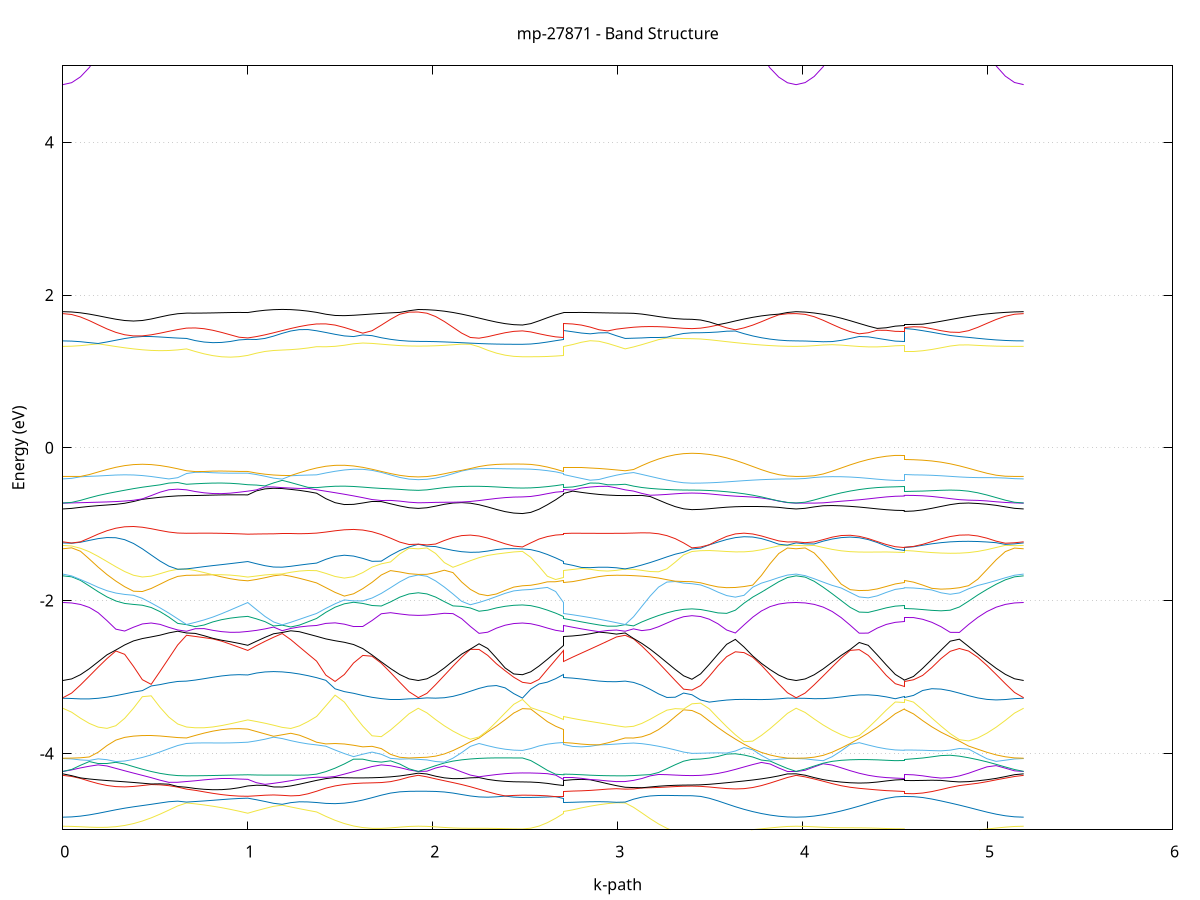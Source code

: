 set title 'mp-27871 - Band Structure'
set xlabel 'k-path'
set ylabel 'Energy (eV)'
set grid y
set yrange [-5:5]
set terminal png size 800,600
set output 'mp-27871_bands_gnuplot.png'
plot '-' using 1:2 with lines notitle, '-' using 1:2 with lines notitle, '-' using 1:2 with lines notitle, '-' using 1:2 with lines notitle, '-' using 1:2 with lines notitle, '-' using 1:2 with lines notitle, '-' using 1:2 with lines notitle, '-' using 1:2 with lines notitle, '-' using 1:2 with lines notitle, '-' using 1:2 with lines notitle, '-' using 1:2 with lines notitle, '-' using 1:2 with lines notitle, '-' using 1:2 with lines notitle, '-' using 1:2 with lines notitle, '-' using 1:2 with lines notitle, '-' using 1:2 with lines notitle, '-' using 1:2 with lines notitle, '-' using 1:2 with lines notitle, '-' using 1:2 with lines notitle, '-' using 1:2 with lines notitle, '-' using 1:2 with lines notitle, '-' using 1:2 with lines notitle, '-' using 1:2 with lines notitle, '-' using 1:2 with lines notitle, '-' using 1:2 with lines notitle, '-' using 1:2 with lines notitle, '-' using 1:2 with lines notitle, '-' using 1:2 with lines notitle, '-' using 1:2 with lines notitle, '-' using 1:2 with lines notitle, '-' using 1:2 with lines notitle, '-' using 1:2 with lines notitle, '-' using 1:2 with lines notitle, '-' using 1:2 with lines notitle, '-' using 1:2 with lines notitle, '-' using 1:2 with lines notitle, '-' using 1:2 with lines notitle, '-' using 1:2 with lines notitle, '-' using 1:2 with lines notitle, '-' using 1:2 with lines notitle, '-' using 1:2 with lines notitle, '-' using 1:2 with lines notitle, '-' using 1:2 with lines notitle, '-' using 1:2 with lines notitle, '-' using 1:2 with lines notitle, '-' using 1:2 with lines notitle, '-' using 1:2 with lines notitle, '-' using 1:2 with lines notitle, '-' using 1:2 with lines notitle, '-' using 1:2 with lines notitle, '-' using 1:2 with lines notitle, '-' using 1:2 with lines notitle, '-' using 1:2 with lines notitle, '-' using 1:2 with lines notitle, '-' using 1:2 with lines notitle, '-' using 1:2 with lines notitle, '-' using 1:2 with lines notitle, '-' using 1:2 with lines notitle, '-' using 1:2 with lines notitle, '-' using 1:2 with lines notitle, '-' using 1:2 with lines notitle, '-' using 1:2 with lines notitle, '-' using 1:2 with lines notitle, '-' using 1:2 with lines notitle, '-' using 1:2 with lines notitle, '-' using 1:2 with lines notitle, '-' using 1:2 with lines notitle, '-' using 1:2 with lines notitle, '-' using 1:2 with lines notitle, '-' using 1:2 with lines notitle, '-' using 1:2 with lines notitle, '-' using 1:2 with lines notitle, '-' using 1:2 with lines notitle, '-' using 1:2 with lines notitle, '-' using 1:2 with lines notitle, '-' using 1:2 with lines notitle, '-' using 1:2 with lines notitle, '-' using 1:2 with lines notitle, '-' using 1:2 with lines notitle, '-' using 1:2 with lines notitle, '-' using 1:2 with lines notitle, '-' using 1:2 with lines notitle, '-' using 1:2 with lines notitle, '-' using 1:2 with lines notitle, '-' using 1:2 with lines notitle, '-' using 1:2 with lines notitle, '-' using 1:2 with lines notitle, '-' using 1:2 with lines notitle, '-' using 1:2 with lines notitle, '-' using 1:2 with lines notitle, '-' using 1:2 with lines notitle, '-' using 1:2 with lines notitle, '-' using 1:2 with lines notitle, '-' using 1:2 with lines notitle, '-' using 1:2 with lines notitle, '-' using 1:2 with lines notitle
0.000000 -45.988931
0.047792 -45.988931
0.095584 -45.988831
0.143376 -45.988631
0.191168 -45.988431
0.238960 -45.988131
0.286752 -45.988031
0.334544 -45.988231
0.382336 -45.988331
0.430128 -45.988531
0.477919 -45.988731
0.525711 -45.988831
0.573503 -45.988931
0.621295 -45.989131
0.669087 -45.989231
0.669087 -45.989231
0.716386 -45.989231
0.763684 -45.989231
0.810983 -45.989331
0.858281 -45.989331
0.905580 -45.989331
0.952878 -45.989331
1.000177 -45.989331
1.000177 -45.989331
1.046690 -45.989331
1.093204 -45.989331
1.139717 -45.989231
1.186231 -45.989231
1.232744 -45.989131
1.279258 -45.989031
1.325772 -45.989031
1.372285 -45.988931
1.372285 -45.988931
1.422249 -45.988831
1.472213 -45.988631
1.522177 -45.988431
1.572141 -45.988331
1.622105 -45.988131
1.672069 -45.988031
1.722033 -45.988331
1.771997 -45.988631
1.821961 -45.988731
1.871925 -45.988831
1.921889 -45.988931
1.921889 -45.988931
1.968839 -45.988931
2.015789 -45.988931
2.062739 -45.989031
2.109689 -45.989031
2.156638 -45.989131
2.203588 -45.989231
2.250538 -45.989331
2.297488 -45.989331
2.344438 -45.989431
2.391388 -45.989431
2.438337 -45.989531
2.485287 -45.989531
2.485287 -45.989531
2.530158 -45.989531
2.575029 -45.989431
2.619899 -45.989431
2.664770 -45.989431
2.709641 -45.989331
2.709641 -45.988931
2.756939 -45.988931
2.804238 -45.989031
2.851536 -45.989031
2.898835 -45.989131
2.946133 -45.989131
2.993432 -45.989131
3.040730 -45.989231
3.040730 -45.989231
3.085845 -45.989231
3.130959 -45.989331
3.176074 -45.989431
3.221188 -45.989431
3.266303 -45.989431
3.311417 -45.989531
3.356532 -45.989531
3.401646 -45.989531
3.401646 -45.989531
3.448596 -45.989531
3.495546 -45.989431
3.542496 -45.989431
3.589446 -45.989331
3.636395 -45.989331
3.683345 -45.989231
3.730295 -45.989131
3.777245 -45.989031
3.824195 -45.989031
3.871145 -45.988931
3.918094 -45.988931
3.965044 -45.988931
3.965044 -45.988931
4.013769 -45.988931
4.062495 -45.988831
4.111220 -45.988731
4.159945 -45.988631
4.208670 -45.988531
4.257395 -45.988531
4.306120 -45.988431
4.354846 -45.988431
4.403571 -45.988531
4.452296 -45.988531
4.501021 -45.988531
4.549746 -45.988531
4.549746 -45.988531
4.599413 -45.988531
4.649079 -45.988531
4.698745 -45.988531
4.748412 -45.988531
4.798078 -45.988431
4.847744 -45.988431
4.897411 -45.988531
4.947077 -45.988631
4.996744 -45.988631
5.046410 -45.988731
5.096076 -45.988831
5.145743 -45.988931
5.195409 -45.988931
e
0.000000 -45.987631
0.047792 -45.987631
0.095584 -45.987631
0.143376 -45.987731
0.191168 -45.987831
0.238960 -45.987931
0.286752 -45.987831
0.334544 -45.987531
0.382336 -45.987131
0.430128 -45.986631
0.477919 -45.986131
0.525711 -45.985631
0.573503 -45.985131
0.621295 -45.984631
0.669087 -45.984131
0.669087 -45.984131
0.716386 -45.984031
0.763684 -45.984131
0.810983 -45.984231
0.858281 -45.984331
0.905580 -45.984431
0.952878 -45.984531
1.000177 -45.984631
1.000177 -45.984631
1.046690 -45.984531
1.093204 -45.984331
1.139717 -45.984131
1.186231 -45.984131
1.232744 -45.984431
1.279258 -45.984731
1.325772 -45.984931
1.372285 -45.985231
1.372285 -45.985231
1.422249 -45.985831
1.472213 -45.986331
1.522177 -45.986831
1.572141 -45.987331
1.622105 -45.987731
1.672069 -45.988031
1.722033 -45.987831
1.771997 -45.987731
1.821961 -45.987631
1.871925 -45.987631
1.921889 -45.987631
1.921889 -45.987631
1.968839 -45.987531
2.015789 -45.987531
2.062739 -45.987331
2.109689 -45.987131
2.156638 -45.986931
2.203588 -45.986731
2.250538 -45.986431
2.297488 -45.986131
2.344438 -45.985831
2.391388 -45.985631
2.438337 -45.985431
2.485287 -45.985331
2.485287 -45.985331
2.530158 -45.985331
2.575029 -45.985231
2.619899 -45.985031
2.664770 -45.984931
2.709641 -45.984631
2.709641 -45.985231
2.756939 -45.985131
2.804238 -45.984931
2.851536 -45.984731
2.898835 -45.984631
2.946133 -45.984431
2.993432 -45.984331
3.040730 -45.984131
3.040730 -45.984131
3.085845 -45.984231
3.130959 -45.984531
3.176074 -45.984731
3.221188 -45.984931
3.266303 -45.985131
3.311417 -45.985231
3.356532 -45.985331
3.401646 -45.985331
3.401646 -45.985331
3.448596 -45.985431
3.495546 -45.985631
3.542496 -45.985831
3.589446 -45.986131
3.636395 -45.986431
3.683345 -45.986731
3.730295 -45.986931
3.777245 -45.987131
3.824195 -45.987331
3.871145 -45.987531
3.918094 -45.987631
3.965044 -45.987631
3.965044 -45.987631
4.013769 -45.987631
4.062495 -45.987631
4.111220 -45.987631
4.159945 -45.987631
4.208670 -45.987531
4.257395 -45.987431
4.306120 -45.987231
4.354846 -45.987031
4.403571 -45.986831
4.452296 -45.986631
4.501021 -45.986431
4.549746 -45.986431
4.549746 -45.986431
4.599413 -45.986431
4.649079 -45.986531
4.698745 -45.986731
4.748412 -45.986931
4.798078 -45.987131
4.847744 -45.987331
4.897411 -45.987531
4.947077 -45.987631
4.996744 -45.987631
5.046410 -45.987631
5.096076 -45.987631
5.145743 -45.987631
5.195409 -45.987631
e
0.000000 -45.980431
0.047792 -45.980531
0.095584 -45.980531
0.143376 -45.980631
0.191168 -45.980831
0.238960 -45.981031
0.286752 -45.981331
0.334544 -45.981531
0.382336 -45.981831
0.430128 -45.982231
0.477919 -45.982531
0.525711 -45.982931
0.573503 -45.983231
0.621295 -45.983631
0.669087 -45.983931
0.669087 -45.983931
0.716386 -45.983931
0.763684 -45.983831
0.810983 -45.983631
0.858281 -45.983531
0.905580 -45.983331
0.952878 -45.983131
1.000177 -45.983031
1.000177 -45.983031
1.046690 -45.983331
1.093204 -45.983531
1.139717 -45.983831
1.186231 -45.984031
1.232744 -45.983831
1.279258 -45.983631
1.325772 -45.983431
1.372285 -45.983231
1.372285 -45.983231
1.422249 -45.982831
1.472213 -45.982431
1.522177 -45.982031
1.572141 -45.981731
1.622105 -45.981431
1.672069 -45.981131
1.722033 -45.980931
1.771997 -45.980731
1.821961 -45.980531
1.871925 -45.980431
1.921889 -45.980431
1.921889 -45.980431
1.968839 -45.980431
2.015789 -45.980431
2.062739 -45.980331
2.109689 -45.980331
2.156638 -45.980231
2.203588 -45.980131
2.250538 -45.980431
2.297488 -45.980731
2.344438 -45.980931
2.391388 -45.981231
2.438337 -45.981331
2.485287 -45.981431
2.485287 -45.981431
2.530158 -45.981531
2.575029 -45.981831
2.619899 -45.982131
2.664770 -45.982531
2.709641 -45.983031
2.709641 -45.983231
2.756939 -45.983331
2.804238 -45.983431
2.851536 -45.983531
2.898835 -45.983631
2.946133 -45.983731
2.993432 -45.983831
3.040730 -45.983931
3.040730 -45.983931
3.085845 -45.983631
3.130959 -45.983231
3.176074 -45.982831
3.221188 -45.982431
3.266303 -45.982031
3.311417 -45.981731
3.356532 -45.981531
3.401646 -45.981431
3.401646 -45.981431
3.448596 -45.981331
3.495546 -45.981231
3.542496 -45.980931
3.589446 -45.980731
3.636395 -45.980331
3.683345 -45.980131
3.730295 -45.980231
3.777245 -45.980331
3.824195 -45.980331
3.871145 -45.980431
3.918094 -45.980431
3.965044 -45.980431
3.965044 -45.980431
4.013769 -45.980431
4.062495 -45.980531
4.111220 -45.980631
4.159945 -45.980731
4.208670 -45.980931
4.257395 -45.981131
4.306120 -45.981431
4.354846 -45.981631
4.403571 -45.981931
4.452296 -45.982131
4.501021 -45.982331
4.549746 -45.982331
4.549746 -45.982331
4.599413 -45.982331
4.649079 -45.982131
4.698745 -45.982031
4.748412 -45.981731
4.798078 -45.981531
4.847744 -45.981231
4.897411 -45.981031
4.947077 -45.980831
4.996744 -45.980731
5.046410 -45.980631
5.096076 -45.980531
5.145743 -45.980431
5.195409 -45.980431
e
0.000000 -45.979131
0.047792 -45.979131
0.095584 -45.979131
0.143376 -45.979131
0.191168 -45.979031
0.238960 -45.979031
0.286752 -45.978931
0.334544 -45.978931
0.382336 -45.978831
0.430128 -45.978831
0.477919 -45.978831
0.525711 -45.978831
0.573503 -45.978831
0.621295 -45.978831
0.669087 -45.978931
0.669087 -45.978931
0.716386 -45.978931
0.763684 -45.978931
0.810983 -45.979031
0.858281 -45.979031
0.905580 -45.979031
0.952878 -45.979131
1.000177 -45.979131
1.000177 -45.979131
1.046690 -45.979031
1.093204 -45.979031
1.139717 -45.978931
1.186231 -45.978931
1.232744 -45.978831
1.279258 -45.978831
1.325772 -45.978831
1.372285 -45.978831
1.372285 -45.978831
1.422249 -45.978831
1.472213 -45.978831
1.522177 -45.978831
1.572141 -45.978931
1.622105 -45.978931
1.672069 -45.979031
1.722033 -45.979031
1.771997 -45.979131
1.821961 -45.979131
1.871925 -45.979131
1.921889 -45.979131
1.921889 -45.979131
1.968839 -45.979131
2.015789 -45.979231
2.062739 -45.979431
2.109689 -45.979631
2.156638 -45.979831
2.203588 -45.980131
2.250538 -45.980031
2.297488 -45.980031
2.344438 -45.979931
2.391388 -45.979931
2.438337 -45.979931
2.485287 -45.979831
2.485287 -45.979831
2.530158 -45.979831
2.575029 -45.979631
2.619899 -45.979431
2.664770 -45.979331
2.709641 -45.979131
2.709641 -45.978831
2.756939 -45.978831
2.804238 -45.978831
2.851536 -45.978831
2.898835 -45.978831
2.946133 -45.978831
2.993432 -45.978831
3.040730 -45.978931
3.040730 -45.978931
3.085845 -45.979031
3.130959 -45.979131
3.176074 -45.979231
3.221188 -45.979331
3.266303 -45.979531
3.311417 -45.979731
3.356532 -45.979831
3.401646 -45.979831
3.401646 -45.979831
3.448596 -45.979931
3.495546 -45.979931
3.542496 -45.979931
3.589446 -45.980031
3.636395 -45.980031
3.683345 -45.980131
3.730295 -45.979831
3.777245 -45.979631
3.824195 -45.979431
3.871145 -45.979231
3.918094 -45.979231
3.965044 -45.979131
3.965044 -45.979131
4.013769 -45.979131
4.062495 -45.979131
4.111220 -45.979131
4.159945 -45.979131
4.208670 -45.979131
4.257395 -45.979131
4.306120 -45.979031
4.354846 -45.979031
4.403571 -45.978931
4.452296 -45.978931
4.501021 -45.978931
4.549746 -45.978931
4.549746 -45.978931
4.599413 -45.978931
4.649079 -45.978931
4.698745 -45.978931
4.748412 -45.979031
4.798078 -45.979031
4.847744 -45.979031
4.897411 -45.979131
4.947077 -45.979131
4.996744 -45.979131
5.046410 -45.979131
5.096076 -45.979131
5.145743 -45.979131
5.195409 -45.979131
e
0.000000 -45.973931
0.047792 -45.973931
0.095584 -45.973831
0.143376 -45.973831
0.191168 -45.973731
0.238960 -45.973631
0.286752 -45.973531
0.334544 -45.973431
0.382336 -45.973331
0.430128 -45.973231
0.477919 -45.973131
0.525711 -45.973031
0.573503 -45.972931
0.621295 -45.972731
0.669087 -45.972731
0.669087 -45.972731
0.716386 -45.972731
0.763684 -45.972731
0.810983 -45.972831
0.858281 -45.972831
0.905580 -45.972831
0.952878 -45.972931
1.000177 -45.972931
1.000177 -45.972931
1.046690 -45.972831
1.093204 -45.972831
1.139717 -45.972731
1.186231 -45.972731
1.232744 -45.972731
1.279258 -45.972831
1.325772 -45.972831
1.372285 -45.972931
1.372285 -45.972931
1.422249 -45.973031
1.472213 -45.973131
1.522177 -45.973331
1.572141 -45.973431
1.622105 -45.973531
1.672069 -45.973631
1.722033 -45.973731
1.771997 -45.973831
1.821961 -45.973831
1.871925 -45.973931
1.921889 -45.973931
1.921889 -45.973931
1.968839 -45.973931
2.015789 -45.973831
2.062739 -45.973831
2.109689 -45.973731
2.156638 -45.973731
2.203588 -45.973631
2.250538 -45.973531
2.297488 -45.973431
2.344438 -45.973331
2.391388 -45.973231
2.438337 -45.973131
2.485287 -45.973131
2.485287 -45.973131
2.530158 -45.973131
2.575029 -45.973131
2.619899 -45.973031
2.664770 -45.973031
2.709641 -45.972931
2.709641 -45.972931
2.756939 -45.972831
2.804238 -45.972831
2.851536 -45.972831
2.898835 -45.972731
2.946133 -45.972731
2.993432 -45.972731
3.040730 -45.972731
3.040730 -45.972731
3.085845 -45.972831
3.130959 -45.972831
3.176074 -45.972931
3.221188 -45.973031
3.266303 -45.973031
3.311417 -45.973131
3.356532 -45.973131
3.401646 -45.973131
3.401646 -45.973131
3.448596 -45.973131
3.495546 -45.973231
3.542496 -45.973331
3.589446 -45.973431
3.636395 -45.973531
3.683345 -45.973631
3.730295 -45.973631
3.777245 -45.973731
3.824195 -45.973831
3.871145 -45.973831
3.918094 -45.973931
3.965044 -45.973931
3.965044 -45.973931
4.013769 -45.973831
4.062495 -45.973831
4.111220 -45.973831
4.159945 -45.973731
4.208670 -45.973631
4.257395 -45.973531
4.306120 -45.973431
4.354846 -45.973331
4.403571 -45.973231
4.452296 -45.973131
4.501021 -45.973131
4.549746 -45.973031
4.549746 -45.973031
4.599413 -45.973131
4.649079 -45.973131
4.698745 -45.973231
4.748412 -45.973331
4.798078 -45.973431
4.847744 -45.973531
4.897411 -45.973631
4.947077 -45.973731
4.996744 -45.973731
5.046410 -45.973831
5.096076 -45.973831
5.145743 -45.973931
5.195409 -45.973931
e
0.000000 -45.971431
0.047792 -45.971531
0.095584 -45.971531
0.143376 -45.971531
0.191168 -45.971631
0.238960 -45.971731
0.286752 -45.971731
0.334544 -45.971831
0.382336 -45.972031
0.430128 -45.972131
0.477919 -45.972231
0.525711 -45.972331
0.573503 -45.972431
0.621295 -45.972631
0.669087 -45.972631
0.669087 -45.972631
0.716386 -45.972631
0.763684 -45.972631
0.810983 -45.972631
0.858281 -45.972531
0.905580 -45.972531
0.952878 -45.972531
1.000177 -45.972431
1.000177 -45.972431
1.046690 -45.972531
1.093204 -45.972531
1.139717 -45.972631
1.186231 -45.972731
1.232744 -45.972631
1.279258 -45.972531
1.325772 -45.972531
1.372285 -45.972431
1.372285 -45.972431
1.422249 -45.972331
1.472213 -45.972231
1.522177 -45.972031
1.572141 -45.971931
1.622105 -45.971831
1.672069 -45.971731
1.722033 -45.971631
1.771997 -45.971531
1.821961 -45.971531
1.871925 -45.971531
1.921889 -45.971531
1.921889 -45.971531
1.968839 -45.971531
2.015789 -45.971531
2.062739 -45.971531
2.109689 -45.971631
2.156638 -45.971731
2.203588 -45.971831
2.250538 -45.971931
2.297488 -45.972031
2.344438 -45.972131
2.391388 -45.972231
2.438337 -45.972231
2.485287 -45.972231
2.485287 -45.972231
2.530158 -45.972231
2.575029 -45.972331
2.619899 -45.972331
2.664770 -45.972431
2.709641 -45.972431
2.709641 -45.972431
2.756939 -45.972431
2.804238 -45.972531
2.851536 -45.972531
2.898835 -45.972631
2.946133 -45.972631
2.993432 -45.972631
3.040730 -45.972631
3.040730 -45.972631
3.085845 -45.972631
3.130959 -45.972531
3.176074 -45.972431
3.221188 -45.972431
3.266303 -45.972331
3.311417 -45.972331
3.356532 -45.972231
3.401646 -45.972231
3.401646 -45.972231
3.448596 -45.972231
3.495546 -45.972231
3.542496 -45.972131
3.589446 -45.972031
3.636395 -45.971931
3.683345 -45.971831
3.730295 -45.971731
3.777245 -45.971631
3.824195 -45.971531
3.871145 -45.971531
3.918094 -45.971531
3.965044 -45.971431
3.965044 -45.971431
4.013769 -45.971531
4.062495 -45.971531
4.111220 -45.971531
4.159945 -45.971631
4.208670 -45.971731
4.257395 -45.971831
4.306120 -45.971931
4.354846 -45.972031
4.403571 -45.972131
4.452296 -45.972231
4.501021 -45.972231
4.549746 -45.972331
4.549746 -45.972331
4.599413 -45.972231
4.649079 -45.972231
4.698745 -45.972131
4.748412 -45.972031
4.798078 -45.971931
4.847744 -45.971831
4.897411 -45.971731
4.947077 -45.971631
4.996744 -45.971631
5.046410 -45.971531
5.096076 -45.971531
5.145743 -45.971531
5.195409 -45.971431
e
0.000000 -15.247631
0.047792 -15.244431
0.095584 -15.234731
0.143376 -15.218831
0.191168 -15.197031
0.238960 -15.169531
0.286752 -15.137031
0.334544 -15.100031
0.382336 -15.059431
0.430128 -15.016031
0.477919 -14.970931
0.525711 -14.925531
0.573503 -14.881031
0.621295 -14.839331
0.669087 -14.807331
0.669087 -14.807331
0.716386 -14.813531
0.763684 -14.818631
0.810983 -14.823231
0.858281 -14.827631
0.905580 -14.832231
0.952878 -14.837731
1.000177 -14.844231
1.000177 -14.844231
1.046690 -14.830431
1.093204 -14.816531
1.139717 -14.802431
1.186231 -14.788031
1.232744 -14.804731
1.279258 -14.823431
1.325772 -14.843631
1.372285 -14.865331
1.372285 -14.865331
1.422249 -14.910131
1.472213 -14.956031
1.522177 -15.001231
1.572141 -15.044331
1.622105 -15.084031
1.672069 -15.119331
1.722033 -15.149331
1.771997 -15.173431
1.821961 -15.190931
1.871925 -15.201631
1.921889 -15.205131
1.921889 -15.205131
1.968839 -15.202031
2.015789 -15.192631
2.062739 -15.177031
2.109689 -15.155731
2.156638 -15.129131
2.203588 -15.097631
2.250538 -15.062231
2.297488 -15.023931
2.344438 -14.984631
2.391388 -14.947231
2.438337 -14.917631
2.485287 -14.905631
2.485287 -14.905631
2.530158 -14.903131
2.575029 -14.895531
2.619899 -14.883031
2.664770 -14.865831
2.709641 -14.844231
2.709641 -14.865331
2.756939 -14.854131
2.804238 -14.844331
2.851536 -14.835431
2.898835 -14.827231
2.946133 -14.819131
2.993432 -14.810831
3.040730 -14.807331
3.040730 -14.807331
3.085845 -14.836831
3.130959 -14.863231
3.176074 -14.886331
3.221188 -14.905731
3.266303 -14.921031
3.311417 -14.932131
3.356532 -14.938831
3.401646 -14.941131
3.401646 -14.941131
3.448596 -14.953231
3.495546 -14.983331
3.542496 -15.021531
3.589446 -15.061831
3.636395 -15.101031
3.683345 -15.137431
3.730295 -15.169631
3.777245 -15.197031
3.824195 -15.218831
3.871145 -15.234731
3.918094 -15.244431
3.965044 -15.247631
3.965044 -15.247631
4.013769 -15.244331
4.062495 -15.234431
4.111220 -15.218131
4.159945 -15.195731
4.208670 -15.167731
4.257395 -15.134631
4.306120 -15.097231
4.354846 -15.056831
4.403571 -15.015131
4.452296 -14.975231
4.501021 -14.943331
4.549746 -14.930331
4.549746 -14.912531
4.599413 -14.924231
4.649079 -14.953431
4.698745 -14.991031
4.748412 -15.031231
4.798078 -15.071231
4.847744 -15.109131
4.897411 -15.143731
4.947077 -15.174231
4.996744 -15.200031
5.046410 -15.220631
5.096076 -15.235531
5.145743 -15.244631
5.195409 -15.247631
e
0.000000 -14.457531
0.047792 -14.457031
0.095584 -14.455731
0.143376 -14.453531
0.191168 -14.450731
0.238960 -14.463731
0.286752 -14.495831
0.334544 -14.531531
0.382336 -14.570031
0.430128 -14.610331
0.477919 -14.651631
0.525711 -14.692731
0.573503 -14.733031
0.621295 -14.771431
0.669087 -14.802131
0.669087 -14.802131
0.716386 -14.792931
0.763684 -14.783231
0.810983 -14.773031
0.858281 -14.762531
0.905580 -14.752231
0.952878 -14.742431
1.000177 -14.733531
1.000177 -14.733531
1.046690 -14.744631
1.093204 -14.757431
1.139717 -14.771731
1.186231 -14.787531
1.232744 -14.773131
1.279258 -14.757631
1.325772 -14.741331
1.372285 -14.724031
1.372285 -14.724031
1.422249 -14.681131
1.472213 -14.637431
1.522177 -14.594031
1.572141 -14.552031
1.622105 -14.512531
1.672069 -14.493331
1.722033 -14.500831
1.771997 -14.506931
1.821961 -14.511531
1.871925 -14.514331
1.921889 -14.515231
1.921889 -14.515231
1.968839 -14.514431
2.015789 -14.511931
2.062739 -14.507931
2.109689 -14.502531
2.156638 -14.495831
2.203588 -14.494331
2.250538 -14.531031
2.297488 -14.570631
2.344438 -14.611131
2.391388 -14.649431
2.438337 -14.679531
2.485287 -14.691731
2.485287 -14.691731
2.530158 -14.692931
2.575029 -14.696831
2.619899 -14.704131
2.664770 -14.715931
2.709641 -14.733531
2.709641 -14.724031
2.756939 -14.739731
2.804238 -14.754531
2.851536 -14.768131
2.898835 -14.780231
2.946133 -14.790831
2.993432 -14.799831
3.040730 -14.802131
3.040730 -14.802131
3.085845 -14.774431
3.130959 -14.752331
3.176074 -14.736231
3.221188 -14.725231
3.266303 -14.718331
3.311417 -14.714431
3.356532 -14.712431
3.401646 -14.711831
3.401646 -14.711831
3.448596 -14.699331
3.495546 -14.668231
3.542496 -14.628231
3.589446 -14.585631
3.636395 -14.543831
3.683345 -14.504731
3.730295 -14.469631
3.777245 -14.448931
3.824195 -14.452431
3.871145 -14.455231
3.918094 -14.456931
3.965044 -14.457531
3.965044 -14.457531
4.013769 -14.457131
4.062495 -14.455731
4.111220 -14.453631
4.159945 -14.450831
4.208670 -14.468331
4.257395 -14.503031
4.306120 -14.542131
4.354846 -14.584231
4.403571 -14.627431
4.452296 -14.668431
4.501021 -14.701031
4.549746 -14.714331
4.549746 -14.696831
4.599413 -14.685431
4.649079 -14.657031
4.698745 -14.620831
4.748412 -14.582431
4.798078 -14.544731
4.847744 -14.509331
4.897411 -14.477431
4.947077 -14.453631
4.996744 -14.454831
5.046410 -14.456031
5.096076 -14.456831
5.145743 -14.457331
5.195409 -14.457531
e
0.000000 -14.384031
0.047792 -14.387431
0.095584 -14.397531
0.143376 -14.413931
0.191168 -14.436231
0.238960 -14.447731
0.286752 -14.444931
0.334544 -14.443631
0.382336 -14.445231
0.430128 -14.450731
0.477919 -14.459231
0.525711 -14.468531
0.573503 -14.477131
0.621295 -14.483431
0.669087 -14.486231
0.669087 -14.486231
0.716386 -14.484331
0.763684 -14.481931
0.810983 -14.479431
0.858281 -14.477131
0.905580 -14.475131
0.952878 -14.473631
1.000177 -14.472331
1.000177 -14.472331
1.046690 -14.476231
1.093204 -14.479331
1.139717 -14.481631
1.186231 -14.483131
1.232744 -14.483731
1.279258 -14.483431
1.325772 -14.482431
1.372285 -14.480731
1.372285 -14.480731
1.422249 -14.473731
1.472213 -14.468331
1.522177 -14.469531
1.572141 -14.476431
1.622105 -14.485031
1.672069 -14.476631
1.722033 -14.445431
1.771997 -14.419731
1.821961 -14.400431
1.871925 -14.388231
1.921889 -14.384031
1.921889 -14.384031
1.968839 -14.385731
2.015789 -14.395531
2.062739 -14.411731
2.109689 -14.433831
2.156638 -14.461631
2.203588 -14.488231
2.250538 -14.479831
2.297488 -14.471231
2.344438 -14.462931
2.391388 -14.455731
2.438337 -14.450731
2.485287 -14.448831
2.485287 -14.448831
2.530158 -14.449631
2.575029 -14.452431
2.619899 -14.457831
2.664770 -14.465231
2.709641 -14.472331
2.709641 -14.480731
2.756939 -14.483631
2.804238 -14.485931
2.851536 -14.487431
2.898835 -14.488231
2.946133 -14.488331
2.993432 -14.487631
3.040730 -14.486231
3.040730 -14.486231
3.085845 -14.485331
3.130959 -14.480531
3.176074 -14.472331
3.221188 -14.462031
3.266303 -14.451631
3.311417 -14.443131
3.356532 -14.437731
3.401646 -14.435931
3.401646 -14.435931
3.448596 -14.435831
3.495546 -14.435431
3.542496 -14.435231
3.589446 -14.435831
3.636395 -14.437631
3.683345 -14.440831
3.730295 -14.444831
3.777245 -14.439631
3.824195 -14.415431
3.871145 -14.397531
3.918094 -14.386431
3.965044 -14.384031
3.965044 -14.384031
4.013769 -14.387431
4.062495 -14.397831
4.111220 -14.415131
4.159945 -14.438731
4.208670 -14.447531
4.257395 -14.444131
4.306120 -14.441031
4.354846 -14.438431
4.403571 -14.436531
4.452296 -14.435331
4.501021 -14.434731
4.549746 -14.434631
4.549746 -14.444131
4.599413 -14.444231
4.649079 -14.444631
4.698745 -14.445431
4.748412 -14.446531
4.798078 -14.448131
4.847744 -14.449831
4.897411 -14.451631
4.947077 -14.449331
4.996744 -14.426231
5.046410 -14.407831
5.096076 -14.394531
5.145743 -14.386531
5.195409 -14.384031
e
0.000000 -14.382731
0.047792 -14.383031
0.095584 -14.383931
0.143376 -14.385531
0.191168 -14.388031
0.238960 -14.391631
0.286752 -14.396431
0.334544 -14.401731
0.382336 -14.405931
0.430128 -14.407731
0.477919 -14.407531
0.525711 -14.406731
0.573503 -14.406131
0.621295 -14.405931
0.669087 -14.406031
0.669087 -14.406031
0.716386 -14.408831
0.763684 -14.412031
0.810983 -14.415231
0.858281 -14.417831
0.905580 -14.419331
0.952878 -14.419331
1.000177 -14.417831
1.000177 -14.417831
1.046690 -14.415431
1.093204 -14.412631
1.139717 -14.410231
1.186231 -14.409331
1.232744 -14.411031
1.279258 -14.414831
1.325772 -14.419431
1.372285 -14.423531
1.372285 -14.423531
1.422249 -14.431731
1.472213 -14.437031
1.522177 -14.434831
1.572141 -14.426531
1.622105 -14.416531
1.672069 -14.406731
1.722033 -14.398231
1.771997 -14.391331
1.821961 -14.386431
1.871925 -14.383431
1.921889 -14.382431
1.921889 -14.382431
1.968839 -14.384531
2.015789 -14.386031
2.062739 -14.388331
2.109689 -14.391231
2.156638 -14.394431
2.203588 -14.397731
2.250538 -14.400831
2.297488 -14.403531
2.344438 -14.405531
2.391388 -14.406631
2.438337 -14.406931
2.485287 -14.406831
2.485287 -14.406831
2.530158 -14.406531
2.575029 -14.406131
2.619899 -14.413231
2.664770 -14.416931
2.709641 -14.417831
2.709641 -14.423531
2.756939 -14.419731
2.804238 -14.415131
2.851536 -14.410431
2.898835 -14.406531
2.946133 -14.404431
2.993432 -14.404431
3.040730 -14.406031
3.040730 -14.406031
3.085845 -14.405631
3.130959 -14.404831
3.176074 -14.403631
3.221188 -14.401731
3.266303 -14.398731
3.311417 -14.394331
3.356532 -14.388331
3.401646 -14.382031
3.401646 -14.382031
3.448596 -14.384331
3.495546 -14.389231
3.542496 -14.394231
3.589446 -14.398031
3.636395 -14.399631
3.683345 -14.399031
3.730295 -14.396731
3.777245 -14.393531
3.824195 -14.390031
3.871145 -14.387031
3.918094 -14.384831
3.965044 -14.382731
3.965044 -14.382731
4.013769 -14.383331
4.062495 -14.384631
4.111220 -14.386331
4.159945 -14.388331
4.208670 -14.390231
4.257395 -14.391631
4.306120 -14.392231
4.354846 -14.391831
4.403571 -14.390831
4.452296 -14.390931
4.501021 -14.392031
4.549746 -14.392631
4.549746 -14.397131
4.599413 -14.400231
4.649079 -14.403231
4.698745 -14.404831
4.748412 -14.405031
4.798078 -14.403831
4.847744 -14.401531
4.897411 -14.398331
4.947077 -14.394731
4.996744 -14.391231
5.046410 -14.387931
5.096076 -14.385331
5.145743 -14.383531
5.195409 -14.382731
e
0.000000 -14.341531
0.047792 -14.341831
0.095584 -14.344631
0.143376 -14.348931
0.191168 -14.354431
0.238960 -14.360231
0.286752 -14.365431
0.334544 -14.369431
0.382336 -14.372131
0.430128 -14.373331
0.477919 -14.373131
0.525711 -14.371731
0.573503 -14.369331
0.621295 -14.366431
0.669087 -14.363531
0.669087 -14.363531
0.716386 -14.367031
0.763684 -14.373331
0.810983 -14.380031
0.858281 -14.386531
0.905580 -14.392231
0.952878 -14.396531
1.000177 -14.399031
1.000177 -14.399031
1.046690 -14.397131
1.093204 -14.393731
1.139717 -14.389231
1.186231 -14.383731
1.232744 -14.380831
1.279258 -14.379531
1.325772 -14.377231
1.372285 -14.374631
1.372285 -14.374631
1.422249 -14.371631
1.472213 -14.368031
1.522177 -14.364231
1.572141 -14.360231
1.622105 -14.356231
1.672069 -14.352431
1.722033 -14.348831
1.771997 -14.345731
1.821961 -14.343231
1.871925 -14.341731
1.921889 -14.341631
1.921889 -14.341631
1.968839 -14.342531
2.015789 -14.344931
2.062739 -14.348831
2.109689 -14.353731
2.156638 -14.359531
2.203588 -14.365631
2.250538 -14.371731
2.297488 -14.377331
2.344438 -14.382131
2.391388 -14.385831
2.438337 -14.388131
2.485287 -14.388831
2.485287 -14.388831
2.530158 -14.396731
2.575029 -14.405531
2.619899 -14.403931
2.664770 -14.401731
2.709641 -14.399031
2.709641 -14.374631
2.756939 -14.374231
2.804238 -14.373831
2.851536 -14.373231
2.898835 -14.372031
2.946133 -14.369831
2.993432 -14.366831
3.040730 -14.363531
3.040730 -14.363531
3.085845 -14.362031
3.130959 -14.362431
3.176074 -14.362731
3.221188 -14.363031
3.266303 -14.365731
3.311417 -14.369831
3.356532 -14.375231
3.401646 -14.381431
3.401646 -14.381431
3.448596 -14.380731
3.495546 -14.378631
3.542496 -14.375431
3.589446 -14.371131
3.636395 -14.366231
3.683345 -14.360831
3.730295 -14.355631
3.777245 -14.350731
3.824195 -14.346731
3.871145 -14.343731
3.918094 -14.342031
3.965044 -14.341531
3.965044 -14.341531
4.013769 -14.341931
4.062495 -14.344331
4.111220 -14.348331
4.159945 -14.353431
4.208670 -14.359431
4.257395 -14.365731
4.306120 -14.371931
4.354846 -14.377431
4.403571 -14.381131
4.452296 -14.381331
4.501021 -14.378131
4.549746 -14.374331
4.549746 -14.395031
4.599413 -14.391131
4.649079 -14.386031
4.698745 -14.380631
4.748412 -14.375231
4.798078 -14.369931
4.847744 -14.364531
4.897411 -14.359331
4.947077 -14.354431
4.996744 -14.350031
5.046410 -14.346331
5.096076 -14.343631
5.145743 -14.342031
5.195409 -14.341531
e
0.000000 -14.340831
0.047792 -14.341631
0.095584 -14.342031
0.143376 -14.342731
0.191168 -14.343631
0.238960 -14.344831
0.286752 -14.346231
0.334544 -14.347931
0.382336 -14.349731
0.430128 -14.351631
0.477919 -14.353631
0.525711 -14.355731
0.573503 -14.357731
0.621295 -14.359631
0.669087 -14.361431
0.669087 -14.361431
0.716386 -14.360731
0.763684 -14.358731
0.810983 -14.357731
0.858281 -14.357931
0.905580 -14.359231
0.952878 -14.361331
1.000177 -14.364031
1.000177 -14.364031
1.046690 -14.367831
1.093204 -14.372331
1.139717 -14.376731
1.186231 -14.379931
1.232744 -14.377731
1.279258 -14.371431
1.325772 -14.365331
1.372285 -14.359731
1.372285 -14.359731
1.422249 -14.356731
1.472213 -14.353731
1.522177 -14.350831
1.572141 -14.348131
1.622105 -14.345831
1.672069 -14.343831
1.722033 -14.342431
1.771997 -14.341531
1.821961 -14.341331
1.871925 -14.341531
1.921889 -14.341131
1.921889 -14.341131
1.968839 -14.341431
2.015789 -14.342331
2.062739 -14.344031
2.109689 -14.346531
2.156638 -14.349931
2.203588 -14.354231
2.250538 -14.359431
2.297488 -14.365331
2.344438 -14.371531
2.391388 -14.377631
2.438337 -14.382331
2.485287 -14.384231
2.485287 -14.384231
2.530158 -14.377431
2.575029 -14.370731
2.619899 -14.366231
2.664770 -14.364131
2.709641 -14.364031
2.709641 -14.359731
2.756939 -14.356431
2.804238 -14.353931
2.851536 -14.352531
2.898835 -14.352531
2.946133 -14.354031
2.993432 -14.357031
3.040730 -14.361431
3.040730 -14.361431
3.085845 -14.361931
3.130959 -14.361331
3.176074 -14.361531
3.221188 -14.362931
3.266303 -14.363231
3.311417 -14.363331
3.356532 -14.363431
3.401646 -14.363431
3.401646 -14.363431
3.448596 -14.361331
3.495546 -14.356831
3.542496 -14.352131
3.589446 -14.347831
3.636395 -14.344431
3.683345 -14.341931
3.730295 -14.340431
3.777245 -14.339731
3.824195 -14.339731
3.871145 -14.340131
3.918094 -14.340631
3.965044 -14.340831
3.965044 -14.340831
4.013769 -14.341331
4.062495 -14.341631
4.111220 -14.342231
4.159945 -14.343231
4.208670 -14.344831
4.257395 -14.347131
4.306120 -14.350131
4.354846 -14.353831
4.403571 -14.358131
4.452296 -14.363031
4.501021 -14.368131
4.549746 -14.372431
4.549746 -14.377731
4.599413 -14.377031
4.649079 -14.375031
4.698745 -14.371831
4.748412 -14.367731
4.798078 -14.363031
4.847744 -14.358331
4.897411 -14.353831
4.947077 -14.349931
4.996744 -14.346631
5.046410 -14.344131
5.096076 -14.342331
5.145743 -14.341231
5.195409 -14.340831
e
0.000000 -4.953631
0.047792 -4.955431
0.095584 -4.960231
0.143376 -4.965631
0.191168 -4.968931
0.238960 -4.967531
0.286752 -4.959531
0.334544 -4.943531
0.382336 -4.919031
0.430128 -4.885631
0.477919 -4.844131
0.525711 -4.795631
0.573503 -4.742431
0.621295 -4.688031
0.669087 -4.649031
0.669087 -4.649031
0.716386 -4.660531
0.763684 -4.674731
0.810983 -4.691431
0.858281 -4.710631
0.905580 -4.732531
0.952878 -4.756831
1.000177 -4.783331
1.000177 -4.783331
1.046690 -4.751031
1.093204 -4.721031
1.139717 -4.692831
1.186231 -4.677631
1.232744 -4.701331
1.279258 -4.724031
1.325772 -4.745831
1.372285 -4.766631
1.372285 -4.766631
1.422249 -4.824331
1.472213 -4.875931
1.522177 -4.918531
1.572141 -4.950431
1.622105 -4.971131
1.672069 -4.981131
1.722033 -4.981631
1.771997 -4.975231
1.821961 -4.965331
1.871925 -4.956531
1.921889 -4.953031
1.921889 -4.953031
1.968839 -4.955531
2.015789 -4.961931
2.062739 -4.969631
2.109689 -4.975931
2.156638 -4.979531
2.203588 -4.980631
2.250538 -4.980531
2.297488 -4.980931
2.344438 -4.982731
2.391388 -4.985431
2.438337 -4.987731
2.485287 -4.988731
2.485287 -4.988731
2.530158 -4.979331
2.575029 -4.951631
2.619899 -4.907331
2.664770 -4.849531
2.709641 -4.783331
2.709641 -4.766631
2.756939 -4.739131
2.804238 -4.713631
2.851536 -4.691031
2.898835 -4.672231
2.946133 -4.657331
2.993432 -4.646031
3.040730 -4.649031
3.040730 -4.649031
3.085845 -4.705631
3.130959 -4.779131
3.176074 -4.854631
3.221188 -4.923531
3.266303 -4.980831
3.311417 -5.023731
3.356532 -5.050031
3.401646 -5.058931
3.401646 -5.058931
3.448596 -5.056731
3.495546 -5.050531
3.542496 -5.041231
3.589446 -5.030231
3.636395 -5.018831
3.683345 -5.008131
3.730295 -4.997831
3.777245 -4.987231
3.824195 -4.976031
3.871145 -4.965131
3.918094 -4.956731
3.965044 -4.953631
3.965044 -4.953531
4.013769 -4.955631
4.062495 -4.960931
4.111220 -4.966831
4.159945 -4.971331
4.208670 -4.973531
4.257395 -4.973931
4.306120 -4.974431
4.354846 -4.976231
4.403571 -4.979531
4.452296 -4.983431
4.501021 -4.986531
4.549746 -4.987731
4.549746 -5.058131
4.599413 -5.056531
4.649079 -5.052131
4.698745 -5.045531
4.748412 -5.037631
4.798078 -5.029231
4.847744 -5.020631
4.897411 -5.011631
4.947077 -5.001531
4.996744 -4.989931
5.046410 -4.977431
5.096076 -4.965531
5.145743 -4.956831
5.195409 -4.953631
e
0.000000 -4.835031
0.047792 -4.831531
0.095584 -4.821331
0.143376 -4.805131
0.191168 -4.784531
0.238960 -4.761331
0.286752 -4.738231
0.334544 -4.717331
0.382336 -4.699331
0.430128 -4.683131
0.477919 -4.666831
0.525711 -4.649431
0.573503 -4.632631
0.621295 -4.625131
0.669087 -4.637431
0.669087 -4.637431
0.716386 -4.630131
0.763684 -4.622631
0.810983 -4.614231
0.858281 -4.605131
0.905580 -4.596731
0.952878 -4.590431
1.000177 -4.586231
1.000177 -4.586231
1.046690 -4.606731
1.093204 -4.629531
1.139717 -4.653531
1.186231 -4.666731
1.232744 -4.644831
1.279258 -4.633631
1.325772 -4.635631
1.372285 -4.643231
1.372285 -4.643231
1.422249 -4.654631
1.472213 -4.658031
1.522177 -4.651631
1.572141 -4.635531
1.622105 -4.610931
1.672069 -4.580031
1.722033 -4.547331
1.771997 -4.519731
1.821961 -4.503331
1.871925 -4.496831
1.921889 -4.495431
1.921889 -4.495431
1.968839 -4.495831
2.015789 -4.498231
2.062739 -4.505231
2.109689 -4.519331
2.156638 -4.538531
2.203588 -4.557231
2.250538 -4.569831
2.297488 -4.573431
2.344438 -4.568631
2.391388 -4.559231
2.438337 -4.572131
2.485287 -4.577331
2.485287 -4.577331
2.530158 -4.576531
2.575029 -4.574331
2.619899 -4.570831
2.664770 -4.566431
2.709641 -4.586231
2.709641 -4.643231
2.756939 -4.640131
2.804238 -4.636331
2.851536 -4.633231
2.898835 -4.632331
2.946133 -4.634631
2.993432 -4.640231
3.040730 -4.637431
3.040730 -4.637431
3.085845 -4.599731
3.130959 -4.572831
3.176074 -4.557331
3.221188 -4.551031
3.266303 -4.550331
3.311417 -4.552031
3.356532 -4.553731
3.401646 -4.554431
3.401646 -4.554431
3.448596 -4.563231
3.495546 -4.587431
3.542496 -4.621931
3.589446 -4.660331
3.636395 -4.698131
3.683345 -4.732331
3.730295 -4.762031
3.777245 -4.787231
3.824195 -4.807531
3.871145 -4.822631
3.918094 -4.831931
3.965044 -4.835031
3.965044 -4.835031
4.013769 -4.831331
4.062495 -4.820531
4.111220 -4.803331
4.159945 -4.780731
4.208670 -4.753731
4.257395 -4.723331
4.306120 -4.690131
4.354846 -4.654931
4.403571 -4.619931
4.452296 -4.589831
4.501021 -4.569731
4.549746 -4.562931
4.549746 -4.564031
4.599413 -4.566531
4.649079 -4.577631
4.698745 -4.597531
4.748412 -4.622331
4.798078 -4.649031
4.847744 -4.677131
4.897411 -4.707031
4.947077 -4.738231
4.996744 -4.768731
5.046410 -4.795731
5.096076 -4.816931
5.145743 -4.830431
5.195409 -4.835031
e
0.000000 -4.287631
0.047792 -4.301931
0.095584 -4.327431
0.143376 -4.363431
0.191168 -4.395431
0.238960 -4.420131
0.286752 -4.435031
0.334544 -4.438731
0.382336 -4.432731
0.430128 -4.420831
0.477919 -4.408131
0.525711 -4.411531
0.573503 -4.422731
0.621295 -4.441331
0.669087 -4.468031
0.669087 -4.468031
0.716386 -4.483731
0.763684 -4.503431
0.810983 -4.522731
0.858281 -4.539231
0.905580 -4.551631
0.952878 -4.559231
1.000177 -4.561431
1.000177 -4.561431
1.046690 -4.555131
1.093204 -4.547631
1.139717 -4.544131
1.186231 -4.549031
1.232744 -4.556131
1.279258 -4.551531
1.325772 -4.528931
1.372285 -4.495531
1.372285 -4.495531
1.422249 -4.454831
1.472213 -4.425931
1.522177 -4.406831
1.572141 -4.394831
1.622105 -4.388531
1.672069 -4.385731
1.722033 -4.381931
1.771997 -4.369931
1.821961 -4.344431
1.871925 -4.309931
1.921889 -4.286731
1.921889 -4.286731
1.968839 -4.307231
2.015789 -4.333431
2.062739 -4.358031
2.109689 -4.382231
2.156638 -4.407831
2.203588 -4.436631
2.250538 -4.468931
2.297488 -4.502331
2.344438 -4.532831
2.391388 -4.556831
2.438337 -4.550431
2.485287 -4.546931
2.485287 -4.546931
2.530158 -4.547831
2.575029 -4.550531
2.619899 -4.556031
2.664770 -4.566431
2.709641 -4.561431
2.709641 -4.495531
2.756939 -4.493331
2.804238 -4.490031
2.851536 -4.484631
2.898835 -4.476531
2.946133 -4.467431
2.993432 -4.462331
3.040730 -4.468031
3.040730 -4.468031
3.085845 -4.465731
3.130959 -4.452731
3.176074 -4.449531
3.221188 -4.446031
3.266303 -4.440531
3.311417 -4.434531
3.356532 -4.430031
3.401646 -4.428331
3.401646 -4.428331
3.448596 -4.431431
3.495546 -4.439931
3.542496 -4.450831
3.589446 -4.460631
3.636395 -4.465431
3.683345 -4.461531
3.730295 -4.446831
3.777245 -4.421731
3.824195 -4.388731
3.871145 -4.352131
3.918094 -4.315531
3.965044 -4.287631
3.965044 -4.287631
4.013769 -4.307431
4.062495 -4.334831
4.111220 -4.364431
4.159945 -4.395731
4.208670 -4.423131
4.257395 -4.443631
4.306120 -4.457431
4.354846 -4.468131
4.403571 -4.478331
4.452296 -4.487431
4.501021 -4.492931
4.549746 -4.494431
4.549746 -4.529831
4.599413 -4.528231
4.649079 -4.519031
4.698745 -4.499931
4.748412 -4.473631
4.798078 -4.445131
4.847744 -4.421431
4.897411 -4.406231
4.947077 -4.391131
4.996744 -4.370431
5.046410 -4.346631
5.096076 -4.324231
5.145743 -4.302631
5.195409 -4.287631
e
0.000000 -4.267731
0.047792 -4.291431
0.095584 -4.320631
0.143376 -4.335031
0.191168 -4.346131
0.238960 -4.355331
0.286752 -4.363631
0.334544 -4.371931
0.382336 -4.380731
0.430128 -4.390231
0.477919 -4.400531
0.525711 -4.398631
0.573503 -4.403231
0.621295 -4.433531
0.669087 -4.443331
0.669087 -4.443331
0.716386 -4.459331
0.763684 -4.470231
0.810983 -4.475631
0.858281 -4.474631
0.905580 -4.466131
0.952878 -4.449631
1.000177 -4.426331
1.000177 -4.426331
1.046690 -4.417031
1.093204 -4.418431
1.139717 -4.439131
1.186231 -4.440331
1.232744 -4.425831
1.279258 -4.403531
1.325772 -4.378331
1.372285 -4.353231
1.372285 -4.353231
1.422249 -4.330231
1.472213 -4.316131
1.522177 -4.318831
1.572141 -4.320631
1.622105 -4.320831
1.672069 -4.319031
1.722033 -4.314731
1.771997 -4.307231
1.821961 -4.295631
1.871925 -4.278231
1.921889 -4.259031
1.921889 -4.259031
1.968839 -4.269831
2.015789 -4.298631
2.062739 -4.320231
2.109689 -4.330731
2.156638 -4.329531
2.203588 -4.320031
2.250538 -4.316731
2.297488 -4.340331
2.344438 -4.356131
2.391388 -4.366131
2.438337 -4.371631
2.485287 -4.373431
2.485287 -4.373431
2.530158 -4.375431
2.575029 -4.381631
2.619899 -4.392631
2.664770 -4.408431
2.709641 -4.426331
2.709641 -4.353231
2.756939 -4.344431
2.804238 -4.340031
2.851536 -4.345531
2.898835 -4.370631
2.946133 -4.397431
2.993432 -4.422431
3.040730 -4.443331
3.040730 -4.443331
3.085845 -4.447531
3.130959 -4.449931
3.176074 -4.439731
3.221188 -4.429731
3.266303 -4.422631
3.311417 -4.417831
3.356532 -4.415131
3.401646 -4.414131
3.401646 -4.414131
3.448596 -4.411631
3.495546 -4.404731
3.542496 -4.395031
3.589446 -4.384131
3.636395 -4.372931
3.683345 -4.361231
3.730295 -4.348431
3.777245 -4.333631
3.824195 -4.316031
3.871145 -4.294731
3.918094 -4.268631
3.965044 -4.267731
3.965044 -4.267731
4.013769 -4.285531
4.062495 -4.316731
4.111220 -4.343331
4.159945 -4.362031
4.208670 -4.375431
4.257395 -4.384531
4.306120 -4.388531
4.354846 -4.385531
4.403571 -4.375231
4.452296 -4.360831
4.501021 -4.347931
4.549746 -4.342531
4.549746 -4.356431
4.599413 -4.355731
4.649079 -4.353831
4.698745 -4.351431
4.748412 -4.353631
4.798078 -4.365631
4.847744 -4.373731
4.897411 -4.369631
4.947077 -4.358631
4.996744 -4.344831
5.046410 -4.327231
5.096076 -4.303831
5.145743 -4.278831
5.195409 -4.267731
e
0.000000 -4.237231
0.047792 -4.216031
0.095584 -4.190231
0.143376 -4.168131
0.191168 -4.150331
0.238960 -4.164731
0.286752 -4.196231
0.334544 -4.227631
0.382336 -4.258031
0.430128 -4.287631
0.477919 -4.317731
0.525711 -4.350731
0.573503 -4.379131
0.621295 -4.378131
0.669087 -4.368431
0.669087 -4.368431
0.716386 -4.358531
0.763684 -4.346431
0.810983 -4.336931
0.858281 -4.332231
0.905580 -4.332231
0.952878 -4.335531
1.000177 -4.339731
1.000177 -4.339731
1.046690 -4.383331
1.093204 -4.405531
1.139717 -4.391831
1.186231 -4.375831
1.232744 -4.357531
1.279258 -4.337931
1.325772 -4.320031
1.372285 -4.312331
1.372285 -4.312331
1.422249 -4.313231
1.472213 -4.302431
1.522177 -4.271531
1.572141 -4.238631
1.622105 -4.204931
1.672069 -4.172331
1.722033 -4.150631
1.771997 -4.161731
1.821961 -4.186431
1.871925 -4.216031
1.921889 -4.236731
1.921889 -4.236731
1.968839 -4.233031
2.015789 -4.191631
2.062739 -4.164931
2.109689 -4.198031
2.156638 -4.242531
2.203588 -4.283831
2.250538 -4.306131
2.297488 -4.291031
2.344438 -4.277031
2.391388 -4.265731
2.438337 -4.258431
2.485287 -4.255831
2.485287 -4.255831
2.530158 -4.256731
2.575029 -4.259831
2.619899 -4.265531
2.664770 -4.284231
2.709641 -4.339731
2.709641 -4.312331
2.756939 -4.316031
2.804238 -4.326631
2.851536 -4.341631
2.898835 -4.349431
2.946133 -4.360731
2.993432 -4.369431
3.040730 -4.368431
3.040730 -4.368431
3.085845 -4.353231
3.130959 -4.329131
3.176074 -4.294331
3.221188 -4.275931
3.266303 -4.278731
3.311417 -4.284031
3.356532 -4.288731
3.401646 -4.290631
3.401646 -4.290631
3.448596 -4.287631
3.495546 -4.278531
3.542496 -4.262331
3.589446 -4.238931
3.636395 -4.209731
3.683345 -4.177731
3.730295 -4.146331
3.777245 -4.118431
3.824195 -4.138731
3.871145 -4.191131
3.918094 -4.236931
3.965044 -4.237231
3.965044 -4.237231
4.013769 -4.221131
4.062495 -4.176831
4.111220 -4.135431
4.159945 -4.152831
4.208670 -4.188931
4.257395 -4.226431
4.306120 -4.260031
4.354846 -4.286531
4.403571 -4.305131
4.452296 -4.316831
4.501021 -4.323431
4.549746 -4.325731
4.549746 -4.276131
4.599413 -4.280731
4.649079 -4.293631
4.698745 -4.311131
4.748412 -4.323231
4.798078 -4.316731
4.847744 -4.294831
4.897411 -4.260031
4.947077 -4.217531
4.996744 -4.176331
5.046410 -4.160131
5.096076 -4.193331
5.145743 -4.228331
5.195409 -4.237231
e
0.000000 -4.235931
0.047792 -4.210431
0.095584 -4.155631
0.143376 -4.106731
0.191168 -4.132831
0.238960 -4.132431
0.286752 -4.117131
0.334544 -4.138831
0.382336 -4.173631
0.430128 -4.207131
0.477919 -4.236931
0.525711 -4.261331
0.573503 -4.279531
0.621295 -4.290631
0.669087 -4.293731
0.669087 -4.293731
0.716386 -4.293131
0.763684 -4.291631
0.810983 -4.289631
0.858281 -4.287331
0.905580 -4.284731
0.952878 -4.282231
1.000177 -4.280131
1.000177 -4.280131
1.046690 -4.282931
1.093204 -4.284231
1.139717 -4.284531
1.186231 -4.284431
1.232744 -4.284631
1.279258 -4.285031
1.325772 -4.283231
1.372285 -4.271631
1.372285 -4.271631
1.422249 -4.238831
1.472213 -4.193431
1.522177 -4.138331
1.572141 -4.075431
1.622105 -4.075831
1.672069 -4.101831
1.722033 -4.114431
1.771997 -4.097431
1.821961 -4.139131
1.871925 -4.201531
1.921889 -4.236531
1.921889 -4.236531
1.968839 -4.199731
2.015789 -4.160831
2.062739 -4.125931
2.109689 -4.100931
2.156638 -4.084431
2.203588 -4.073231
2.250538 -4.065631
2.297488 -4.061031
2.344438 -4.059031
2.391388 -4.058931
2.438337 -4.059631
2.485287 -4.060031
2.485287 -4.060031
2.530158 -4.093731
2.575029 -4.155831
2.619899 -4.221631
2.664770 -4.273031
2.709641 -4.280131
2.709641 -4.271631
2.756939 -4.274031
2.804238 -4.279531
2.851536 -4.285431
2.898835 -4.289631
2.946133 -4.292331
2.993432 -4.293531
3.040730 -4.293731
3.040730 -4.293731
3.085845 -4.290331
3.130959 -4.283531
3.176074 -4.277631
3.221188 -4.250131
3.266303 -4.200031
3.311417 -4.148531
3.356532 -4.102131
3.401646 -4.078331
3.401646 -4.078331
3.448596 -4.074031
3.495546 -4.061331
3.542496 -4.039831
3.589446 -4.009231
3.636395 -4.004831
3.683345 -4.021331
3.730295 -4.047531
3.777245 -4.087431
3.824195 -4.100431
3.871145 -4.150131
3.918094 -4.197431
3.965044 -4.235931
3.965044 -4.235931
4.013769 -4.205331
4.062495 -4.165931
4.111220 -4.128531
4.159945 -4.104331
4.208670 -4.090831
4.257395 -4.083731
4.306120 -4.080831
4.354846 -4.081331
4.403571 -4.084631
4.452296 -4.090031
4.501021 -4.095331
4.549746 -4.097731
4.549746 -4.074031
4.599413 -4.070631
4.649079 -4.060631
4.698745 -4.045131
4.748412 -4.028831
4.798078 -4.024131
4.847744 -4.036431
4.897411 -4.057131
4.947077 -4.082131
4.996744 -4.110831
5.046410 -4.143331
5.096076 -4.178031
5.145743 -4.211031
5.195409 -4.235931
e
0.000000 -4.067431
0.047792 -4.072131
0.095584 -4.085631
0.143376 -4.091931
0.191168 -4.071531
0.238960 -4.082731
0.286752 -4.106831
0.334544 -4.100031
0.382336 -4.079331
0.430128 -4.053131
0.477919 -4.020131
0.525711 -3.980831
0.573503 -3.937931
0.621295 -3.897231
0.669087 -3.869831
0.669087 -3.869831
0.716386 -3.864331
0.763684 -3.862531
0.810983 -3.863231
0.858281 -3.863831
0.905580 -3.862431
0.952878 -3.858731
1.000177 -3.853531
1.000177 -3.853531
1.046690 -3.835831
1.093204 -3.814431
1.139717 -3.787731
1.186231 -3.805731
1.232744 -3.833131
1.279258 -3.856931
1.325772 -3.875831
1.372285 -3.889031
1.372285 -3.889031
1.422249 -3.906031
1.472213 -3.956231
1.522177 -4.002331
1.572141 -4.042531
1.622105 -4.010731
1.672069 -3.983031
1.722033 -4.011631
1.771997 -4.064831
1.821961 -4.075431
1.871925 -4.071131
1.921889 -4.078031
1.921889 -4.078031
1.968839 -4.085631
2.015789 -4.106331
2.062739 -4.115231
2.109689 -4.062431
2.156638 -3.989931
2.203588 -3.908231
2.250538 -3.870431
2.297488 -3.899831
2.344438 -3.926131
2.391388 -3.945431
2.438337 -3.957331
2.485287 -3.961231
2.485287 -3.961231
2.530158 -3.937131
2.575029 -3.902831
2.619899 -3.879231
2.664770 -3.865331
2.709641 -3.853531
2.709641 -3.889031
2.756939 -3.908531
2.804238 -3.914731
2.851536 -3.907231
2.898835 -3.888631
2.946133 -3.884931
2.993432 -3.877631
3.040730 -3.869831
3.040730 -3.869831
3.085845 -3.864631
3.130959 -3.872631
3.176074 -3.887531
3.221188 -3.906531
3.266303 -3.928931
3.311417 -3.954731
3.356532 -3.982731
3.401646 -3.999731
3.401646 -3.999731
3.448596 -3.998131
3.495546 -3.994831
3.542496 -3.993031
3.589446 -3.995831
3.636395 -3.969031
3.683345 -3.923231
3.730295 -3.952531
3.777245 -4.026031
3.824195 -4.087031
3.871145 -4.077031
3.918094 -4.066731
3.965044 -4.067431
3.965044 -4.067431
4.013769 -4.071331
4.062495 -4.085331
4.111220 -4.095731
4.159945 -4.043331
4.208670 -3.967331
4.257395 -3.883031
4.306120 -3.859831
4.354846 -3.890631
4.403571 -3.918931
4.452296 -3.940931
4.501021 -3.954931
4.549746 -3.959731
4.549746 -3.955931
4.599413 -3.956631
4.649079 -3.959031
4.698745 -3.963331
4.748412 -3.966631
4.798078 -3.957831
4.847744 -3.935731
4.897411 -3.943731
4.947077 -4.007731
4.996744 -4.070131
5.046410 -4.104531
5.096076 -4.089231
5.145743 -4.072631
5.195409 -4.067431
e
0.000000 -4.063331
0.047792 -4.061831
0.095584 -4.057631
0.143376 -4.046631
0.191168 -3.985031
0.238960 -3.897431
0.286752 -3.826231
0.334544 -3.790431
0.382336 -3.774031
0.430128 -3.766431
0.477919 -3.766031
0.525711 -3.772031
0.573503 -3.782431
0.621295 -3.792931
0.669087 -3.798031
0.669087 -3.798031
0.716386 -3.765131
0.763684 -3.734631
0.810983 -3.708831
0.858281 -3.689531
0.905580 -3.678331
0.952878 -3.676031
1.000177 -3.682131
1.000177 -3.682131
1.046690 -3.713431
1.093204 -3.744831
1.139717 -3.775931
1.186231 -3.756531
1.232744 -3.736631
1.279258 -3.761731
1.325772 -3.805331
1.372285 -3.853731
1.372285 -3.853731
1.422249 -3.875831
1.472213 -3.870831
1.522177 -3.876931
1.572141 -3.893531
1.622105 -3.914431
1.672069 -3.907431
1.722033 -3.937131
1.771997 -4.012531
1.821961 -4.050831
1.871925 -4.060331
1.921889 -4.054931
1.921889 -4.054931
1.968839 -4.050531
2.015789 -4.036031
2.062739 -4.007531
2.109689 -3.963331
2.156638 -3.908431
2.203588 -3.848431
2.250538 -3.799031
2.297488 -3.717231
2.344438 -3.642531
2.391388 -3.559731
2.438337 -3.471731
2.485287 -3.414131
2.485287 -3.414131
2.530158 -3.419531
2.575029 -3.501931
2.619899 -3.584331
2.664770 -3.644431
2.709641 -3.682131
2.709641 -3.853731
2.756939 -3.866231
2.804238 -3.878231
2.851536 -3.886231
2.898835 -3.888431
2.946133 -3.862231
2.993432 -3.831231
3.040730 -3.798031
3.040730 -3.798031
3.085845 -3.798731
3.130959 -3.783331
3.176074 -3.747031
3.221188 -3.688731
3.266303 -3.610931
3.311417 -3.518631
3.356532 -3.429631
3.401646 -3.438631
3.401646 -3.438631
3.448596 -3.488531
3.495546 -3.575731
3.542496 -3.661831
3.589446 -3.740631
3.636395 -3.812731
3.683345 -3.879531
3.730295 -3.939531
3.777245 -3.987231
3.824195 -4.021031
3.871145 -4.045331
3.918094 -4.061531
3.965044 -4.063331
3.965044 -4.063331
4.013769 -4.061031
4.062495 -4.049831
4.111220 -4.025831
4.159945 -3.984331
4.208670 -3.929831
4.257395 -3.871131
4.306120 -3.804631
4.354846 -3.734331
4.403571 -3.657631
4.452296 -3.572231
4.501021 -3.480931
4.549746 -3.418731
4.549746 -3.423031
4.599413 -3.482531
4.649079 -3.570931
4.698745 -3.652431
4.748412 -3.722631
4.798078 -3.782031
4.847744 -3.839731
4.897411 -3.903831
4.947077 -3.945431
4.996744 -3.985631
5.046410 -4.019731
5.096076 -4.044431
5.145743 -4.059131
5.195409 -4.063331
e
0.000000 -3.408631
0.047792 -3.460731
0.095584 -3.539431
0.143376 -3.607831
0.191168 -3.655931
0.238960 -3.672531
0.286752 -3.637731
0.334544 -3.541331
0.382336 -3.408531
0.430128 -3.257831
0.477919 -3.246431
0.525711 -3.396531
0.573503 -3.525231
0.621295 -3.614931
0.669087 -3.654931
0.669087 -3.654931
0.716386 -3.664731
0.763684 -3.664531
0.810983 -3.654231
0.858281 -3.636131
0.905580 -3.613031
0.952878 -3.587531
1.000177 -3.561931
1.000177 -3.561931
1.046690 -3.582531
1.093204 -3.605131
1.139717 -3.631131
1.186231 -3.659431
1.232744 -3.673931
1.279258 -3.640031
1.325772 -3.583631
1.372285 -3.516931
1.372285 -3.516931
1.422249 -3.377831
1.472213 -3.237731
1.522177 -3.327831
1.572141 -3.491831
1.622105 -3.643131
1.672069 -3.769531
1.722033 -3.781031
1.771997 -3.694231
1.821961 -3.590131
1.871925 -3.481631
1.921889 -3.409231
1.921889 -3.409231
1.968839 -3.469531
2.015789 -3.557631
2.062739 -3.638531
2.109689 -3.708331
2.156638 -3.767331
2.203588 -3.814431
2.250538 -3.785131
2.297488 -3.699331
2.344438 -3.587531
2.391388 -3.470531
2.438337 -3.357631
2.485287 -3.294131
2.485287 -3.294131
2.530158 -3.400831
2.575029 -3.437831
2.619899 -3.470531
2.664770 -3.513531
2.709641 -3.561931
2.709641 -3.516931
2.756939 -3.542131
2.804238 -3.563031
2.851536 -3.581531
2.898835 -3.599931
2.946133 -3.619031
2.993432 -3.638331
3.040730 -3.654931
3.040730 -3.654931
3.085845 -3.645431
3.130959 -3.607331
3.176074 -3.552931
3.221188 -3.491031
3.266303 -3.434131
3.311417 -3.414231
3.356532 -3.419431
3.401646 -3.351031
3.401646 -3.351031
3.448596 -3.342331
3.495546 -3.416731
3.542496 -3.536131
3.589446 -3.650431
3.636395 -3.756231
3.683345 -3.846831
3.730295 -3.839531
3.777245 -3.764931
3.824195 -3.676031
3.871145 -3.577831
3.918094 -3.476131
3.965044 -3.408631
3.965044 -3.408631
4.013769 -3.464231
4.062495 -3.549031
4.111220 -3.628131
4.159945 -3.696931
4.208670 -3.754631
4.257395 -3.798231
4.306120 -3.766931
4.354846 -3.665231
4.403571 -3.551631
4.452296 -3.433631
4.501021 -3.327231
4.549746 -3.333531
4.549746 -3.301031
4.599413 -3.328631
4.649079 -3.429031
4.698745 -3.536531
4.748412 -3.641831
4.798078 -3.740831
4.847744 -3.820131
4.897411 -3.837231
4.947077 -3.798131
4.996744 -3.735031
5.046410 -3.657631
5.096076 -3.568331
5.145743 -3.472731
5.195409 -3.408631
e
0.000000 -3.277931
0.047792 -3.281431
0.095584 -3.286631
0.143376 -3.286531
0.191168 -3.278731
0.238960 -3.264131
0.286752 -3.244331
0.334544 -3.221431
0.382336 -3.197231
0.430128 -3.178531
0.477919 -3.117331
0.525711 -3.099631
0.573503 -3.076231
0.621295 -3.058331
0.669087 -3.053931
0.669087 -3.053931
0.716386 -3.040131
0.763684 -3.022331
0.810983 -3.003431
0.858281 -2.986531
0.905580 -2.974431
0.952878 -2.969531
1.000177 -2.973331
1.000177 -2.973331
1.046690 -2.948431
1.093204 -2.933831
1.139717 -2.929131
1.186231 -2.933131
1.232744 -2.944031
1.279258 -2.960831
1.325772 -2.982631
1.372285 -3.008731
1.372285 -3.008731
1.422249 -3.043631
1.472213 -3.154731
1.522177 -3.191331
1.572141 -3.213331
1.622105 -3.241831
1.672069 -3.265931
1.722033 -3.282831
1.771997 -3.291231
1.821961 -3.291231
1.871925 -3.286031
1.921889 -3.282631
1.921889 -3.282631
1.968839 -3.273431
2.015789 -3.277031
2.062739 -3.271631
2.109689 -3.253531
2.156638 -3.223831
2.203588 -3.186731
2.250538 -3.149331
2.297488 -3.120631
2.344438 -3.112031
2.391388 -3.141931
2.438337 -3.217431
2.485287 -3.276231
2.485287 -3.276231
2.530158 -3.160431
2.575029 -3.091131
2.619899 -3.067531
2.664770 -3.022231
2.709641 -2.973331
2.709641 -3.008731
2.756939 -3.014631
2.804238 -3.026331
2.851536 -3.040531
2.898835 -3.053331
2.946133 -3.061031
2.993432 -3.061331
3.040730 -3.053931
3.040730 -3.053931
3.085845 -3.070831
3.130959 -3.108031
3.176074 -3.161531
3.221188 -3.221031
3.266303 -3.268031
3.311417 -3.264531
3.356532 -3.210431
3.401646 -3.232131
3.401646 -3.232131
3.448596 -3.300331
3.495546 -3.328931
3.542496 -3.314331
3.589446 -3.301931
3.636395 -3.294831
3.683345 -3.293131
3.730295 -3.294531
3.777245 -3.295431
3.824195 -3.292831
3.871145 -3.285631
3.918094 -3.276431
3.965044 -3.277931
3.965044 -3.277931
4.013769 -3.279331
4.062495 -3.283931
4.111220 -3.283231
4.159945 -3.275131
4.208670 -3.261131
4.257395 -3.245831
4.306120 -3.235031
4.354846 -3.233431
4.403571 -3.242331
4.452296 -3.260231
4.501021 -3.284531
4.549746 -3.254131
4.549746 -3.271631
4.599413 -3.241231
4.649079 -3.176631
4.698745 -3.153331
4.748412 -3.158531
4.798078 -3.180131
4.847744 -3.211231
4.897411 -3.244731
4.947077 -3.273831
4.996744 -3.293231
5.046410 -3.300331
5.096076 -3.295331
5.145743 -3.283531
5.195409 -3.277931
e
0.000000 -3.271831
0.047792 -3.210631
0.095584 -3.104331
0.143376 -2.988631
0.191168 -2.871631
0.238960 -2.759331
0.286752 -2.659431
0.334544 -2.703031
0.382336 -2.861431
0.430128 -3.035131
0.477919 -3.096131
0.525711 -2.927031
0.573503 -2.753831
0.621295 -2.580631
0.669087 -2.453831
0.669087 -2.453831
0.716386 -2.469331
0.763684 -2.485031
0.810983 -2.501131
0.858281 -2.530531
0.905580 -2.569931
0.952878 -2.610731
1.000177 -2.652331
1.000177 -2.652331
1.046690 -2.590931
1.093204 -2.533531
1.139717 -2.480031
1.186231 -2.431131
1.232744 -2.511031
1.279258 -2.605331
1.325772 -2.699231
1.372285 -2.792331
1.372285 -2.792331
1.422249 -2.975231
1.472213 -3.058331
1.522177 -2.967531
1.572141 -2.816931
1.622105 -2.717731
1.672069 -2.728031
1.722033 -2.819431
1.771997 -2.941631
1.821961 -3.069131
1.871925 -3.192531
1.921889 -3.270131
1.921889 -3.270131
1.968839 -3.213731
2.015789 -3.100531
2.062739 -2.979731
2.109689 -2.858431
2.156638 -2.741231
2.203588 -2.637631
2.250538 -2.639431
2.297488 -2.716931
2.344438 -2.826631
2.391388 -2.917631
2.438337 -3.003031
2.485287 -3.069631
2.485287 -3.069631
2.530158 -3.084931
2.575029 -3.031531
2.619899 -2.901531
2.664770 -2.774231
2.709641 -2.652331
2.709641 -2.792331
2.756939 -2.739631
2.804238 -2.687531
2.851536 -2.635531
2.898835 -2.583131
2.946133 -2.529831
2.993432 -2.476031
3.040730 -2.453831
3.040730 -2.453831
3.085845 -2.501031
3.130959 -2.595431
3.176074 -2.702031
3.221188 -2.814031
3.266303 -2.929631
3.311417 -3.046431
3.356532 -3.159331
3.401646 -3.171331
3.401646 -3.171331
3.448596 -3.112431
3.495546 -2.989931
3.542496 -2.853331
3.589446 -2.733831
3.636395 -2.670031
3.683345 -2.680731
3.730295 -2.741031
3.777245 -2.845831
3.824195 -2.968631
3.871145 -3.090431
3.918094 -3.205931
3.965044 -3.271831
3.965044 -3.271831
4.013769 -3.210331
4.062495 -3.102831
4.111220 -2.986631
4.159945 -2.868331
4.208670 -2.751831
4.257395 -2.651831
4.306120 -2.641931
4.354846 -2.716731
4.403571 -2.843531
4.452296 -2.979031
4.501021 -3.087531
4.549746 -3.123031
4.549746 -3.058231
4.599413 -3.036231
4.649079 -2.979431
4.698745 -2.876431
4.748412 -2.759331
4.798078 -2.663931
4.847744 -2.627031
4.897411 -2.660131
4.947077 -2.741531
4.996744 -2.848531
5.046410 -2.966431
5.096076 -3.087031
5.145743 -3.202331
5.195409 -3.271831
e
0.000000 -3.045931
0.047792 -3.025131
0.095584 -2.969831
0.143376 -2.891731
0.191168 -2.801031
0.238960 -2.709431
0.286752 -2.646831
0.334544 -2.580431
0.382336 -2.527731
0.430128 -2.496831
0.477919 -2.475431
0.525711 -2.452631
0.573503 -2.422531
0.621295 -2.400731
0.669087 -2.423531
0.669087 -2.423531
0.716386 -2.429531
0.763684 -2.459531
0.810983 -2.493431
0.858281 -2.518431
0.905580 -2.537831
0.952878 -2.560031
1.000177 -2.584931
1.000177 -2.584931
1.046690 -2.532331
1.093204 -2.481231
1.139717 -2.434031
1.186231 -2.417531
1.232744 -2.395031
1.279258 -2.407231
1.325772 -2.437231
1.372285 -2.467331
1.372285 -2.467331
1.422249 -2.501231
1.472213 -2.525231
1.522177 -2.545631
1.572141 -2.574931
1.622105 -2.628231
1.672069 -2.711631
1.722033 -2.801731
1.771997 -2.889031
1.821961 -2.968031
1.871925 -3.024731
1.921889 -3.045931
1.921889 -3.045931
1.968839 -3.023531
2.015789 -2.964531
2.062739 -2.882631
2.109689 -2.790031
2.156638 -2.700531
2.203588 -2.635131
2.250538 -2.565331
2.297488 -2.626931
2.344438 -2.750731
2.391388 -2.881131
2.438337 -2.960131
2.485287 -2.970131
2.485287 -2.970131
2.530158 -2.932031
2.575029 -2.856431
2.619899 -2.768631
2.664770 -2.676631
2.709641 -2.584931
2.709641 -2.467331
2.756939 -2.462731
2.804238 -2.451231
2.851536 -2.433731
2.898835 -2.412231
2.946133 -2.422831
2.993432 -2.438431
3.040730 -2.423531
3.040730 -2.423531
3.085845 -2.495531
3.130959 -2.560131
3.176074 -2.636031
3.221188 -2.721531
3.266303 -2.811231
3.311417 -2.901031
3.356532 -2.984131
3.401646 -3.029831
3.401646 -3.029831
3.448596 -2.958831
3.495546 -2.834031
3.542496 -2.701631
3.589446 -2.572331
3.636395 -2.507531
3.683345 -2.607631
3.730295 -2.724531
3.777245 -2.821231
3.824195 -2.903331
3.871145 -2.975331
3.918094 -3.026631
3.965044 -3.045931
3.965044 -3.045931
4.013769 -3.025631
4.062495 -2.971231
4.111220 -2.894331
4.159945 -2.805731
4.208670 -2.717531
4.257395 -2.639731
4.306120 -2.548231
4.354846 -2.585431
4.403571 -2.710531
4.452296 -2.841831
4.501021 -2.966231
4.549746 -3.038731
4.549746 -3.041531
4.599413 -2.993131
4.649079 -2.886731
4.698745 -2.768531
4.748412 -2.648431
4.798078 -2.531131
4.847744 -2.505231
4.897411 -2.600531
4.947077 -2.698931
4.996744 -2.795131
5.046410 -2.885831
5.096076 -2.965131
5.145743 -3.023331
5.195409 -3.045931
e
0.000000 -2.024731
0.047792 -2.030731
0.095584 -2.050331
0.143376 -2.089531
0.191168 -2.158431
0.238960 -2.262031
0.286752 -2.373731
0.334544 -2.398431
0.382336 -2.348331
0.430128 -2.305431
0.477919 -2.293131
0.525711 -2.311031
0.573503 -2.350231
0.621295 -2.384231
0.669087 -2.400931
0.669087 -2.400931
0.716386 -2.368031
0.763684 -2.366331
0.810983 -2.389031
0.858281 -2.406131
0.905580 -2.415031
0.952878 -2.414131
1.000177 -2.403631
1.000177 -2.403631
1.046690 -2.389931
1.093204 -2.370531
1.139717 -2.346531
1.186231 -2.393931
1.232744 -2.364431
1.279258 -2.345031
1.325772 -2.332831
1.372285 -2.325531
1.372285 -2.325531
1.422249 -2.298331
1.472213 -2.291231
1.522177 -2.308431
1.572141 -2.339531
1.622105 -2.338631
1.672069 -2.260931
1.722033 -2.172231
1.771997 -2.158131
1.821961 -2.174431
1.871925 -2.188431
1.921889 -2.193631
1.921889 -2.193631
1.968839 -2.189631
2.015789 -2.178931
2.062739 -2.165931
2.109689 -2.170531
2.156638 -2.236631
2.203588 -2.337631
2.250538 -2.428831
2.297488 -2.413631
2.344438 -2.360831
2.391388 -2.322131
2.438337 -2.300331
2.485287 -2.293431
2.485287 -2.293431
2.530158 -2.302631
2.575029 -2.327131
2.619899 -2.359231
2.664770 -2.388831
2.709641 -2.403631
2.709641 -2.325531
2.756939 -2.348531
2.804238 -2.369831
2.851536 -2.389131
2.898835 -2.406531
2.946133 -2.391131
2.993432 -2.385331
3.040730 -2.400931
3.040730 -2.400931
3.085845 -2.369731
3.130959 -2.392831
3.176074 -2.379231
3.221188 -2.341831
3.266303 -2.293831
3.311417 -2.246531
3.356532 -2.210931
3.401646 -2.197431
3.401646 -2.197431
3.448596 -2.208531
3.495546 -2.243431
3.542496 -2.303631
3.589446 -2.384831
3.636395 -2.423931
3.683345 -2.318431
3.730295 -2.217331
3.777245 -2.135631
3.824195 -2.078531
3.871145 -2.045131
3.918094 -2.029331
3.965044 -2.024731
3.965044 -2.024731
4.013769 -2.030531
4.062495 -2.049231
4.111220 -2.085031
4.159945 -2.142431
4.208670 -2.222631
4.257395 -2.321831
4.306120 -2.426631
4.354846 -2.425331
4.403571 -2.360131
4.452296 -2.311831
4.501021 -2.284531
4.549746 -2.275831
4.549746 -2.214931
4.599413 -2.222031
4.649079 -2.244331
4.698745 -2.283931
4.748412 -2.341631
4.798078 -2.415331
4.847744 -2.416431
4.897411 -2.312931
4.947077 -2.220031
4.996744 -2.143131
5.046410 -2.086231
5.096076 -2.049831
5.145743 -2.030631
5.195409 -2.024731
e
0.000000 -1.675731
0.047792 -1.688631
0.095584 -1.735331
0.143376 -1.808531
0.191168 -1.883531
0.238960 -1.951531
0.286752 -2.004831
0.334544 -2.037131
0.382336 -2.050031
0.430128 -2.060631
0.477919 -2.090231
0.525711 -2.144131
0.573503 -2.215731
0.621295 -2.298031
0.669087 -2.314731
0.669087 -2.314731
0.716386 -2.340931
0.763684 -2.319531
0.810983 -2.279131
0.858281 -2.249831
0.905580 -2.229631
0.952878 -2.215731
1.000177 -2.206531
1.000177 -2.206531
1.046690 -2.238431
1.093204 -2.275431
1.139717 -2.332031
1.186231 -2.321431
1.232744 -2.345331
1.279258 -2.320731
1.325772 -2.277731
1.372285 -2.233631
1.372285 -2.233631
1.422249 -2.153331
1.472213 -2.086331
1.522177 -2.041831
1.572141 -2.021631
1.622105 -2.037131
1.672069 -2.064131
1.722033 -2.070631
1.771997 -2.017031
1.821961 -1.954731
1.871925 -1.912631
1.921889 -1.897431
1.921889 -1.897431
1.968839 -1.912331
2.015789 -1.953631
2.062739 -2.013231
2.109689 -2.069231
2.156638 -2.075731
2.203588 -2.096531
2.250538 -2.139031
2.297488 -2.125131
2.344438 -2.095531
2.391388 -2.074531
2.438337 -2.061531
2.485287 -2.056831
2.485287 -2.056831
2.530158 -2.065931
2.575029 -2.090231
2.619899 -2.124331
2.664770 -2.163931
2.709641 -2.206531
2.709641 -2.233631
2.756939 -2.256431
2.804238 -2.278131
2.851536 -2.298831
2.898835 -2.318431
2.946133 -2.334731
2.993432 -2.334831
3.040730 -2.314731
3.040730 -2.314731
3.085845 -2.331031
3.130959 -2.279231
3.176074 -2.235131
3.221188 -2.195031
3.266303 -2.160231
3.311417 -2.132531
3.356532 -2.114531
3.401646 -2.108231
3.401646 -2.108231
3.448596 -2.116531
3.495546 -2.137631
3.542496 -2.161031
3.589446 -2.167031
3.636395 -2.125631
3.683345 -2.033431
3.730295 -1.954431
3.777245 -1.890331
3.824195 -1.821331
3.871145 -1.752831
3.918094 -1.697931
3.965044 -1.675731
3.965044 -1.675731
4.013769 -1.692431
4.062495 -1.746831
4.111220 -1.824231
4.159945 -1.909831
4.208670 -1.999231
4.257395 -2.088531
4.306120 -2.150331
4.354846 -2.154231
4.403571 -2.125731
4.452296 -2.094831
4.501021 -2.072431
4.549746 -2.064131
4.549746 -2.104231
4.599413 -2.107931
4.649079 -2.117231
4.698745 -2.127631
4.748412 -2.133731
4.798078 -2.125631
4.847744 -2.083631
4.897411 -2.007331
4.947077 -1.926431
4.996744 -1.853231
5.046410 -1.786231
5.096076 -1.728131
5.145743 -1.688831
5.195409 -1.675731
e
0.000000 -1.652731
0.047792 -1.676731
0.095584 -1.723931
0.143376 -1.773531
0.191168 -1.826231
0.238960 -1.870431
0.286752 -1.901131
0.334544 -1.919131
0.382336 -1.930031
0.430128 -1.970331
0.477919 -2.030631
0.525711 -2.094831
0.573503 -2.163631
0.621295 -2.238331
0.669087 -2.313031
0.669087 -2.313031
0.716386 -2.284631
0.763684 -2.252931
0.810983 -2.215831
0.858281 -2.171831
0.905580 -2.123731
0.952878 -2.074431
1.000177 -2.025431
1.000177 -2.025431
1.046690 -2.117031
1.093204 -2.207031
1.139717 -2.279131
1.186231 -2.317731
1.232744 -2.283531
1.279258 -2.245531
1.325772 -2.206531
1.372285 -2.168231
1.372285 -2.168231
1.422249 -2.102031
1.472213 -2.041831
1.522177 -1.990831
1.572141 -2.004231
1.622105 -2.003831
1.672069 -1.966231
1.722033 -1.906031
1.771997 -1.831631
1.821961 -1.754631
1.871925 -1.690931
1.921889 -1.664331
1.921889 -1.664331
1.968839 -1.681331
2.015789 -1.742131
2.062739 -1.822231
2.109689 -1.912931
2.156638 -2.009331
2.203588 -2.054131
2.250538 -2.024231
2.297488 -1.988131
2.344438 -1.946831
2.391388 -1.905131
2.438337 -1.872831
2.485287 -1.860531
2.485287 -1.860531
2.530158 -1.854531
2.575029 -1.839831
2.619899 -1.827731
2.664770 -1.880831
2.709641 -2.025431
2.709641 -2.168231
2.756939 -2.185531
2.804238 -2.203531
2.851536 -2.222631
2.898835 -2.243231
2.946133 -2.265431
2.993432 -2.289331
3.040730 -2.313031
3.040730 -2.313031
3.085845 -2.211931
3.130959 -2.075131
3.176074 -1.939931
3.221188 -1.823331
3.266303 -1.757231
3.311417 -1.750331
3.356532 -1.770531
3.401646 -1.778631
3.401646 -1.778631
3.448596 -1.794731
3.495546 -1.836531
3.542496 -1.888931
3.589446 -1.934231
3.636395 -1.954731
3.683345 -1.930831
3.730295 -1.824731
3.777245 -1.771431
3.824195 -1.736831
3.871145 -1.698031
3.918094 -1.665631
3.965044 -1.652731
3.965044 -1.652731
4.013769 -1.673331
4.062495 -1.713431
4.111220 -1.757931
4.159945 -1.800531
4.208670 -1.835031
4.257395 -1.893631
4.306120 -1.952231
4.354846 -1.963831
4.403571 -1.937731
4.452296 -1.892931
4.501021 -1.853231
4.549746 -1.837431
4.549746 -1.831131
4.599413 -1.835031
4.649079 -1.844731
4.698745 -1.860731
4.748412 -1.897631
4.798078 -1.917031
4.847744 -1.899431
4.897411 -1.845531
4.947077 -1.802131
4.996744 -1.771431
5.046410 -1.737331
5.096076 -1.700831
5.145743 -1.667731
5.195409 -1.652731
e
0.000000 -1.321631
0.047792 -1.309131
0.095584 -1.353631
0.143376 -1.455431
0.191168 -1.561731
0.238960 -1.659131
0.286752 -1.744131
0.334544 -1.818331
0.382336 -1.876931
0.430128 -1.881031
0.477919 -1.841331
0.525711 -1.785431
0.573503 -1.728231
0.621295 -1.683131
0.669087 -1.668831
0.669087 -1.668831
0.716386 -1.667731
0.763684 -1.664531
0.810983 -1.661231
0.858281 -1.689231
0.905580 -1.713431
0.952878 -1.731231
1.000177 -1.740831
1.000177 -1.740831
1.046690 -1.723231
1.093204 -1.700631
1.139717 -1.675531
1.186231 -1.661631
1.232744 -1.681531
1.279258 -1.707831
1.325772 -1.737131
1.372285 -1.768431
1.372285 -1.768431
1.422249 -1.830031
1.472213 -1.892231
1.522177 -1.940831
1.572141 -1.910831
1.622105 -1.843531
1.672069 -1.761031
1.722033 -1.664831
1.771997 -1.607231
1.821961 -1.624931
1.871925 -1.647631
1.921889 -1.657131
1.921889 -1.657131
1.968839 -1.655931
2.015789 -1.633731
2.062739 -1.602031
2.109689 -1.633531
2.156638 -1.756331
2.203588 -1.852931
2.250538 -1.913931
2.297488 -1.934931
2.344438 -1.913431
2.391388 -1.866131
2.438337 -1.823031
2.485287 -1.806031
2.485287 -1.806031
2.530158 -1.799131
2.575029 -1.780431
2.619899 -1.754131
2.664770 -1.752831
2.709641 -1.740831
2.709641 -1.768431
2.756939 -1.751331
2.804238 -1.730131
2.851536 -1.707031
2.898835 -1.685431
2.946133 -1.671131
2.993432 -1.668131
3.040730 -1.668831
3.040730 -1.668831
3.085845 -1.673531
3.130959 -1.679931
3.176074 -1.689331
3.221188 -1.704731
3.266303 -1.726131
3.311417 -1.745831
3.356532 -1.749631
3.401646 -1.752031
3.401646 -1.752031
3.448596 -1.766631
3.495546 -1.796531
3.542496 -1.820831
3.589446 -1.830831
3.636395 -1.828031
3.683345 -1.816231
3.730295 -1.797531
3.777245 -1.670931
3.824195 -1.516931
3.871145 -1.383631
3.918094 -1.311331
3.965044 -1.321631
3.965044 -1.321631
4.013769 -1.310931
4.062495 -1.375831
4.111220 -1.500731
4.159945 -1.644531
4.208670 -1.783831
4.257395 -1.856731
4.306120 -1.868431
4.354846 -1.865631
4.403571 -1.846931
4.452296 -1.815031
4.501021 -1.782031
4.549746 -1.767231
4.549746 -1.743231
4.599413 -1.758031
4.649079 -1.796431
4.698745 -1.839431
4.748412 -1.849831
4.798078 -1.844931
4.847744 -1.831331
4.897411 -1.804531
4.947077 -1.719931
4.996744 -1.593731
5.046410 -1.466131
5.096076 -1.358431
5.145743 -1.312131
5.195409 -1.321631
e
0.000000 -1.277431
0.047792 -1.284931
0.095584 -1.314831
0.143376 -1.360131
0.191168 -1.421031
0.238960 -1.488431
0.286752 -1.556631
0.334544 -1.619431
0.382336 -1.668231
0.430128 -1.690731
0.477919 -1.680031
0.525711 -1.647531
0.573503 -1.612531
0.621295 -1.589731
0.669087 -1.587431
0.669087 -1.587431
0.716386 -1.606231
0.763684 -1.632531
0.810983 -1.661231
0.858281 -1.661031
0.905580 -1.665931
0.952878 -1.676731
1.000177 -1.691931
1.000177 -1.691931
1.046690 -1.678131
1.093204 -1.664031
1.139717 -1.655531
1.186231 -1.650831
1.232744 -1.629031
1.279258 -1.613231
1.325772 -1.605731
1.372285 -1.608031
1.372285 -1.608031
1.422249 -1.643831
1.472213 -1.684031
1.522177 -1.705231
1.572141 -1.686731
1.622105 -1.633131
1.672069 -1.561431
1.722033 -1.518431
1.771997 -1.493731
1.821961 -1.389231
1.871925 -1.314131
1.921889 -1.322431
1.921889 -1.322431
1.968839 -1.310331
2.015789 -1.382931
2.062739 -1.502031
2.109689 -1.563831
2.156638 -1.521431
2.203588 -1.477631
2.250538 -1.437731
2.297488 -1.408731
2.344438 -1.390631
2.391388 -1.376431
2.438337 -1.363031
2.485287 -1.355731
2.485287 -1.355731
2.530158 -1.433331
2.575029 -1.552431
2.619899 -1.680631
2.664770 -1.724031
2.709641 -1.691931
2.709641 -1.608031
2.756939 -1.592531
2.804238 -1.578931
2.851536 -1.589931
2.898835 -1.607631
2.946133 -1.613331
2.993432 -1.603931
3.040730 -1.587431
3.040730 -1.587431
3.085845 -1.590731
3.130959 -1.604331
3.176074 -1.619331
3.221188 -1.622831
3.266303 -1.583531
3.311417 -1.496931
3.356532 -1.402631
3.401646 -1.357131
3.401646 -1.357131
3.448596 -1.346631
3.495546 -1.344331
3.542496 -1.350031
3.589446 -1.357131
3.636395 -1.362131
3.683345 -1.361631
3.730295 -1.352731
3.777245 -1.334531
3.824195 -1.309031
3.871145 -1.283431
3.918094 -1.275131
3.965044 -1.277431
3.965044 -1.277431
4.013769 -1.281731
4.062495 -1.277731
4.111220 -1.304431
4.159945 -1.329431
4.208670 -1.348031
4.257395 -1.359231
4.306120 -1.364231
4.354846 -1.365131
4.403571 -1.364131
4.452296 -1.363331
4.501021 -1.366031
4.549746 -1.371031
4.549746 -1.343431
4.599413 -1.350631
4.649079 -1.361931
4.698745 -1.371131
4.748412 -1.377431
4.798078 -1.380431
4.847744 -1.379031
4.897411 -1.371431
4.947077 -1.356231
4.996744 -1.333231
5.046410 -1.304731
5.096076 -1.276631
5.145743 -1.280531
5.195409 -1.277431
e
0.000000 -1.244531
0.047792 -1.249131
0.095584 -1.236231
0.143376 -1.211731
0.191168 -1.188531
0.238960 -1.174531
0.286752 -1.177131
0.334544 -1.202331
0.382336 -1.252131
0.430128 -1.322031
0.477919 -1.402531
0.525711 -1.482131
0.573503 -1.548731
0.621295 -1.589531
0.669087 -1.584931
0.669087 -1.584931
0.716386 -1.570531
0.763684 -1.555431
0.810983 -1.541931
0.858281 -1.529231
0.905580 -1.516031
0.952878 -1.502331
1.000177 -1.488631
1.000177 -1.488631
1.046690 -1.517031
1.093204 -1.542931
1.139717 -1.560631
1.186231 -1.562331
1.232744 -1.550831
1.279258 -1.535531
1.325772 -1.521231
1.372285 -1.508831
1.372285 -1.508831
1.422249 -1.459631
1.472213 -1.421131
1.522177 -1.405831
1.572141 -1.417031
1.622105 -1.447431
1.672069 -1.485531
1.722033 -1.483631
1.771997 -1.408231
1.821961 -1.344231
1.871925 -1.298131
1.921889 -1.262131
1.921889 -1.262131
1.968839 -1.287431
2.015789 -1.292731
2.062739 -1.319131
2.109689 -1.342831
2.156638 -1.359731
2.203588 -1.367831
2.250538 -1.365631
2.297488 -1.351531
2.344438 -1.332131
2.391388 -1.320231
2.438337 -1.320031
2.485287 -1.323531
2.485287 -1.323531
2.530158 -1.332731
2.575029 -1.358331
2.619899 -1.396031
2.664770 -1.440831
2.709641 -1.488631
2.709641 -1.508831
2.756939 -1.538231
2.804238 -1.565831
2.851536 -1.568531
2.898835 -1.562831
2.946133 -1.563131
2.993432 -1.570331
3.040730 -1.584931
3.040730 -1.584931
3.085845 -1.563231
3.130959 -1.534031
3.176074 -1.501631
3.221188 -1.465631
3.266303 -1.427731
3.311417 -1.392531
3.356532 -1.366731
3.401646 -1.323831
3.401646 -1.323831
3.448596 -1.314031
3.495546 -1.269831
3.542496 -1.234231
3.589446 -1.200531
3.636395 -1.175431
3.683345 -1.163631
3.730295 -1.167731
3.777245 -1.187931
3.824195 -1.221531
3.871145 -1.261831
3.918094 -1.273831
3.965044 -1.244531
3.965044 -1.244531
4.013769 -1.257131
4.062495 -1.258331
4.111220 -1.221731
4.159945 -1.193931
4.208670 -1.175331
4.257395 -1.168531
4.306120 -1.176831
4.354846 -1.201031
4.403571 -1.239131
4.452296 -1.286231
4.501021 -1.325531
4.549746 -1.338231
4.549746 -1.305531
4.599413 -1.295331
4.649079 -1.275431
4.698745 -1.256531
4.748412 -1.241431
4.798078 -1.231031
4.847744 -1.225331
4.897411 -1.223831
4.947077 -1.226431
4.996744 -1.232631
5.046410 -1.241931
5.096076 -1.264031
5.145743 -1.257231
5.195409 -1.244531
e
0.000000 -1.230531
0.047792 -1.246031
0.095584 -1.230531
0.143376 -1.181131
0.191168 -1.129531
0.238960 -1.085131
0.286752 -1.052231
0.334544 -1.033631
0.382336 -1.029931
0.430128 -1.039531
0.477919 -1.058631
0.525711 -1.081631
0.573503 -1.102431
0.621295 -1.115431
0.669087 -1.118531
0.669087 -1.118531
0.716386 -1.117731
0.763684 -1.117231
0.810983 -1.117631
0.858281 -1.119231
0.905580 -1.121931
0.952878 -1.125731
1.000177 -1.130431
1.000177 -1.130431
1.046690 -1.128231
1.093204 -1.126631
1.139717 -1.125731
1.186231 -1.125431
1.232744 -1.125431
1.279258 -1.124631
1.325772 -1.122031
1.372285 -1.116531
1.372285 -1.116531
1.422249 -1.102631
1.472213 -1.086131
1.522177 -1.073031
1.572141 -1.068431
1.622105 -1.076331
1.672069 -1.098531
1.722033 -1.134831
1.771997 -1.182431
1.821961 -1.234231
1.871925 -1.265631
1.921889 -1.261131
1.921889 -1.261131
1.968839 -1.270831
2.015789 -1.259431
2.062739 -1.213431
2.109689 -1.174131
2.156638 -1.149031
2.203588 -1.142431
2.250538 -1.154331
2.297488 -1.181531
2.344438 -1.217931
2.391388 -1.255931
2.438337 -1.285931
2.485287 -1.297631
2.485287 -1.297631
2.530158 -1.244531
2.575029 -1.194031
2.619899 -1.161731
2.664770 -1.141931
2.709641 -1.130431
2.709641 -1.116531
2.756939 -1.117731
2.804238 -1.118531
2.851536 -1.119131
2.898835 -1.119531
2.946133 -1.119631
2.993432 -1.119231
3.040730 -1.118531
3.040730 -1.118531
3.085845 -1.115731
3.130959 -1.112531
3.176074 -1.114131
3.221188 -1.125231
3.266303 -1.149431
3.311417 -1.188931
3.356532 -1.244531
3.401646 -1.309331
3.401646 -1.309331
3.448596 -1.298231
3.495546 -1.268831
3.542496 -1.210031
3.589446 -1.159131
3.636395 -1.126831
3.683345 -1.117031
3.730295 -1.127831
3.777245 -1.153331
3.824195 -1.186531
3.871145 -1.218331
3.918094 -1.232331
3.965044 -1.230531
3.965044 -1.230531
4.013769 -1.241531
4.062495 -1.232031
4.111220 -1.201731
4.159945 -1.169231
4.208670 -1.148231
4.257395 -1.144531
4.306120 -1.158431
4.354846 -1.187631
4.403571 -1.226831
4.452296 -1.265331
4.501021 -1.294431
4.549746 -1.305631
4.549746 -1.301631
4.599413 -1.290931
4.649079 -1.263631
4.698745 -1.227431
4.748412 -1.191131
4.798078 -1.161231
4.847744 -1.142931
4.897411 -1.140031
4.947077 -1.153931
4.996744 -1.182831
5.046410 -1.221531
5.096076 -1.248831
5.145743 -1.242931
5.195409 -1.230531
e
0.000000 -0.800231
0.047792 -0.792731
0.095584 -0.779031
0.143376 -0.766731
0.191168 -0.756631
0.238960 -0.748331
0.286752 -0.739731
0.334544 -0.726031
0.382336 -0.702631
0.430128 -0.673931
0.477919 -0.660431
0.525711 -0.647531
0.573503 -0.636731
0.621295 -0.629031
0.669087 -0.625431
0.669087 -0.625431
0.716386 -0.624431
0.763684 -0.621831
0.810983 -0.618831
0.858281 -0.616431
0.905580 -0.615131
0.952878 -0.615231
1.000177 -0.616031
1.000177 -0.616031
1.046690 -0.563631
1.093204 -0.537231
1.139717 -0.529331
1.186231 -0.532831
1.232744 -0.544031
1.279258 -0.556831
1.325772 -0.573831
1.372285 -0.594031
1.372285 -0.594031
1.422249 -0.665431
1.472213 -0.718031
1.522177 -0.742531
1.572141 -0.740231
1.622105 -0.722231
1.672069 -0.702231
1.722033 -0.703731
1.771997 -0.732231
1.821961 -0.760831
1.871925 -0.783831
1.921889 -0.793031
1.921889 -0.793031
1.968839 -0.784431
2.015789 -0.763231
2.062739 -0.739631
2.109689 -0.722631
2.156638 -0.717131
2.203588 -0.724831
2.250538 -0.744831
2.297488 -0.774031
2.344438 -0.806531
2.391388 -0.835231
2.438337 -0.854031
2.485287 -0.860431
2.485287 -0.860431
2.530158 -0.845231
2.575029 -0.803631
2.619899 -0.745331
2.664770 -0.680531
2.709641 -0.616031
2.709641 -0.594031
2.756939 -0.566531
2.804238 -0.583231
2.851536 -0.598031
2.898835 -0.609931
2.946133 -0.618531
2.993432 -0.623631
3.040730 -0.625431
3.040730 -0.625431
3.085845 -0.624431
3.130959 -0.623231
3.176074 -0.637631
3.221188 -0.683431
3.266303 -0.729231
3.311417 -0.769831
3.356532 -0.798531
3.401646 -0.809131
3.401646 -0.809131
3.448596 -0.805731
3.495546 -0.796931
3.542496 -0.786431
3.589446 -0.777231
3.636395 -0.771231
3.683345 -0.768331
3.730295 -0.767731
3.777245 -0.768931
3.824195 -0.772231
3.871145 -0.779631
3.918094 -0.792231
3.965044 -0.800231
3.965044 -0.800231
4.013769 -0.791831
4.062495 -0.773331
4.111220 -0.758331
4.159945 -0.755531
4.208670 -0.759531
4.257395 -0.766231
4.306120 -0.775331
4.354846 -0.786831
4.403571 -0.799131
4.452296 -0.810031
4.501021 -0.817831
4.549746 -0.820731
4.549746 -0.832131
4.599413 -0.827231
4.649079 -0.813031
4.698745 -0.791831
4.748412 -0.767231
4.798078 -0.743631
4.847744 -0.726831
4.897411 -0.722731
4.947077 -0.728731
4.996744 -0.738631
5.046410 -0.752831
5.096076 -0.772631
5.145743 -0.791931
5.195409 -0.800231
e
0.000000 -0.723931
0.047792 -0.721131
0.095584 -0.718331
0.143376 -0.714931
0.191168 -0.711731
0.238960 -0.708331
0.286752 -0.703631
0.334544 -0.696631
0.382336 -0.686531
0.430128 -0.668231
0.477919 -0.625331
0.525711 -0.580631
0.573503 -0.548931
0.621295 -0.541131
0.669087 -0.550031
0.669087 -0.550031
0.716386 -0.572231
0.763684 -0.588731
0.810983 -0.598231
0.858281 -0.599631
0.905580 -0.593331
0.952878 -0.581231
1.000177 -0.567131
1.000177 -0.567131
1.046690 -0.550631
1.093204 -0.510731
1.139717 -0.512531
1.186231 -0.521231
1.232744 -0.526631
1.279258 -0.531731
1.325772 -0.530131
1.372285 -0.548731
1.372285 -0.548731
1.422249 -0.568131
1.472213 -0.587431
1.522177 -0.607631
1.572141 -0.629131
1.622105 -0.652231
1.672069 -0.677031
1.722033 -0.689631
1.771997 -0.688331
1.821961 -0.697531
1.871925 -0.711831
1.921889 -0.719631
1.921889 -0.719631
1.968839 -0.717531
2.015789 -0.714131
2.062739 -0.712731
2.109689 -0.712131
2.156638 -0.709431
2.203588 -0.702231
2.250538 -0.690431
2.297488 -0.676231
2.344438 -0.662531
2.391388 -0.651631
2.438337 -0.644931
2.485287 -0.642631
2.485287 -0.642631
2.530158 -0.636731
2.575029 -0.621031
2.619899 -0.600231
2.664770 -0.580331
2.709641 -0.567131
2.709641 -0.548731
2.756939 -0.554031
2.804238 -0.526031
2.851536 -0.513131
2.898835 -0.504931
2.946133 -0.503531
2.993432 -0.524531
3.040730 -0.550031
3.040730 -0.550031
3.085845 -0.566331
3.130959 -0.596731
3.176074 -0.620831
3.221188 -0.616431
3.266303 -0.609831
3.311417 -0.601931
3.356532 -0.594931
3.401646 -0.592031
3.401646 -0.592031
3.448596 -0.594931
3.495546 -0.602931
3.542496 -0.613831
3.589446 -0.624531
3.636395 -0.632731
3.683345 -0.638431
3.730295 -0.644931
3.777245 -0.656031
3.824195 -0.673631
3.871145 -0.697031
3.918094 -0.717231
3.965044 -0.723931
3.965044 -0.723931
4.013769 -0.723231
4.062495 -0.723731
4.111220 -0.720231
4.159945 -0.709731
4.208670 -0.698931
4.257395 -0.689931
4.306120 -0.680331
4.354846 -0.668231
4.403571 -0.654831
4.452296 -0.642631
4.501021 -0.634031
4.549746 -0.630931
4.549746 -0.622131
4.599413 -0.623331
4.649079 -0.627731
4.698745 -0.636631
4.748412 -0.649731
4.798078 -0.665031
4.847744 -0.678331
4.897411 -0.684931
4.947077 -0.688031
4.996744 -0.695231
5.046410 -0.706031
5.096076 -0.715331
5.145743 -0.720931
5.195409 -0.723931
e
0.000000 -0.722231
0.047792 -0.714231
0.095584 -0.687931
0.143376 -0.654931
0.191168 -0.624631
0.238960 -0.599231
0.286752 -0.576831
0.334544 -0.555131
0.382336 -0.534231
0.430128 -0.515631
0.477919 -0.499931
0.525711 -0.484631
0.573503 -0.461631
0.621295 -0.454331
0.669087 -0.477031
0.669087 -0.477031
0.716386 -0.470631
0.763684 -0.465231
0.810983 -0.461631
0.858281 -0.460931
0.905580 -0.464131
0.952878 -0.471631
1.000177 -0.482831
1.000177 -0.482831
1.046690 -0.487531
1.093204 -0.498731
1.139717 -0.459431
1.186231 -0.425831
1.232744 -0.454931
1.279258 -0.486131
1.325772 -0.517631
1.372285 -0.520731
1.372285 -0.520731
1.422249 -0.510131
1.472213 -0.503031
1.522177 -0.501631
1.572141 -0.506031
1.622105 -0.514331
1.672069 -0.523731
1.722033 -0.531331
1.771997 -0.537131
1.821961 -0.544031
1.871925 -0.552431
1.921889 -0.556631
1.921889 -0.556631
1.968839 -0.550131
2.015789 -0.535431
2.062739 -0.521031
2.109689 -0.511231
2.156638 -0.505831
2.203588 -0.503531
2.250538 -0.503831
2.297488 -0.506731
2.344438 -0.512131
2.391388 -0.518731
2.438337 -0.524331
2.485287 -0.526531
2.485287 -0.526531
2.530158 -0.524331
2.575029 -0.517731
2.619899 -0.507731
2.664770 -0.495331
2.709641 -0.482831
2.709641 -0.520731
2.756939 -0.512131
2.804238 -0.491531
2.851536 -0.460631
2.898835 -0.462931
2.946133 -0.483731
2.993432 -0.483431
3.040730 -0.477031
3.040730 -0.477031
3.085845 -0.501431
3.130959 -0.519431
3.176074 -0.531231
3.221188 -0.539631
3.266303 -0.545731
3.311417 -0.549931
3.356532 -0.552531
3.401646 -0.553331
3.401646 -0.553331
3.448596 -0.554731
3.495546 -0.558731
3.542496 -0.565431
3.589446 -0.574731
3.636395 -0.586631
3.683345 -0.601531
3.730295 -0.619831
3.777245 -0.642431
3.824195 -0.669331
3.871145 -0.695431
3.918094 -0.714531
3.965044 -0.722231
3.965044 -0.722231
4.013769 -0.711531
4.062495 -0.682931
4.111220 -0.649531
4.159945 -0.617731
4.208670 -0.589731
4.257395 -0.565931
4.306120 -0.546331
4.354846 -0.531031
4.403571 -0.520231
4.452296 -0.513731
4.501021 -0.510531
4.549746 -0.509631
4.549746 -0.569431
4.599413 -0.568731
4.649079 -0.566131
4.698745 -0.561331
4.748412 -0.556131
4.798078 -0.553231
4.847744 -0.556231
4.897411 -0.567631
4.947077 -0.588531
4.996744 -0.617531
5.046410 -0.651331
5.096076 -0.685431
5.145743 -0.712531
5.195409 -0.722231
e
0.000000 -0.406831
0.047792 -0.399531
0.095584 -0.379231
0.143376 -0.373031
0.191168 -0.368731
0.238960 -0.362331
0.286752 -0.356231
0.334544 -0.353331
0.382336 -0.355431
0.430128 -0.363031
0.477919 -0.375431
0.525711 -0.391631
0.573503 -0.407331
0.621295 -0.390731
0.669087 -0.336431
0.669087 -0.336431
0.716386 -0.320331
0.763684 -0.319731
0.810983 -0.326231
0.858281 -0.330131
0.905580 -0.331731
0.952878 -0.332031
1.000177 -0.332131
1.000177 -0.332131
1.046690 -0.349931
1.093204 -0.371631
1.139717 -0.396631
1.186231 -0.409631
1.232744 -0.365931
1.279258 -0.360231
1.325772 -0.356531
1.372285 -0.353631
1.372285 -0.353631
1.422249 -0.328831
1.472213 -0.307131
1.522177 -0.290031
1.572141 -0.280231
1.622105 -0.281131
1.672069 -0.294931
1.722033 -0.320831
1.771997 -0.354531
1.821961 -0.387431
1.871925 -0.409631
1.921889 -0.417031
1.921889 -0.417031
1.968839 -0.411831
2.015789 -0.396231
2.062739 -0.371131
2.109689 -0.338831
2.156638 -0.303931
2.203588 -0.280631
2.250538 -0.273131
2.297488 -0.271131
2.344438 -0.272231
2.391388 -0.274431
2.438337 -0.276231
2.485287 -0.276831
2.485287 -0.276831
2.530158 -0.279331
2.575029 -0.286931
2.619899 -0.298931
2.664770 -0.314431
2.709641 -0.332131
2.709641 -0.353631
2.756939 -0.375631
2.804238 -0.400231
2.851536 -0.424031
2.898835 -0.414731
2.946133 -0.384831
2.993432 -0.358031
3.040730 -0.336431
3.040730 -0.336431
3.085845 -0.323731
3.130959 -0.348331
3.176074 -0.373631
3.221188 -0.398631
3.266303 -0.422231
3.311417 -0.442631
3.356532 -0.457231
3.401646 -0.462631
3.401646 -0.462631
3.448596 -0.461531
3.495546 -0.458231
3.542496 -0.452831
3.589446 -0.445731
3.636395 -0.437831
3.683345 -0.429931
3.730295 -0.422831
3.777245 -0.416931
3.824195 -0.412531
3.871145 -0.409331
3.918094 -0.407531
3.965044 -0.406831
3.965044 -0.406831
4.013769 -0.401331
4.062495 -0.388231
4.111220 -0.379931
4.159945 -0.377431
4.208670 -0.378231
4.257395 -0.382331
4.306120 -0.389631
4.354846 -0.399531
4.403571 -0.410431
4.452296 -0.420031
4.501021 -0.426531
4.549746 -0.428831
4.549746 -0.353231
4.599413 -0.353831
4.649079 -0.355731
4.698745 -0.359531
4.748412 -0.365631
4.798078 -0.373331
4.847744 -0.381131
4.897411 -0.386931
4.947077 -0.389831
4.996744 -0.390331
5.046410 -0.390931
5.096076 -0.395831
5.145743 -0.403631
5.195409 -0.406831
e
0.000000 -0.374631
0.047792 -0.374831
0.095584 -0.374731
0.143376 -0.349831
0.191168 -0.316431
0.238960 -0.283531
0.286752 -0.254831
0.334544 -0.233031
0.382336 -0.219531
0.430128 -0.215031
0.477919 -0.219431
0.525711 -0.231731
0.573503 -0.250631
0.621295 -0.274231
0.669087 -0.300231
0.669087 -0.300231
0.716386 -0.310731
0.763684 -0.309831
0.810983 -0.304731
0.858281 -0.303931
0.905580 -0.306131
0.952878 -0.308931
1.000177 -0.309531
1.000177 -0.309531
1.046690 -0.330031
1.093204 -0.345231
1.139717 -0.355731
1.186231 -0.361531
1.232744 -0.362631
1.279258 -0.326431
1.325772 -0.292431
1.372285 -0.264031
1.372285 -0.264031
1.422249 -0.241131
1.472213 -0.229331
1.522177 -0.228231
1.572141 -0.237431
1.622105 -0.255531
1.672069 -0.280431
1.722033 -0.308731
1.771997 -0.336731
1.821961 -0.360131
1.871925 -0.375531
1.921889 -0.380831
1.921889 -0.380831
1.968839 -0.376031
2.015789 -0.361631
2.062739 -0.339831
2.109689 -0.315831
2.156638 -0.295031
2.203588 -0.271231
2.250538 -0.245031
2.297488 -0.227231
2.344438 -0.217331
2.391388 -0.213331
2.438337 -0.212531
2.485287 -0.212631
2.485287 -0.212631
2.530158 -0.217131
2.575029 -0.230331
2.619899 -0.251731
2.664770 -0.279431
2.709641 -0.309531
2.709641 -0.264031
2.756939 -0.260731
2.804238 -0.260731
2.851536 -0.264031
2.898835 -0.270231
2.946133 -0.278931
2.993432 -0.289231
3.040730 -0.300231
3.040730 -0.300231
3.085845 -0.283931
3.130959 -0.232931
3.176074 -0.186331
3.221188 -0.146331
3.266303 -0.114031
3.311417 -0.090531
3.356532 -0.076131
3.401646 -0.071331
3.401646 -0.071331
3.448596 -0.075131
3.495546 -0.086631
3.542496 -0.105431
3.589446 -0.131531
3.636395 -0.164331
3.683345 -0.202631
3.730295 -0.244231
3.777245 -0.285831
3.824195 -0.322831
3.871145 -0.351231
3.918094 -0.368831
3.965044 -0.374631
3.965044 -0.374631
4.013769 -0.373131
4.062495 -0.365631
4.111220 -0.342231
4.159945 -0.305631
4.208670 -0.264231
4.257395 -0.222931
4.306120 -0.185431
4.354846 -0.153631
4.403571 -0.128431
4.452296 -0.110231
4.501021 -0.099231
4.549746 -0.095531
4.549746 -0.153731
4.599413 -0.155631
4.649079 -0.161631
4.698745 -0.172031
4.748412 -0.187531
4.798078 -0.208931
4.847744 -0.235931
4.897411 -0.267531
4.947077 -0.301131
4.996744 -0.332931
5.046410 -0.358331
5.096076 -0.371631
5.145743 -0.374431
5.195409 -0.374631
e
0.000000 1.327969
0.047792 1.330369
0.095584 1.337569
0.143376 1.349469
0.191168 1.361469
0.238960 1.343969
0.286752 1.326069
0.334544 1.309569
0.382336 1.295169
0.430128 1.283469
0.477919 1.275269
0.525711 1.271869
0.573503 1.273969
0.621295 1.281969
0.669087 1.295469
0.669087 1.295469
0.716386 1.260869
0.763684 1.230569
0.810983 1.206969
0.858281 1.191869
0.905580 1.187069
0.952878 1.193169
1.000177 1.210069
1.000177 1.210069
1.046690 1.238769
1.093204 1.261669
1.139717 1.273969
1.186231 1.279869
1.232744 1.285469
1.279258 1.294169
1.325772 1.307169
1.372285 1.324069
1.372285 1.324069
1.422249 1.322769
1.472213 1.328669
1.522177 1.342769
1.572141 1.362069
1.622105 1.371969
1.672069 1.366869
1.722033 1.356769
1.771997 1.346769
1.821961 1.338569
1.871925 1.333369
1.921889 1.331569
1.921889 1.331569
1.968839 1.332669
2.015789 1.335969
2.062739 1.341569
2.109689 1.349169
2.156638 1.357269
2.203588 1.355969
2.250538 1.322569
2.297488 1.277369
2.344438 1.239769
2.391388 1.213069
2.438337 1.197369
2.485287 1.192169
2.485287 1.192169
2.530158 1.192269
2.575029 1.193069
2.619899 1.195769
2.664770 1.201269
2.709641 1.210069
2.709641 1.324069
2.756939 1.352069
2.804238 1.381869
2.851536 1.402069
2.898835 1.394769
2.946133 1.366869
2.993432 1.331869
3.040730 1.295469
3.040730 1.295469
3.085845 1.320669
3.130959 1.350669
3.176074 1.383169
3.221188 1.416269
3.266303 1.438269
3.311417 1.434169
3.356532 1.430269
3.401646 1.428769
3.401646 1.428769
3.448596 1.424769
3.495546 1.414969
3.542496 1.402669
3.589446 1.389769
3.636395 1.377369
3.683345 1.365869
3.730295 1.355269
3.777245 1.346069
3.824195 1.338469
3.871145 1.332669
3.918094 1.329169
3.965044 1.327969
3.965044 1.327969
4.013769 1.330369
4.062495 1.337069
4.111220 1.345969
4.159945 1.350169
4.208670 1.344669
4.257395 1.335169
4.306120 1.326569
4.354846 1.321469
4.403571 1.321269
4.452296 1.326469
4.501021 1.335569
4.549746 1.341469
4.549746 1.257269
4.599413 1.260669
4.649079 1.270769
4.698745 1.287469
4.748412 1.309469
4.798078 1.332369
4.847744 1.346669
4.897411 1.347169
4.947077 1.340969
4.996744 1.335069
5.046410 1.331169
5.096076 1.329069
5.145743 1.328169
5.195409 1.327969
e
0.000000 1.399769
0.047792 1.397069
0.095584 1.389369
0.143376 1.377169
0.191168 1.365869
0.238960 1.385969
0.286752 1.408469
0.334544 1.430769
0.382336 1.448369
0.430128 1.457169
0.477919 1.456869
0.525711 1.450969
0.573503 1.443469
0.621295 1.436769
0.669087 1.431869
0.669087 1.431869
0.716386 1.403569
0.763684 1.384869
0.810983 1.376869
0.858281 1.379569
0.905580 1.392069
0.952878 1.412469
1.000177 1.420069
1.000177 1.420069
1.046690 1.418169
1.093204 1.432269
1.139717 1.462369
1.186231 1.498469
1.232744 1.529369
1.279258 1.547169
1.325772 1.548269
1.372285 1.532369
1.372285 1.532369
1.422249 1.509969
1.472213 1.485769
1.522177 1.464969
1.572141 1.456469
1.622105 1.477569
1.672069 1.468269
1.722033 1.441269
1.771997 1.420269
1.821961 1.405269
1.871925 1.396369
1.921889 1.393269
1.921889 1.393269
1.968839 1.392469
2.015789 1.390169
2.062739 1.386369
2.109689 1.381569
2.156638 1.376069
2.203588 1.370469
2.250538 1.365369
2.297488 1.361069
2.344438 1.358069
2.391388 1.356269
2.438337 1.355469
2.485287 1.355269
2.485287 1.355269
2.530158 1.358969
2.575029 1.369569
2.619899 1.384869
2.664770 1.402469
2.709641 1.420069
2.709641 1.532369
2.756939 1.519269
2.804238 1.502569
2.851536 1.492469
2.898835 1.504669
2.946133 1.506669
2.993432 1.467369
3.040730 1.431869
3.040730 1.431869
3.085845 1.435169
3.130959 1.438569
3.176074 1.440769
3.221188 1.440769
3.266303 1.447869
3.311417 1.475669
3.356532 1.496869
3.401646 1.505669
3.401646 1.505669
3.448596 1.506669
3.495546 1.509969
3.542496 1.516169
3.589446 1.526669
3.636395 1.529169
3.683345 1.494169
3.730295 1.464669
3.777245 1.441269
3.824195 1.423169
3.871145 1.410269
3.918094 1.402369
3.965044 1.399769
3.965044 1.399769
4.013769 1.398069
4.062495 1.393469
4.111220 1.388569
4.159945 1.390969
4.208670 1.406869
4.257395 1.431569
4.306120 1.457369
4.354846 1.452969
4.403571 1.434269
4.452296 1.415169
4.501021 1.397069
4.549746 1.387969
4.549746 1.565169
4.599413 1.551769
4.649079 1.533569
4.698745 1.513569
4.748412 1.491669
4.798078 1.470969
4.847744 1.456869
4.897411 1.445669
4.947077 1.433569
4.996744 1.422069
5.046410 1.412469
5.096076 1.405469
5.145743 1.401169
5.195409 1.399769
e
0.000000 1.756969
0.047792 1.745469
0.095584 1.713069
0.143376 1.665469
0.191168 1.610569
0.238960 1.556769
0.286752 1.511569
0.334544 1.480069
0.382336 1.464769
0.430128 1.465569
0.477919 1.479169
0.525711 1.500669
0.573503 1.525069
0.621295 1.548269
0.669087 1.567369
0.669087 1.567369
0.716386 1.569369
0.763684 1.559369
0.810983 1.538969
0.858281 1.511169
0.905580 1.479569
0.952878 1.447969
1.000177 1.438569
1.000177 1.438569
1.046690 1.456069
1.093204 1.479069
1.139717 1.505869
1.186231 1.534269
1.232744 1.562169
1.279258 1.587269
1.325772 1.607569
1.372285 1.621569
1.372285 1.621569
1.422249 1.622269
1.472213 1.606969
1.522177 1.575669
1.572141 1.537869
1.622105 1.500969
1.672069 1.532669
1.722033 1.605669
1.771997 1.682169
1.821961 1.748969
1.871925 1.776369
1.921889 1.777669
1.921889 1.777669
1.968839 1.762269
2.015789 1.718769
2.062739 1.653969
2.109689 1.577769
2.156638 1.501669
2.203588 1.444769
2.250538 1.435269
2.297488 1.454769
2.344438 1.481369
2.391388 1.506569
2.438337 1.524469
2.485287 1.530969
2.485287 1.530969
2.530158 1.517269
2.575029 1.493269
2.619899 1.470869
2.664770 1.452569
2.709641 1.438569
2.709641 1.621569
2.756939 1.621069
2.804238 1.606769
2.851536 1.580569
2.898835 1.545869
2.946133 1.530169
2.993432 1.553469
3.040730 1.567369
3.040730 1.567369
3.085845 1.578769
3.130959 1.585469
3.176074 1.587669
3.221188 1.585969
3.266303 1.580969
3.311417 1.573369
3.356532 1.564769
3.401646 1.560269
3.401646 1.560269
3.448596 1.566769
3.495546 1.583969
3.542496 1.607569
3.589446 1.570669
3.636395 1.544869
3.683345 1.570269
3.730295 1.606169
3.777245 1.650569
3.824195 1.698169
3.871145 1.741269
3.918094 1.755269
3.965044 1.756969
3.965044 1.756969
4.013769 1.747269
4.062495 1.716669
4.111220 1.669869
4.159945 1.616069
4.208670 1.564069
4.257395 1.520669
4.306120 1.492269
4.354846 1.506369
4.403571 1.539269
4.452296 1.538369
4.501021 1.524969
4.549746 1.520569
4.549746 1.574469
4.599413 1.584969
4.649079 1.581469
4.698745 1.558569
4.748412 1.533369
4.798078 1.514669
4.847744 1.511169
4.897411 1.533469
4.947077 1.577169
4.996744 1.629269
5.046410 1.680169
5.096076 1.722269
5.145743 1.748669
5.195409 1.756969
e
0.000000 1.782369
0.047792 1.778569
0.095584 1.767469
0.143376 1.750369
0.191168 1.728969
0.238960 1.705669
0.286752 1.683569
0.334544 1.666669
0.382336 1.659869
0.430128 1.666869
0.477919 1.686369
0.525711 1.712269
0.573503 1.737169
0.621295 1.755369
0.669087 1.763269
0.669087 1.763269
0.716386 1.763169
0.763684 1.764269
0.810983 1.766169
0.858281 1.768669
0.905580 1.771069
0.952878 1.772269
1.000177 1.770969
1.000177 1.770969
1.046690 1.788069
1.093204 1.800869
1.139717 1.808769
1.186231 1.811769
1.232744 1.809369
1.279258 1.801969
1.325772 1.789669
1.372285 1.773269
1.372285 1.773269
1.422249 1.748769
1.472213 1.732769
1.522177 1.730169
1.572141 1.735269
1.622105 1.743069
1.672069 1.751569
1.722033 1.759769
1.771997 1.766969
1.821961 1.772669
1.871925 1.794569
1.921889 1.810769
1.921889 1.810769
1.968839 1.808269
2.015789 1.800969
2.062739 1.788769
2.109689 1.771769
2.156638 1.750269
2.203588 1.725469
2.250538 1.698469
2.297488 1.671269
2.344438 1.646269
2.391388 1.625769
2.438337 1.612269
2.485287 1.607569
2.485287 1.607569
2.530158 1.625769
2.575029 1.662469
2.619899 1.702769
2.664770 1.740469
2.709641 1.770969
2.709641 1.773269
2.756939 1.773269
2.804238 1.772269
2.851536 1.770469
2.898835 1.768269
2.946133 1.766069
2.993432 1.764269
3.040730 1.763269
3.040730 1.763269
3.085845 1.760869
3.130959 1.750869
3.176074 1.735569
3.221188 1.718569
3.266303 1.703069
3.311417 1.691469
3.356532 1.684569
3.401646 1.682369
3.401646 1.682369
3.448596 1.673369
3.495546 1.648269
3.542496 1.611869
3.589446 1.634069
3.636395 1.660869
3.683345 1.686169
3.730295 1.708469
3.777245 1.726769
3.824195 1.740569
3.871145 1.749969
3.918094 1.771469
3.965044 1.782369
3.965044 1.782369
4.013769 1.777069
4.062495 1.765169
4.111220 1.748169
4.159945 1.725469
4.208670 1.697069
4.257395 1.664069
4.306120 1.628669
4.354846 1.593669
4.403571 1.563269
4.452296 1.571669
4.501021 1.592769
4.549746 1.600369
4.549746 1.618669
4.599413 1.615069
4.649079 1.618569
4.698745 1.635869
4.748412 1.656669
4.798078 1.678569
4.847744 1.700269
4.897411 1.720569
4.947077 1.738469
4.996744 1.753269
5.046410 1.764569
5.096076 1.772969
5.145743 1.779269
5.195409 1.782369
e
0.000000 4.754069
0.047792 4.780069
0.095584 4.856469
0.143376 4.978369
0.191168 5.138469
0.238960 5.327469
0.286752 5.534869
0.334544 5.749369
0.382336 5.957969
0.430128 6.146369
0.477919 6.297269
0.525711 6.389969
0.573503 6.406369
0.621295 6.356869
0.669087 6.275069
0.669087 6.275069
0.716386 6.332069
0.763684 6.407969
0.810983 6.487669
0.858281 6.532069
0.905580 6.469069
0.952878 6.424969
1.000177 6.401869
1.000177 6.401869
1.046690 6.297369
1.093204 6.209369
1.139717 6.141169
1.186231 6.095669
1.232744 6.074969
1.279258 6.080869
1.325772 6.113669
1.372285 6.172869
1.372285 6.172869
1.422249 6.210369
1.472213 6.268169
1.522177 6.339869
1.572141 6.419769
1.622105 6.502769
1.672069 6.584469
1.722033 6.660869
1.771997 6.601469
1.821961 6.478869
1.871925 6.390469
1.921889 6.359069
1.921889 6.359069
1.968839 6.386669
2.015789 6.466169
2.062739 6.584869
2.109689 6.721269
2.156638 6.851269
2.203588 6.888369
2.250538 6.877769
2.297488 6.832069
2.344438 6.763869
2.391388 6.696669
2.438337 6.649469
2.485287 6.632569
2.485287 6.632569
2.530158 6.633169
2.575029 6.632969
2.619899 6.626469
2.664770 6.532169
2.709641 6.401869
2.709641 6.172869
2.756939 6.241569
2.804238 6.326069
2.851536 6.304169
2.898835 6.266369
2.946133 6.243569
2.993432 6.245169
3.040730 6.275069
3.040730 6.275069
3.085845 6.180869
3.130959 6.087669
3.176074 6.000469
3.221188 5.923269
3.266303 5.859169
3.311417 5.811169
3.356532 5.781269
3.401646 5.771169
3.401646 5.771169
3.448596 5.788569
3.495546 5.838869
3.542496 5.915069
3.589446 5.946769
3.636395 5.749169
3.683345 5.525869
3.730295 5.315569
3.777245 5.127969
3.824195 4.971269
3.871145 4.852869
3.918094 4.779069
3.965044 4.754069
3.965044 4.754069
4.013769 4.781169
4.062495 4.860869
4.111220 4.988769
4.159945 5.158369
4.208670 5.361469
4.257395 5.589469
4.306120 5.833569
4.354846 6.085269
4.403571 6.335969
4.452296 6.576969
4.501021 6.663869
4.549746 6.650369
4.549746 5.753369
4.599413 5.772169
4.649079 5.827469
4.698745 5.916369
4.748412 6.032269
4.798078 6.119169
4.847744 5.890369
4.897411 5.634069
4.947077 5.392669
4.996744 5.177969
5.046410 4.999469
5.096076 4.865469
5.145743 4.782269
5.195409 4.754069
e
0.000000 6.425969
0.047792 6.454469
0.095584 6.537769
0.143376 6.668769
0.191168 6.835869
0.238960 6.948269
0.286752 6.963269
0.334544 6.954769
0.382336 6.926369
0.430128 6.886569
0.477919 6.844269
0.525711 6.807069
0.573503 6.781669
0.621295 6.774969
0.669087 6.786569
0.669087 6.786569
0.716386 6.764069
0.763684 6.692269
0.810983 6.609469
0.858281 6.550169
0.905580 6.580269
0.952878 6.580669
1.000177 6.562369
1.000177 6.562369
1.046690 6.484769
1.093204 6.397969
1.139717 6.318869
1.186231 6.259569
1.232744 6.229069
1.279258 6.233069
1.325772 6.272269
1.372285 6.340869
1.372285 6.340869
1.422249 6.414569
1.472213 6.509169
1.522177 6.618669
1.572141 6.730069
1.622105 6.817369
1.672069 6.828169
1.722033 6.735469
1.771997 6.621069
1.821961 6.490369
1.871925 6.412569
1.921889 6.386269
1.921889 6.386269
1.968839 6.409469
2.015789 6.477369
2.062739 6.588269
2.109689 6.738869
2.156638 6.898769
2.203588 7.044269
2.250538 7.014769
2.297488 6.985769
2.344438 6.975169
2.391388 6.980569
2.438337 6.998069
2.485287 7.011569
2.485287 7.011569
2.530158 6.955869
2.575029 6.828669
2.619899 6.678869
2.664770 6.604769
2.709641 6.562369
2.709641 6.340869
2.756939 6.360569
2.804238 6.342469
2.851536 6.425369
2.898835 6.535969
2.946133 6.649869
2.993432 6.748969
3.040730 6.786569
3.040730 6.786569
3.085845 6.751069
3.130959 6.701569
3.176074 6.646069
3.221188 6.592769
3.266303 6.548069
3.311417 6.515369
3.356532 6.495969
3.401646 6.489569
3.401646 6.489569
3.448596 6.514569
3.495546 6.492069
3.542496 6.256869
3.589446 6.091169
3.636395 6.177069
3.683345 6.307969
3.730295 6.441669
3.777245 6.565669
3.824195 6.669869
3.871145 6.540569
3.918094 6.455169
3.965044 6.425969
3.965044 6.425969
4.013769 6.455169
4.062495 6.540569
4.111220 6.674769
4.159945 6.839569
4.208670 6.862269
4.257395 6.866269
4.306120 6.851169
4.354846 6.812169
4.403571 6.757169
4.452296 6.703269
4.501021 6.800569
4.549746 6.985769
4.549746 6.416669
4.599413 6.439769
4.649079 6.505569
4.698745 6.584169
4.748412 6.417869
4.798078 6.219669
4.847744 6.337169
4.897411 6.484269
4.947077 6.613369
4.996744 6.705269
5.046410 6.639969
5.096076 6.524469
5.145743 6.451069
5.195409 6.425969
e
0.000000 6.809369
0.047792 6.817669
0.095584 6.841369
0.143376 6.876369
0.191168 6.915669
0.238960 7.021769
0.286752 7.196469
0.334544 7.288669
0.382336 7.225669
0.430128 7.101869
0.477919 6.980269
0.525711 6.884369
0.573503 6.830069
0.621295 6.807369
0.669087 6.794069
0.669087 6.794069
0.716386 6.803769
0.763684 6.834869
0.810983 6.878469
0.858281 6.937369
0.905580 7.011869
0.952878 7.073069
1.000177 7.040669
1.000177 7.040669
1.046690 6.934669
1.093204 6.811669
1.139717 6.702569
1.186231 6.619369
1.232744 6.568069
1.279258 6.551969
1.325772 6.573569
1.372285 6.636969
1.372285 6.636969
1.422249 6.733969
1.472213 6.840169
1.522177 6.953369
1.572141 7.066169
1.622105 7.114069
1.672069 6.961769
1.722033 6.785769
1.771997 6.727969
1.821961 6.781369
1.871925 6.816569
1.921889 6.828869
1.921889 6.828869
1.968839 6.832169
2.015789 6.842169
2.062739 6.858569
2.109689 6.881669
2.156638 6.929169
2.203588 7.057169
2.250538 7.157569
2.297488 7.223369
2.344438 7.242869
2.391388 7.216969
2.438337 7.164069
2.485287 7.133669
2.485287 7.133669
2.530158 7.129069
2.575029 7.113569
2.619899 7.086069
2.664770 7.056969
2.709641 7.040669
2.709641 6.636969
2.756939 6.683469
2.804238 6.786669
2.851536 6.904569
2.898835 6.844769
2.946133 6.805069
2.993432 6.786169
3.040730 6.794069
3.040730 6.794069
3.085845 6.834369
3.130959 6.897269
3.176074 6.985469
3.221188 6.985869
3.266303 6.967069
3.311417 6.952369
3.356532 6.942869
3.401646 6.939569
3.401646 6.939569
3.448596 6.727469
3.495546 6.587769
3.542496 6.703369
3.589446 6.853369
3.636395 7.027169
3.683345 7.183669
3.730295 7.046969
3.777245 6.848669
3.824195 6.675169
3.871145 6.747069
3.918094 6.793769
3.965044 6.809369
3.965044 6.809369
4.013769 6.812369
4.062495 6.821069
4.111220 6.834569
4.159945 6.858969
4.208670 7.050569
4.257395 7.261869
4.306120 7.355169
4.354846 7.320369
4.403571 7.281369
4.452296 7.223369
4.501021 7.133269
4.549746 6.997769
4.549746 7.006469
4.599413 6.963169
4.649079 6.843369
4.698745 6.684269
4.748412 6.748269
4.798078 6.866969
4.847744 6.968369
4.897411 7.043569
4.947077 6.963969
4.996744 6.796769
5.046410 6.766569
5.096076 6.793369
5.145743 6.805769
5.195409 6.809369
e
0.000000 7.693769
0.047792 7.703569
0.095584 7.731569
0.143376 7.742269
0.191168 7.687469
0.238960 7.655469
0.286752 7.652769
0.334544 7.600969
0.382336 7.629269
0.430128 7.667869
0.477919 7.566169
0.525711 7.420769
0.573503 7.288469
0.621295 7.187869
0.669087 7.122269
0.669087 7.122269
0.716386 7.215369
0.763684 7.332869
0.810983 7.389069
0.858281 7.340969
0.905580 7.294469
0.952878 7.257769
1.000177 7.268869
1.000177 7.268869
1.046690 7.122369
1.093204 6.994769
1.139717 6.891769
1.186231 6.817969
1.232744 6.776769
1.279258 6.770469
1.325772 6.799869
1.372285 6.864669
1.372285 6.864669
1.422249 6.974469
1.472213 7.116169
1.522177 7.268969
1.572141 7.239169
1.622105 7.178969
1.672069 7.238769
1.722033 7.331969
1.771997 7.454969
1.821961 7.591269
1.871925 7.662569
1.921889 7.659569
1.921889 7.659569
1.968839 7.650269
2.015789 7.497969
2.062739 7.355569
2.109689 7.234869
2.156638 7.138069
2.203588 7.066369
2.250538 7.177269
2.297488 7.253369
2.344438 7.302269
2.391388 7.339369
2.438337 7.364769
2.485287 7.373969
2.485287 7.373969
2.530158 7.389169
2.575029 7.402269
2.619899 7.378169
2.664770 7.332469
2.709641 7.268869
2.709641 6.864669
2.756939 6.891669
2.804238 6.935769
2.851536 6.933669
2.898835 7.030469
2.946133 7.060069
2.993432 7.079269
3.040730 7.122269
3.040730 7.122269
3.085845 7.071969
3.130959 7.035969
3.176074 7.008569
3.221188 7.098069
3.266303 7.104069
3.311417 7.033669
3.356532 6.988369
3.401646 6.972669
3.401646 6.972669
3.448596 7.167169
3.495546 7.326969
3.542496 7.381569
3.589446 7.381569
3.636395 7.375369
3.683345 7.334169
3.730295 7.394169
3.777245 7.429869
3.824195 7.487069
3.871145 7.563369
3.918094 7.646669
3.965044 7.693769
3.965044 7.693769
4.013769 7.687869
4.062495 7.663469
4.111220 7.617369
4.159945 7.558569
4.208670 7.495569
4.257395 7.438669
4.306120 7.509769
4.354846 7.622569
4.403571 7.568069
4.452296 7.508269
4.501021 7.387769
4.549746 7.339269
4.549746 7.222969
4.599413 7.217769
4.649079 7.201169
4.698745 7.185469
4.748412 7.192469
4.798078 7.234769
4.847744 7.268869
4.897411 7.192669
4.947077 7.178969
4.996744 7.272869
5.046410 7.404769
5.096076 7.557969
5.145743 7.669769
5.195409 7.693769
e
0.000000 7.897669
0.047792 7.870269
0.095584 7.808869
0.143376 7.773569
0.191168 7.817269
0.238960 7.797969
0.286752 7.680569
0.334544 7.675169
0.382336 7.699169
0.430128 7.674869
0.477919 7.673269
0.525711 7.655469
0.573503 7.627869
0.621295 7.594469
0.669087 7.550869
0.669087 7.550869
0.716386 7.513069
0.763684 7.447869
0.810983 7.444069
0.858281 7.509469
0.905580 7.482169
0.952878 7.385369
1.000177 7.295969
1.000177 7.295969
1.046690 7.363069
1.093204 7.448369
1.139717 7.472269
1.186231 7.410669
1.232744 7.341269
1.279258 7.282369
1.325772 7.230569
1.372285 7.176769
1.372285 7.176769
1.422249 7.213469
1.472213 7.250769
1.522177 7.279269
1.572141 7.451169
1.622105 7.618069
1.672069 7.689369
1.722033 7.713269
1.771997 7.689069
1.821961 7.672269
1.871925 7.728869
1.921889 7.822869
1.921889 7.822869
1.968839 7.672369
2.015789 7.672469
2.062739 7.687769
2.109689 7.713569
2.156638 7.755469
2.203588 7.820869
2.250538 7.845169
2.297488 7.835369
2.344438 7.664669
2.391388 7.548769
2.438337 7.496369
2.485287 7.483069
2.485287 7.483069
2.530158 7.466069
2.575029 7.424869
2.619899 7.382969
2.664770 7.335569
2.709641 7.295969
2.709641 7.176769
2.756939 7.079469
2.804238 6.985869
2.851536 6.985969
2.898835 7.103869
2.946133 7.287469
2.993432 7.462369
3.040730 7.550869
3.040730 7.550869
3.085845 7.484269
3.130959 7.393169
3.176074 7.292269
3.221188 7.192869
3.266303 7.228469
3.311417 7.363369
3.356532 7.476569
3.401646 7.524169
3.401646 7.524169
3.448596 7.527069
3.495546 7.561569
3.542496 7.683269
3.589446 7.745269
3.636395 7.523969
3.683345 7.377369
3.730295 7.456769
3.777245 7.665869
3.824195 7.881069
3.871145 8.024269
3.918094 7.943069
3.965044 7.897669
3.965044 7.897669
4.013769 7.897069
4.062495 7.910069
4.111220 7.951369
4.159945 8.004669
4.208670 7.929169
4.257395 7.820569
4.306120 7.725569
4.354846 7.728569
4.403571 7.680469
4.452296 7.547169
4.501021 7.535069
4.549746 7.535269
4.549746 7.475869
4.599413 7.473069
4.649079 7.466369
4.698745 7.453469
4.748412 7.433569
4.798078 7.421769
4.847744 7.463069
4.897411 7.388669
4.947077 7.445769
4.996744 7.571469
5.046410 7.706469
5.096076 7.776469
5.145743 7.836569
5.195409 7.897669
e
0.000000 8.372469
0.047792 8.366169
0.095584 8.279969
0.143376 8.160969
0.191168 8.030669
0.238960 7.960469
0.286752 7.999169
0.334544 8.053369
0.382336 8.075869
0.430128 8.040569
0.477919 7.973869
0.525711 7.899969
0.573503 7.832869
0.621295 7.787769
0.669087 7.780669
0.669087 7.780669
0.716386 7.922469
0.763684 8.051769
0.810983 7.993769
0.858281 7.930069
0.905580 7.948969
0.952878 7.999569
1.000177 7.946469
1.000177 7.946469
1.046690 7.813469
1.093204 7.698169
1.139717 7.658369
1.186231 7.704169
1.232744 7.743569
1.279258 7.755269
1.325772 7.754369
1.372285 7.761069
1.372285 7.760969
1.422249 7.817669
1.472213 7.823269
1.522177 7.766269
1.572141 7.680169
1.622105 7.640069
1.672069 7.763369
1.722033 7.848269
1.771997 7.897469
1.821961 7.881369
1.871925 7.853969
1.921889 7.841969
1.921889 7.841969
1.968839 7.938069
2.015789 7.959069
2.062739 7.980169
2.109689 7.975869
2.156638 7.924769
2.203588 7.858469
2.250538 7.902269
2.297488 7.919369
2.344438 8.046869
2.391388 8.133869
2.438337 8.133369
2.485287 8.132169
2.485287 8.132169
2.530158 8.133369
2.575029 8.137269
2.619899 8.136869
2.664770 8.041269
2.709641 7.946469
2.709641 7.760969
2.756939 7.732569
2.804238 7.733769
2.851536 7.750569
2.898835 7.763869
2.946133 7.758369
2.993432 7.739169
3.040730 7.780669
3.040730 7.780669
3.085845 7.798269
3.130959 7.859169
3.176074 7.953069
3.221188 8.070169
3.266303 8.196969
3.311417 8.277769
3.356532 8.274569
3.401646 8.241969
3.401646 8.241969
3.448596 8.211269
3.495546 8.112869
3.542496 7.949769
3.589446 7.841869
3.636395 7.986569
3.683345 8.097569
3.730295 8.157669
3.777245 8.154969
3.824195 8.101869
3.871145 8.091869
3.918094 8.279469
3.965044 8.372469
3.965044 8.372469
4.013769 8.353369
4.062495 8.275769
4.111220 8.172369
4.159945 8.068269
4.208670 8.097169
4.257395 8.136469
4.306120 8.063669
4.354846 7.892569
4.403571 7.930869
4.452296 8.056069
4.501021 8.117169
4.549746 8.134469
4.549746 8.252269
4.599413 8.260069
4.649079 8.244969
4.698745 8.099469
4.748412 7.892269
4.798078 7.674769
4.847744 7.483869
4.897411 7.607369
4.947077 7.752869
4.996744 7.861269
5.046410 7.949169
5.096076 8.098869
5.145743 8.288469
5.195409 8.372469
e
0.000000 8.399169
0.047792 8.413269
0.095584 8.514869
0.143376 8.647369
0.191168 8.789169
0.238960 8.767069
0.286752 8.647969
0.334544 8.531869
0.382336 8.332169
0.430128 8.181469
0.477919 8.144069
0.525711 8.173769
0.573503 8.222869
0.621295 8.272969
0.669087 8.315369
0.669087 8.315369
0.716386 8.205369
0.763684 8.095669
0.810983 8.098469
0.858281 8.074869
0.905580 8.037469
0.952878 8.028869
1.000177 8.124269
1.000177 8.124269
1.046690 8.157869
1.093204 8.132569
1.139717 8.109369
1.186231 8.097769
1.232744 8.110569
1.279258 8.150169
1.325772 8.204269
1.372285 8.261469
1.372285 8.261469
1.422249 8.249469
1.472213 8.216569
1.522177 8.137669
1.572141 8.014969
1.622105 7.886669
1.672069 7.801069
1.722033 7.863269
1.771997 7.970169
1.821961 8.033369
1.871925 7.997569
1.921889 7.929969
1.921889 7.929969
1.968839 8.004969
2.015789 8.160769
2.062739 8.278069
2.109689 8.341769
2.156638 8.355069
2.203588 8.307469
2.250538 8.115069
2.297488 8.065169
2.344438 8.119269
2.391388 8.172069
2.438337 8.255669
2.485287 8.283369
2.485287 8.283369
2.530158 8.268969
2.575029 8.220169
2.619899 8.146369
2.664770 8.159669
2.709641 8.124269
2.709641 8.261469
2.756939 8.333269
2.804238 8.392269
2.851536 8.404769
2.898835 8.401769
2.946133 8.414369
2.993432 8.426369
3.040730 8.315369
3.040730 8.315369
3.085845 8.366069
3.130959 8.402169
3.176074 8.362569
3.221188 8.329069
3.266303 8.307569
3.311417 8.335069
3.356532 8.275869
3.401646 8.273869
3.401646 8.273869
3.448596 8.288569
3.495546 8.331969
3.542496 8.404169
3.589446 8.504069
3.636395 8.624969
3.683345 8.741969
3.730295 8.803669
3.777245 8.755869
3.824195 8.633769
3.871145 8.514269
3.918094 8.429669
3.965044 8.399169
3.965044 8.399169
4.013769 8.408669
4.062495 8.463269
4.111220 8.531969
4.159945 8.585769
4.208670 8.578469
4.257395 8.467869
4.306120 8.361369
4.354846 8.319869
4.403571 8.304169
4.452296 8.319369
4.501021 8.339769
4.549746 8.336369
4.549746 8.343769
4.599413 8.342969
4.649079 8.346469
4.698745 8.392669
4.748412 8.453669
4.798078 8.523169
4.847744 8.610369
4.897411 8.712569
4.947077 8.727569
4.996744 8.724169
5.046410 8.714969
5.096076 8.611269
5.145743 8.460169
5.195409 8.399169
e
0.000000 8.874469
0.047792 8.885969
0.095584 8.898069
0.143376 8.883469
0.191168 8.843269
0.238960 8.893469
0.286752 8.793669
0.334544 8.558669
0.382336 8.465469
0.430128 8.434269
0.477919 8.396069
0.525711 8.374669
0.573503 8.380369
0.621295 8.406969
0.669087 8.444469
0.669087 8.444469
0.716386 8.429169
0.763684 8.418569
0.810983 8.466669
0.858281 8.455069
0.905580 8.361769
0.952878 8.266869
1.000177 8.185769
1.000177 8.185769
1.046690 8.172669
1.093204 8.215169
1.139717 8.255769
1.186231 8.298169
1.232744 8.345269
1.279258 8.398569
1.325772 8.457969
1.372285 8.504069
1.372285 8.504069
1.422249 8.528569
1.472213 8.556469
1.522177 8.600769
1.572141 8.670269
1.622105 8.761869
1.672069 8.722869
1.722033 8.647969
1.771997 8.664669
1.821961 8.761369
1.871925 8.791269
1.921889 8.817369
1.921889 8.817369
1.968839 8.784669
2.015789 8.699169
2.062739 8.590869
2.109689 8.502169
2.156638 8.474169
2.203588 8.409369
2.250538 8.354069
2.297488 8.360269
2.344438 8.436569
2.391388 8.566269
2.438337 8.677969
2.485287 8.715069
2.485287 8.715069
2.530158 8.642869
2.575029 8.439769
2.619899 8.282269
2.664770 8.179669
2.709641 8.185769
2.709641 8.504069
2.756939 8.475469
2.804238 8.454269
2.851536 8.478569
2.898835 8.521269
2.946133 8.531169
2.993432 8.436169
3.040730 8.444469
3.040730 8.444469
3.085845 8.450569
3.130959 8.406769
3.176074 8.421169
3.221188 8.420369
3.266303 8.394469
3.311417 8.340469
3.356532 8.421769
3.401646 8.456569
3.401646 8.456569
3.448596 8.478969
3.495546 8.543269
3.542496 8.642269
3.589446 8.765969
3.636395 8.876269
3.683345 8.967769
3.730295 8.919069
3.777245 8.893569
3.824195 8.937669
3.871145 8.998069
3.918094 8.968869
3.965044 8.874469
3.965044 8.874469
4.013769 8.901469
4.062495 8.934569
4.111220 8.907669
4.159945 8.840369
4.208670 8.737469
4.257395 8.637369
4.306120 8.600869
4.354846 8.599769
4.403571 8.540569
4.452296 8.461369
4.501021 8.414769
4.549746 8.408769
4.549746 8.667669
4.599413 8.590169
4.649079 8.474169
4.698745 8.458869
4.748412 8.526969
4.798078 8.641469
4.847744 8.761369
4.897411 8.769269
4.947077 8.822369
4.996744 8.924069
5.046410 8.962969
5.096076 9.004169
5.145743 8.977369
5.195409 8.874469
e
0.000000 9.063569
0.047792 9.065369
0.095584 9.080369
0.143376 9.111769
0.191168 9.079569
0.238960 8.974869
0.286752 8.904269
0.334544 8.823669
0.382336 8.743569
0.430128 8.728769
0.477919 8.772569
0.525711 8.780369
0.573503 8.728869
0.621295 8.654269
0.669087 8.585669
0.669087 8.585669
0.716386 8.596069
0.763684 8.581969
0.810983 8.532869
0.858281 8.567369
0.905580 8.672869
0.952878 8.765069
1.000177 8.814769
1.000177 8.814769
1.046690 8.752869
1.093204 8.688069
1.139717 8.629969
1.186231 8.583069
1.232744 8.548469
1.279258 8.525469
1.325772 8.511669
1.372285 8.521669
1.372285 8.521669
1.422249 8.588669
1.472213 8.677469
1.522177 8.782669
1.572141 8.891169
1.622105 8.856769
1.672069 8.864069
1.722033 8.920169
1.771997 8.827469
1.821961 8.769869
1.871925 8.893069
1.921889 8.976769
1.921889 8.976869
1.968839 8.973369
2.015789 8.957569
2.062739 8.907169
2.109689 8.792469
2.156638 8.607869
2.203588 8.503169
2.250538 8.557469
2.297488 8.614069
2.344438 8.659569
2.391388 8.688369
2.438337 8.706769
2.485287 8.717669
2.485287 8.717669
2.530158 8.715469
2.575029 8.729169
2.619899 8.770469
2.664770 8.829369
2.709641 8.814769
2.709641 8.521669
2.756939 8.550069
2.804238 8.578769
2.851536 8.600169
2.898835 8.594769
2.946133 8.552169
2.993432 8.570569
3.040730 8.585669
3.040730 8.585669
3.085845 8.572269
3.130959 8.634369
3.176074 8.720469
3.221188 8.813169
3.266303 8.902469
3.311417 8.977369
3.356532 9.019669
3.401646 9.011169
3.401646 9.011169
3.448596 8.891569
3.495546 8.805569
3.542496 8.783269
3.589446 8.811869
3.636395 8.901069
3.683345 8.985169
3.730295 9.081469
3.777245 9.212869
3.824195 9.346569
3.871145 9.159569
3.918094 9.045769
3.965044 9.063569
3.965044 9.063569
4.013769 9.063369
4.062495 9.092769
4.111220 9.181569
4.159945 9.076469
4.208670 8.960969
4.257395 8.907969
4.306120 8.821469
4.354846 8.733569
4.403571 8.738269
4.452296 8.782169
4.501021 8.815269
4.549746 8.826669
4.549746 8.919469
4.599413 8.901369
4.649079 8.872569
4.698745 8.856669
4.748412 8.861969
4.798078 8.881469
4.847744 8.888669
4.897411 8.964069
4.947077 9.020969
4.996744 9.025569
5.046410 9.094869
5.096076 9.129369
5.145743 9.047569
5.195409 9.063569
e
0.000000 9.510269
0.047792 9.457869
0.095584 9.351669
0.143376 9.225169
0.191168 9.145369
0.238960 9.122469
0.286752 9.077469
0.334544 9.059569
0.382336 9.012669
0.430128 8.943569
0.477919 8.910369
0.525711 8.906769
0.573503 8.923369
0.621295 8.952269
0.669087 8.989869
0.669087 8.989869
0.716386 9.087869
0.763684 9.156869
0.810983 9.157369
0.858281 9.154569
0.905580 9.100369
0.952878 9.014969
1.000177 8.970169
1.000177 8.970169
1.046690 9.042869
1.093204 9.113169
1.139717 9.177369
1.186231 9.240169
1.232744 9.310269
1.279258 9.393869
1.325772 9.488669
1.372285 9.573469
1.372285 9.573469
1.422249 9.543569
1.472213 9.440469
1.522177 9.266869
1.572141 9.082569
1.622105 9.065169
1.672069 9.163669
1.722033 9.060469
1.771997 9.125369
1.821961 9.207969
1.871925 9.260069
1.921889 9.212269
1.921889 9.212269
1.968839 9.218069
2.015789 9.228369
2.062739 9.233469
2.109689 9.229569
2.156638 9.214369
2.203588 9.111669
2.250538 9.022869
2.297488 8.959369
2.344438 8.915369
2.391388 8.890469
2.438337 8.888769
2.485287 8.898069
2.485287 8.898069
2.530158 8.786969
2.575029 8.888669
2.619899 9.037769
2.664770 8.960669
2.709641 8.970169
2.709641 9.573469
2.756939 9.475269
2.804238 9.280769
2.851536 9.088269
2.898835 8.940569
2.946133 8.885169
2.993432 8.914269
3.040730 8.989869
3.040730 8.989869
3.085845 9.017869
3.130959 9.057869
3.176074 9.096569
3.221188 9.108869
3.266303 9.084269
3.311417 9.046069
3.356532 9.026469
3.401646 9.042969
3.401646 9.042869
3.448596 9.170569
3.495546 9.296469
3.542496 9.423969
3.589446 9.345569
3.636395 9.180669
3.683345 9.104169
3.730295 9.213569
3.777245 9.328269
3.824195 9.385169
3.871145 9.472869
3.918094 9.501769
3.965044 9.510269
3.965044 9.510269
4.013769 9.466869
4.062495 9.365569
4.111220 9.236669
4.159945 9.276369
4.208670 9.237969
4.257395 9.169069
4.306120 9.187769
4.354846 9.159869
4.403571 9.041669
4.452296 8.971669
4.501021 8.973969
4.549746 9.003869
4.549746 9.047869
4.599413 9.085169
4.649079 9.065169
4.698745 9.024469
4.748412 8.988069
4.798078 8.959969
4.847744 8.961169
4.897411 9.002769
4.947077 9.101869
4.996744 9.210469
5.046410 9.269569
5.096076 9.298869
5.145743 9.432469
5.195409 9.510269
e
0.000000 9.650669
0.047792 9.677269
0.095584 9.697169
0.143376 9.587869
0.191168 9.405769
0.238960 9.230269
0.286752 9.209069
0.334544 9.118169
0.382336 9.071769
0.430128 9.084669
0.477919 9.087969
0.525711 9.104669
0.573503 9.143369
0.621295 9.191669
0.669087 9.248469
0.669087 9.248469
0.716386 9.185969
0.763684 9.182869
0.810983 9.249269
0.858281 9.277369
0.905580 9.281269
0.952878 9.281769
1.000177 9.292869
1.000177 9.292869
1.046690 9.375769
1.093204 9.463969
1.139717 9.550269
1.186231 9.627869
1.232744 9.693369
1.279258 9.743869
1.325772 9.748669
1.372285 9.631169
1.372285 9.631169
1.422249 9.553469
1.472213 9.460069
1.522177 9.394269
1.572141 9.352369
1.622105 9.289969
1.672069 9.188269
1.722033 9.304569
1.771997 9.375069
1.821961 9.364969
1.871925 9.281969
1.921889 9.275669
1.921889 9.275669
1.968839 9.271969
2.015789 9.271269
2.062739 9.306869
2.109689 9.403269
2.156638 9.238169
2.203588 9.178369
2.250538 9.110669
2.297488 9.031169
2.344438 8.971069
2.391388 8.946469
2.438337 8.948569
2.485287 8.953069
2.485287 8.953069
2.530158 9.210369
2.575029 9.174369
2.619899 9.058069
2.664770 9.186569
2.709641 9.292869
2.709641 9.631169
2.756939 9.629869
2.804238 9.684869
2.851536 9.690869
2.898835 9.578369
2.946133 9.449569
2.993432 9.337769
3.040730 9.248469
3.040730 9.248469
3.085845 9.326369
3.130959 9.403969
3.176074 9.454669
3.221188 9.455769
3.266303 9.427769
3.311417 9.404469
3.356532 9.402069
3.401646 9.408269
3.401646 9.408269
3.448596 9.450969
3.495546 9.567969
3.542496 9.528469
3.589446 9.571869
3.636395 9.517669
3.683345 9.422269
3.730295 9.390169
3.777245 9.474669
3.824195 9.416269
3.871145 9.498769
3.918094 9.608769
3.965044 9.650669
3.965044 9.650669
4.013769 9.662669
4.062495 9.658569
4.111220 9.580069
4.159945 9.443869
4.208670 9.355169
4.257395 9.313269
4.306120 9.280269
4.354846 9.261869
4.403571 9.342369
4.452296 9.377069
4.501021 9.314769
4.549746 9.257569
4.549746 9.192469
4.599413 9.172269
4.649079 9.233569
4.698745 9.281769
4.748412 9.285269
4.798078 9.239969
4.847744 9.192169
4.897411 9.189269
4.947077 9.245769
4.996744 9.344569
5.046410 9.455269
5.096076 9.593469
5.145743 9.663369
5.195409 9.650669
e
0.000000 9.873169
0.047792 9.836769
0.095584 9.736369
0.143376 9.666669
0.191168 9.620369
0.238960 9.485369
0.286752 9.320069
0.334544 9.401669
0.382336 9.558769
0.430128 9.665769
0.477919 9.679969
0.525711 9.733569
0.573503 9.823069
0.621295 9.926669
0.669087 9.993269
0.669087 9.993269
0.716386 10.021369
0.763684 9.927169
0.810983 9.759269
0.858281 9.634069
0.905580 9.620769
0.952878 9.708269
1.000177 9.844569
1.000177 9.844569
1.046690 9.975269
1.093204 10.085569
1.139717 10.163669
1.186231 10.185069
1.232744 10.115269
1.279258 10.023369
1.325772 9.939369
1.372285 9.951869
1.372285 9.951769
1.422249 9.865969
1.472213 9.787169
1.522177 9.804169
1.572141 9.813769
1.622105 9.784869
1.672069 9.827969
1.722033 9.935269
1.771997 9.995069
1.821961 9.987069
1.871925 9.920269
1.921889 9.858969
1.921889 9.858969
1.968839 9.851869
2.015789 9.827669
2.062739 9.646169
2.109689 9.425569
2.156638 9.514969
2.203588 9.413669
2.250538 9.361769
2.297488 9.347669
2.344438 9.347969
2.391388 9.351469
2.438337 9.354069
2.485287 9.355069
2.485287 9.355069
2.530158 9.290769
2.575029 9.510569
2.619899 9.778969
2.664770 9.833969
2.709641 9.844569
2.709641 9.951769
2.756939 9.998169
2.804238 9.918669
2.851536 9.824969
2.898835 9.844269
2.946133 9.891169
2.993432 9.941969
3.040730 9.993269
3.040730 9.993269
3.085845 9.954869
3.130959 9.867169
3.176074 9.791669
3.221188 9.756669
3.266303 9.774069
3.311417 9.818569
3.356532 9.834369
3.401646 9.782169
3.401646 9.782269
3.448596 9.763369
3.495546 9.695769
3.542496 9.674569
3.589446 9.606269
3.636395 9.736369
3.683345 9.853769
3.730295 9.775669
3.777245 9.588969
3.824195 9.615769
3.871145 9.749469
3.918094 9.841069
3.965044 9.873169
3.965044 9.873169
4.013769 9.839469
4.062495 9.739169
4.111220 9.614869
4.159945 9.538569
4.208670 9.536469
4.257395 9.468369
4.306120 9.360869
4.354846 9.368869
4.403571 9.416969
4.452296 9.476469
4.501021 9.558869
4.549746 9.629769
4.549746 9.223069
4.599413 9.288869
4.649079 9.377769
4.698745 9.461369
4.748412 9.531369
4.798078 9.595869
4.847744 9.666069
4.897411 9.735269
4.947077 9.791869
4.996744 9.818469
5.046410 9.774769
5.096076 9.723369
5.145743 9.784669
5.195409 9.873169
e
0.000000 9.917269
0.047792 9.902169
0.095584 9.877069
0.143376 9.884569
0.191168 9.717669
0.238960 9.606169
0.286752 9.627569
0.334544 9.656469
0.382336 9.668369
0.430128 9.715969
0.477919 9.859669
0.525711 9.976869
0.573503 10.051669
0.621295 10.070269
0.669087 10.031369
0.669087 10.031469
0.716386 10.049769
0.763684 10.071169
0.810983 10.091369
0.858281 10.094169
0.905580 10.081369
0.952878 10.066569
1.000177 10.058369
1.000177 10.058369
1.046690 10.175769
1.093204 10.276169
1.139717 10.245369
1.186231 10.209469
1.232744 10.225269
1.279258 10.176369
1.325772 10.085669
1.372285 10.024269
1.372285 10.024269
1.422249 10.000269
1.472213 9.901069
1.522177 9.827269
1.572141 9.905869
1.622105 10.046769
1.672069 10.079869
1.722033 10.034769
1.771997 10.055969
1.821961 10.073669
1.871925 10.012469
1.921889 10.036869
1.921889 10.036869
1.968839 10.015269
2.015789 9.877569
2.062739 9.760869
2.109689 9.642269
2.156638 9.571669
2.203588 9.761469
2.250538 9.941769
2.297488 10.001369
2.344438 9.962569
2.391388 9.822469
2.438337 9.698669
2.485287 9.646369
2.485287 9.646369
2.530158 9.704269
2.575029 9.774269
2.619899 9.810069
2.664770 9.927969
2.709641 10.058369
2.709641 10.024269
2.756939 10.021869
2.804238 9.994069
2.851536 9.990769
2.898835 9.993269
2.946133 10.001669
2.993432 10.014969
3.040730 10.031469
3.040730 10.031469
3.085845 9.956869
3.130959 9.888369
3.176074 9.853569
3.221188 9.883469
3.266303 9.949269
3.311417 9.940169
3.356532 9.854869
3.401646 9.867169
3.401646 9.867169
3.448596 9.833869
3.495546 9.737469
3.542496 9.719869
3.589446 9.872269
3.636395 9.936569
3.683345 9.871469
3.730295 9.847669
3.777245 9.849069
3.824195 9.863969
3.871145 9.886169
3.918094 9.907869
3.965044 9.917269
3.965044 9.917269
4.013769 9.898769
4.062495 9.864069
4.111220 9.846469
4.159945 9.845269
4.208670 9.815669
4.257395 9.825269
4.306120 9.836869
4.354846 9.818969
4.403571 9.777169
4.452296 9.738469
4.501021 9.711369
4.549746 9.663269
4.549746 9.530069
4.599413 9.533569
4.649079 9.584069
4.698745 9.692469
4.748412 9.815869
4.798078 9.953969
4.847744 10.114169
4.897411 10.203469
4.947077 10.106269
4.996744 10.009569
5.046410 9.997169
5.096076 10.020769
5.145743 9.956369
5.195409 9.917269
e
0.000000 10.086769
0.047792 10.084969
0.095584 10.086669
0.143376 9.960569
0.191168 9.921269
0.238960 9.968469
0.286752 10.018269
0.334544 10.066969
0.382336 10.119369
0.430128 10.191569
0.477919 10.294069
0.525711 10.367969
0.573503 10.390669
0.621295 10.342069
0.669087 10.277669
0.669087 10.277669
0.716386 10.181869
0.763684 10.131269
0.810983 10.118869
0.858281 10.101769
0.905580 10.089169
0.952878 10.090969
1.000177 10.118569
1.000177 10.118569
1.046690 10.184869
1.093204 10.293669
1.139717 10.344369
1.186231 10.362069
1.232744 10.276269
1.279258 10.225569
1.325772 10.200869
1.372285 10.153169
1.372285 10.153169
1.422249 10.060769
1.472213 10.120269
1.522177 10.128169
1.572141 10.013669
1.622105 10.057669
1.672069 10.159869
1.722033 10.275469
1.771997 10.267869
1.821961 10.167669
1.871925 10.173669
1.921889 10.130469
1.921889 10.130469
1.968839 10.058369
2.015789 9.955969
2.062739 9.898869
2.109689 9.880969
2.156638 9.886569
2.203588 9.909869
2.250538 9.951469
2.297488 10.036769
2.344438 9.978969
2.391388 9.910469
2.438337 9.858169
2.485287 9.840869
2.485287 9.840869
2.530158 9.849769
2.575029 9.881469
2.619899 9.973469
2.664770 10.114869
2.709641 10.118569
2.709641 10.153169
2.756939 10.151269
2.804238 10.199369
2.851536 10.261269
2.898835 10.312469
2.946133 10.338069
2.993432 10.328269
3.040730 10.277669
3.040730 10.277669
3.085845 10.309969
3.130959 10.373869
3.176074 10.377169
3.221188 10.312269
3.266303 10.180169
3.311417 10.129069
3.356532 10.188969
3.401646 10.223969
3.401646 10.223969
3.448596 10.123969
3.495546 10.075969
3.542496 10.060969
3.589446 10.029869
3.636395 10.009369
3.683345 10.019269
3.730295 10.001369
3.777245 9.998769
3.824195 10.016569
3.871145 10.047369
3.918094 10.075469
3.965044 10.086769
3.965044 10.086769
4.013769 10.081169
4.062495 10.069869
4.111220 10.028369
4.159945 9.924869
4.208670 9.858769
4.257395 9.885769
4.306120 9.956269
4.354846 10.012569
4.403571 10.074369
4.452296 9.984469
4.501021 9.938369
4.549746 9.937969
4.549746 9.782369
4.599413 9.833069
4.649079 9.950069
4.698745 10.047469
4.748412 10.055369
4.798078 10.119269
4.847744 10.199169
4.897411 10.249069
4.947077 10.262669
4.996744 10.268169
5.046410 10.186269
5.096076 10.077469
5.145743 10.072469
5.195409 10.086769
e
0.000000 10.146669
0.047792 10.160169
0.095584 10.151069
0.143376 10.144369
0.191168 10.197469
0.238960 10.273469
0.286752 10.310669
0.334544 10.288969
0.382336 10.280569
0.430128 10.295569
0.477919 10.331569
0.525711 10.422369
0.573503 10.496469
0.621295 10.516969
0.669087 10.481469
0.669087 10.481469
0.716386 10.435369
0.763684 10.374869
0.810983 10.360269
0.858281 10.414469
0.905580 10.489169
0.952878 10.477669
1.000177 10.403569
1.000177 10.403569
1.046690 10.373169
1.093204 10.309169
1.139717 10.423669
1.186231 10.369369
1.232744 10.357269
1.279258 10.322669
1.325772 10.272869
1.372285 10.206869
1.372285 10.206769
1.422249 10.184469
1.472213 10.186469
1.522177 10.183569
1.572141 10.169169
1.622105 10.156669
1.672069 10.311069
1.722033 10.508869
1.771997 10.376869
1.821961 10.262769
1.871925 10.232169
1.921889 10.255369
1.921889 10.255369
1.968839 10.256569
2.015789 10.266269
2.062739 10.300869
2.109689 10.365769
2.156638 10.333069
2.203588 10.256269
2.250538 10.179369
2.297488 10.114769
2.344438 10.145269
2.391388 10.060969
2.438337 9.938469
2.485287 9.891169
2.485287 9.891169
2.530158 9.905769
2.575029 9.983269
2.619899 10.087169
2.664770 10.199869
2.709641 10.403569
2.709641 10.206769
2.756939 10.232969
2.804238 10.317269
2.851536 10.384669
2.898835 10.429069
2.946133 10.458569
2.993432 10.478669
3.040730 10.481469
3.040730 10.481469
3.085845 10.449069
3.130959 10.414769
3.176074 10.420969
3.221188 10.337169
3.266303 10.296369
3.311417 10.258469
3.356532 10.232469
3.401646 10.225669
3.401646 10.225669
3.448596 10.307569
3.495546 10.302369
3.542496 10.205769
3.589446 10.087669
3.636395 10.044369
3.683345 10.111669
3.730295 10.181869
3.777245 10.182569
3.824195 10.136569
3.871145 10.101669
3.918094 10.111869
3.965044 10.146669
3.965044 10.146669
4.013769 10.140069
4.062495 10.134169
4.111220 10.159669
4.159945 10.172369
4.208670 10.134069
4.257395 10.123469
4.306120 10.162169
4.354846 10.217769
4.403571 10.095769
4.452296 10.158569
4.501021 10.233569
4.549746 10.237269
4.549746 9.994569
4.599413 10.015469
4.649079 10.063569
4.698745 10.095669
4.748412 10.218669
4.798078 10.318769
4.847744 10.340869
4.897411 10.360169
4.947077 10.541169
4.996744 10.453969
5.046410 10.396269
5.096076 10.335069
5.145743 10.228369
5.195409 10.146669
e
0.000000 10.370769
0.047792 10.369869
0.095584 10.366769
0.143376 10.360369
0.191168 10.349069
0.238960 10.332369
0.286752 10.363569
0.334544 10.455769
0.382336 10.533469
0.430128 10.580369
0.477919 10.589769
0.525711 10.578069
0.573503 10.561169
0.621295 10.523169
0.669087 10.526169
0.669087 10.526169
0.716386 10.457469
0.763684 10.480069
0.810983 10.569369
0.858281 10.599869
0.905580 10.614269
0.952878 10.588169
1.000177 10.530369
1.000177 10.530369
1.046690 10.550469
1.093204 10.506869
1.139717 10.448469
1.186231 10.577069
1.232744 10.705269
1.279258 10.781469
1.325772 10.739069
1.372285 10.624669
1.372285 10.624669
1.422249 10.460869
1.472213 10.393969
1.522177 10.365269
1.572141 10.498269
1.622105 10.594769
1.672069 10.635869
1.722033 10.536569
1.771997 10.450069
1.821961 10.517069
1.871925 10.572869
1.921889 10.593269
1.921889 10.593269
1.968839 10.621269
2.015789 10.570069
2.062739 10.486869
2.109689 10.409369
2.156638 10.451969
2.203588 10.520769
2.250538 10.471169
2.297488 10.394469
2.344438 10.235969
2.391388 10.244969
2.438337 10.243469
2.485287 10.215969
2.485287 10.215969
2.530158 10.254169
2.575029 10.267869
2.619899 10.276169
2.664770 10.386069
2.709641 10.530369
2.709641 10.624669
2.756939 10.692669
2.804238 10.789769
2.851536 10.872769
2.898835 10.883969
2.946133 10.795969
2.993432 10.656069
3.040730 10.526169
3.040730 10.526169
3.085845 10.534569
3.130959 10.504269
3.176074 10.430469
3.221188 10.449469
3.266303 10.421869
3.311417 10.366969
3.356532 10.340469
3.401646 10.333469
3.401646 10.333469
3.448596 10.330469
3.495546 10.324169
3.542496 10.314669
3.589446 10.291169
3.636395 10.239069
3.683345 10.216269
3.730295 10.350669
3.777245 10.554269
3.824195 10.721169
3.871145 10.673269
3.918094 10.475169
3.965044 10.370769
3.965044 10.370769
4.013769 10.397569
4.062495 10.417269
4.111220 10.296769
4.159945 10.263869
4.208670 10.367369
4.257395 10.470969
4.306120 10.398469
4.354846 10.280969
4.403571 10.320669
4.452296 10.314169
4.501021 10.302369
4.549746 10.388569
4.549746 10.150169
4.599413 10.160369
4.649079 10.163269
4.698745 10.236369
4.748412 10.384269
4.798078 10.542469
4.847744 10.670469
4.897411 10.715069
4.947077 10.682069
4.996744 10.573969
5.046410 10.452169
5.096076 10.465969
5.145743 10.414169
5.195409 10.370769
e
0.000000 10.764969
0.047792 10.644169
0.095584 10.472469
0.143376 10.433069
0.191168 10.481069
0.238960 10.543969
0.286752 10.598769
0.334544 10.635169
0.382336 10.650169
0.430128 10.647469
0.477919 10.635469
0.525711 10.614769
0.573503 10.593269
0.621295 10.604769
0.669087 10.629069
0.669087 10.629069
0.716386 10.585169
0.763684 10.589069
0.810983 10.597469
0.858281 10.638969
0.905580 10.626569
0.952878 10.694769
1.000177 10.766269
1.000177 10.766269
1.046690 10.756869
1.093204 10.798869
1.139717 10.846469
1.186231 10.882369
1.232744 10.891869
1.279258 10.867669
1.325772 10.856469
1.372285 10.844669
1.372285 10.844669
1.422249 10.651069
1.472213 10.479669
1.522177 10.494369
1.572141 10.607369
1.622105 10.801769
1.672069 10.655269
1.722033 10.551869
1.771997 10.723569
1.821961 10.720269
1.871925 10.706069
1.921889 10.702969
1.921889 10.702969
1.968839 10.656569
2.015789 10.687969
2.062739 10.764169
2.109689 10.825169
2.156638 10.848769
2.203588 10.807169
2.250538 10.679069
2.297488 10.445869
2.344438 10.410069
2.391388 10.320169
2.438337 10.343069
2.485287 10.388069
2.485287 10.388069
2.530158 10.381069
2.575029 10.463769
2.619899 10.627269
2.664770 10.746769
2.709641 10.766269
2.709641 10.844669
2.756939 10.995969
2.804238 11.017769
2.851536 10.969869
2.898835 10.909869
2.946133 10.842269
2.993432 10.742569
3.040730 10.629069
3.040730 10.628969
3.085845 10.653669
3.130959 10.640669
3.176074 10.583069
3.221188 10.500769
3.266303 10.453469
3.311417 10.438369
3.356532 10.409069
3.401646 10.388769
3.401646 10.388869
3.448596 10.405069
3.495546 10.451669
3.542496 10.525469
3.589446 10.619269
3.636395 10.702969
3.683345 10.683069
3.730295 10.643469
3.777245 10.721269
3.824195 10.899769
3.871145 10.830969
3.918094 10.782569
3.965044 10.764969
3.965044 10.764969
4.013769 10.671069
4.062495 10.540869
4.111220 10.568869
4.159945 10.611769
4.208670 10.610769
4.257395 10.569169
4.306120 10.628869
4.354846 10.635869
4.403571 10.599469
4.452296 10.601469
4.501021 10.536869
4.549746 10.409369
4.549746 10.567269
4.599413 10.570169
4.649079 10.631869
4.698745 10.770169
4.748412 10.844769
4.798078 10.773969
4.847744 10.721769
4.897411 10.763169
4.947077 10.728369
4.996744 10.767469
5.046410 10.688669
5.096076 10.592869
5.145743 10.671069
5.195409 10.764969
e
0.000000 11.051369
0.047792 11.132669
0.095584 11.227869
0.143376 11.279269
0.191168 11.188569
0.238960 11.001569
0.286752 10.841269
0.334544 10.726569
0.382336 10.665669
0.430128 10.648669
0.477919 10.660569
0.525711 10.701269
0.573503 10.786669
0.621295 10.772069
0.669087 10.768069
0.669087 10.768069
0.716386 10.744469
0.763684 10.726969
0.810983 10.718469
0.858281 10.764869
0.905580 10.876669
0.952878 10.833269
1.000177 10.774769
1.000177 10.774769
1.046690 10.909169
1.093204 11.034069
1.139717 11.106869
1.186231 11.128769
1.232744 11.109169
1.279258 11.096669
1.325772 11.095469
1.372285 11.088569
1.372285 11.088669
1.422249 11.084569
1.472213 11.096869
1.522177 11.060369
1.572141 10.949769
1.622105 10.807469
1.672069 10.887869
1.722033 10.873869
1.771997 10.924969
1.821961 10.980469
1.871925 11.018369
1.921889 11.031269
1.921889 11.031369
1.968839 11.071869
2.015789 11.147269
2.062739 11.220469
2.109689 11.188969
2.156638 10.983369
2.203588 10.829469
2.250538 10.706769
2.297488 10.588369
2.344438 10.495769
2.391388 10.563069
2.438337 10.626569
2.485287 10.648969
2.485287 10.648969
2.530158 10.679969
2.575029 10.744469
2.619899 10.816469
2.664770 10.794169
2.709641 10.774769
2.709641 11.088569
2.756939 11.080869
2.804238 11.124069
2.851536 11.158269
2.898835 11.029369
2.946133 10.882669
2.993432 10.800069
3.040730 10.768069
3.040730 10.768069
3.085845 10.793069
3.130959 10.851469
3.176074 10.935669
3.221188 11.022369
3.266303 11.092669
3.311417 11.142969
3.356532 11.181869
3.401646 11.205369
3.401646 11.205369
3.448596 11.199769
3.495546 11.148969
3.542496 11.149769
3.589446 11.058869
3.636395 10.945469
3.683345 10.981169
3.730295 11.050069
3.777245 10.976569
3.824195 10.910569
3.871145 10.887569
3.918094 11.003069
3.965044 11.051369
3.965044 11.051369
4.013769 11.105169
4.062495 11.160369
4.111220 11.178469
4.159945 11.189769
4.208670 11.115769
4.257395 10.978169
4.306120 10.880969
4.354846 10.868669
4.403571 10.831569
4.452296 10.715569
4.501021 10.653969
4.549746 10.660769
4.549746 11.085569
4.599413 11.085869
4.649079 11.082269
4.698745 11.068769
4.748412 11.097069
4.798078 11.140269
4.847744 11.081369
4.897411 10.955569
4.947077 10.796769
4.996744 10.813469
5.046410 11.018069
5.096076 11.154569
5.145743 11.125869
5.195409 11.051369
e
0.000000 11.679969
0.047792 11.683869
0.095584 11.568369
0.143376 11.384769
0.191168 11.305269
0.238960 11.326269
0.286752 11.272069
0.334544 11.222669
0.382336 11.201969
0.430128 11.180769
0.477919 11.094269
0.525711 10.952669
0.573503 10.869069
0.621295 11.044969
0.669087 11.267469
0.669087 11.267469
0.716386 11.240669
0.763684 11.206269
0.810983 11.159869
0.858281 11.069969
0.905580 10.976969
0.952878 11.029869
1.000177 11.095169
1.000177 11.095169
1.046690 11.198869
1.093204 11.172569
1.139717 11.148269
1.186231 11.149169
1.232744 11.174669
1.279258 11.178069
1.325772 11.160869
1.372285 11.138069
1.372285 11.138069
1.422249 11.144569
1.472213 11.124469
1.522177 11.119269
1.572141 11.141069
1.622105 11.100369
1.672069 11.086869
1.722033 10.960069
1.771997 10.961869
1.821961 11.189969
1.871925 11.448469
1.921889 11.649369
1.921889 11.649369
1.968839 11.643269
2.015789 11.561869
2.062739 11.391869
2.109689 11.274369
2.156638 11.161469
2.203588 10.923369
2.250538 10.827969
2.297488 10.908969
2.344438 10.990569
2.391388 11.045869
2.438337 10.985769
2.485287 10.939169
2.485287 10.939169
2.530158 10.936969
2.575029 10.918769
2.619899 10.865969
2.664770 10.927969
2.709641 11.095169
2.709641 11.138069
2.756939 11.116069
2.804238 11.204169
2.851536 11.176669
2.898835 11.178669
2.946133 11.207169
2.993432 11.253369
3.040730 11.267469
3.040730 11.267469
3.085845 11.188369
3.130959 11.137669
3.176074 11.126769
3.221188 11.146969
3.266303 11.186869
3.311417 11.242769
3.356532 11.309769
3.401646 11.279069
3.401646 11.279069
3.448596 11.212169
3.495546 11.217769
3.542496 11.176869
3.589446 11.159669
3.636395 11.148669
3.683345 11.110369
3.730295 11.113969
3.777245 11.128669
3.824195 10.949269
3.871145 11.205469
3.918094 11.462869
3.965044 11.679969
3.965044 11.679969
4.013769 11.590369
4.062495 11.514169
4.111220 11.460569
4.159945 11.306269
4.208670 11.243769
4.257395 11.256569
4.306120 11.194069
4.354846 11.122869
4.403571 11.074369
4.452296 11.019369
4.501021 10.977169
4.549746 10.961969
4.549746 11.292769
4.599413 11.306069
4.649079 11.327769
4.698745 11.335169
4.748412 11.340369
4.798078 11.411369
4.847744 11.405769
4.897411 11.203869
4.947077 11.184769
4.996744 11.292769
5.046410 11.450469
5.096076 11.543669
5.145743 11.591769
5.195409 11.679969
e
0.000000 11.710969
0.047792 11.700569
0.095584 11.735969
0.143376 11.613169
0.191168 11.478369
0.238960 11.358469
0.286752 11.354469
0.334544 11.395869
0.382336 11.449169
0.430128 11.499569
0.477919 11.470769
0.525711 11.498369
0.573503 11.441569
0.621295 11.361269
0.669087 11.278369
0.669087 11.278369
0.716386 11.270169
0.763684 11.228569
0.810983 11.176369
0.858281 11.156569
0.905580 11.147769
0.952878 11.151769
1.000177 11.172369
1.000177 11.172369
1.046690 11.247269
1.093204 11.332969
1.139717 11.429069
1.186231 11.504169
1.232744 11.545869
1.279258 11.564169
1.325772 11.566769
1.372285 11.547069
1.372285 11.547069
1.422249 11.593369
1.472213 11.543769
1.522177 11.454569
1.572141 11.341869
1.622105 11.238069
1.672069 11.119369
1.722033 11.341169
1.771997 11.539969
1.821961 11.699669
1.871925 11.860369
1.921889 11.709769
1.921889 11.709769
1.968839 11.717969
2.015789 11.733869
2.062739 11.625769
2.109689 11.434669
2.156638 11.364269
2.203588 11.376869
2.250538 11.356769
2.297488 11.296169
2.344438 11.201769
2.391388 11.089269
2.438337 11.074569
2.485287 11.082969
2.485287 11.082969
2.530158 11.075269
2.575029 11.065469
2.619899 11.079269
2.664770 11.118069
2.709641 11.172369
2.709641 11.547069
2.756939 11.437069
2.804238 11.311869
2.851536 11.244469
2.898835 11.209869
2.946133 11.252369
2.993432 11.273369
3.040730 11.278369
3.040730 11.278269
3.085845 11.468769
3.130959 11.568569
3.176074 11.567169
3.221188 11.516369
3.266303 11.448169
3.311417 11.377469
3.356532 11.313569
3.401646 11.349969
3.401646 11.349969
3.448596 11.453869
3.495546 11.550069
3.542496 11.429469
3.589446 11.369969
3.636395 11.374269
3.683345 11.435469
3.730295 11.445569
3.777245 11.392969
3.824195 11.554169
3.871145 11.738569
3.918094 11.887569
3.965044 11.710969
3.965044 11.710969
4.013769 11.783769
4.062495 11.670269
4.111220 11.493169
4.159945 11.423869
4.208670 11.363869
4.257395 11.301069
4.306120 11.281469
4.354846 11.250569
4.403571 11.238069
4.452296 11.235869
4.501021 11.189369
4.549746 11.163969
4.549746 11.858969
4.599413 11.831969
4.649079 11.762669
4.698745 11.681369
4.748412 11.621269
4.798078 11.574369
4.847744 11.546069
4.897411 11.660869
4.947077 11.672269
4.996744 11.645569
5.046410 11.592469
5.096076 11.630169
5.145743 11.769569
5.195409 11.710969
e
0.000000 11.964669
0.047792 11.860869
0.095584 11.761169
0.143376 11.844969
0.191168 11.923269
0.238960 11.983369
0.286752 12.017269
0.334544 11.850269
0.382336 11.675769
0.430128 11.525869
0.477919 11.520369
0.525711 11.512069
0.573503 11.589869
0.621295 11.672169
0.669087 11.745469
0.669087 11.745469
0.716386 11.709669
0.763684 11.645569
0.810983 11.559969
0.858281 11.466069
0.905580 11.387269
0.952878 11.340469
1.000177 11.328269
1.000177 11.328269
1.046690 11.334369
1.093204 11.475969
1.139717 11.600569
1.186231 11.687369
1.232744 11.733969
1.279258 11.739869
1.325772 11.704269
1.372285 11.627669
1.372285 11.627669
1.422249 11.602369
1.472213 11.582669
1.522177 11.507069
1.572141 11.384069
1.622105 11.285069
1.672069 11.340669
1.722033 11.443969
1.771997 11.597769
1.821961 11.771469
1.871925 11.861769
1.921889 11.927169
1.921889 11.927169
1.968839 11.892469
2.015789 11.794669
2.062739 11.763369
2.109689 11.771669
2.156638 11.768169
2.203588 11.754369
2.250538 11.735669
2.297488 11.718569
2.344438 11.707169
2.391388 11.701669
2.438337 11.699969
2.485287 11.699769
2.485287 11.699769
2.530158 11.672469
2.575029 11.604269
2.619899 11.516369
2.664770 11.421769
2.709641 11.328269
2.709641 11.627669
2.756939 11.510069
2.804238 11.376869
2.851536 11.389569
2.898835 11.553269
2.946133 11.675569
2.993432 11.739369
3.040730 11.745469
3.040730 11.745469
3.085845 11.818769
3.130959 11.935869
3.176074 12.093669
3.221188 12.095969
3.266303 11.987769
3.311417 11.910769
3.356532 11.788669
3.401646 11.708369
3.401646 11.708369
3.448596 11.663469
3.495546 11.587269
3.542496 11.711169
3.589446 11.819969
3.636395 11.923069
3.683345 11.765269
3.730295 11.643069
3.777245 11.761569
3.824195 11.903769
3.871145 11.990369
3.918094 11.919869
3.965044 11.964669
3.965044 11.964669
4.013769 11.878669
4.062495 11.892169
4.111220 11.885069
4.159945 11.803569
4.208670 11.710969
4.257395 11.658369
4.306120 11.654169
4.354846 11.633769
4.403571 11.535169
4.452296 11.470369
4.501021 11.478969
4.549746 11.490169
4.549746 12.058569
4.599413 12.056969
4.649079 12.051169
4.698745 12.042369
4.748412 12.024569
4.798078 11.825069
4.847744 11.708869
4.897411 11.687669
4.947077 11.770869
4.996744 11.868869
5.046410 11.933569
5.096076 11.906469
5.145743 11.865869
5.195409 11.964669
e
0.000000 12.020369
0.047792 12.028669
0.095584 12.055269
0.143376 12.104169
0.191168 12.177569
0.238960 12.164669
0.286752 12.027169
0.334544 12.058569
0.382336 12.088569
0.430128 12.144069
0.477919 12.259169
0.525711 12.441069
0.573503 12.652069
0.621295 12.781969
0.669087 12.712969
0.669087 12.712969
0.716386 12.655769
0.763684 12.614469
0.810983 12.597069
0.858281 12.611769
0.905580 12.660869
0.952878 12.730569
1.000177 12.781069
1.000177 12.781069
1.046690 12.788969
1.093204 12.824269
1.139717 12.896969
1.186231 12.828269
1.232744 12.764169
1.279258 12.736769
1.325772 12.757169
1.372285 12.819869
1.372285 12.819869
1.422249 12.671169
1.472213 12.540869
1.522177 12.493869
1.572141 12.449969
1.622105 12.344269
1.672069 12.238969
1.722033 12.154569
1.771997 12.077469
1.821961 11.986669
1.871925 11.891569
1.921889 11.982169
1.921889 11.982169
1.968839 11.923069
2.015789 11.891369
2.062739 11.910869
2.109689 11.920769
2.156638 11.919969
2.203588 11.934169
2.250538 11.981369
2.297488 12.061469
2.344438 12.158669
2.391388 12.240869
2.438337 12.286569
2.485287 12.300369
2.485287 12.300369
2.530158 12.332669
2.575029 12.416669
2.619899 12.531669
2.664770 12.663069
2.709641 12.781069
2.709641 12.819869
2.756939 12.826069
2.804238 12.824669
2.851536 12.837669
2.898835 12.853869
2.946133 12.833469
2.993432 12.777169
3.040730 12.712969
3.040730 12.712969
3.085845 12.563769
3.130959 12.394569
3.176074 12.233869
3.221188 12.234469
3.266303 12.185669
3.311417 11.969369
3.356532 11.867769
3.401646 11.852769
3.401646 11.852769
3.448596 11.849069
3.495546 11.854469
3.542496 11.893669
3.589446 11.969369
3.636395 11.998269
3.683345 12.018369
3.730295 12.065769
3.777245 12.056469
3.824195 12.025869
3.871145 11.994469
3.918094 11.972469
3.965044 12.020369
3.965044 12.020369
4.013769 12.016969
4.062495 12.031669
4.111220 12.043469
4.159945 12.053069
4.208670 12.054469
4.257395 12.038869
4.306120 11.939869
4.354846 11.847969
4.403571 11.850569
4.452296 11.878369
4.501021 11.895469
4.549746 11.900469
4.549746 12.572869
4.599413 12.526869
4.649079 12.409569
4.698745 12.255969
4.748412 12.067269
4.798078 12.039569
4.847744 12.072969
4.897411 12.138469
4.947077 12.219069
4.996744 12.167869
5.046410 12.093069
5.096076 12.048569
5.145743 12.023269
5.195409 12.020369
e
0.000000 12.071269
0.047792 12.138269
0.095584 12.201069
0.143376 12.260069
0.191168 12.274369
0.238960 12.268069
0.286752 12.364469
0.334544 12.418469
0.382336 12.401269
0.430128 12.411669
0.477919 12.466369
0.525711 12.564669
0.573503 12.690969
0.621295 12.808569
0.669087 12.889569
0.669087 12.889569
0.716386 12.863669
0.763684 12.826869
0.810983 12.794169
0.858281 12.767169
0.905580 12.749469
0.952878 12.753969
1.000177 12.791469
1.000177 12.791469
1.046690 12.920969
1.093204 12.964469
1.139717 12.908669
1.186231 12.990169
1.232744 13.046469
1.279258 13.018669
1.325772 12.947569
1.372285 12.840969
1.372285 12.840969
1.422249 12.766869
1.472213 12.687869
1.522177 12.562069
1.572141 12.452969
1.622105 12.385169
1.672069 12.367169
1.722033 12.336469
1.771997 12.268069
1.821961 12.214269
1.871925 12.179469
1.921889 12.133769
1.921889 12.133769
1.968839 12.147269
2.015789 12.186269
2.062739 12.245569
2.109689 12.319069
2.156638 12.404969
2.203588 12.506769
2.250538 12.628369
2.297488 12.600469
2.344438 12.626669
2.391388 12.749669
2.438337 12.916169
2.485287 12.914569
2.485287 12.914569
2.530158 12.904069
2.575029 12.877669
2.619899 12.843869
2.664770 12.809569
2.709641 12.791469
2.709641 12.840969
2.756939 12.903569
2.804238 12.894469
2.851536 12.875769
2.898835 12.871869
2.946133 12.881669
2.993432 12.893369
3.040730 12.889569
3.040730 12.889569
3.085845 12.933769
3.130959 12.805469
3.176074 12.625169
3.221188 12.411669
3.266303 12.323869
3.311417 12.359569
3.356532 12.368369
3.401646 12.369769
3.401646 12.369769
3.448596 12.407069
3.495546 12.496069
3.542496 12.406469
3.589446 12.222269
3.636395 12.053069
3.683345 12.121869
3.730295 12.199269
3.777245 12.292769
3.824195 12.374569
3.871145 12.242769
3.918094 12.134769
3.965044 12.071369
3.965044 12.071269
4.013769 12.135269
4.062495 12.185469
4.111220 12.253769
4.159945 12.280169
4.208670 12.180969
4.257395 12.064869
4.306120 12.013969
4.354846 11.999969
4.403571 12.010269
4.452296 12.038369
4.501021 12.066469
4.549746 12.077669
4.549746 12.713169
4.599413 12.677569
4.649079 12.571069
4.698745 12.415069
4.748412 12.285869
4.798078 12.248269
4.847744 12.288669
4.897411 12.307369
4.947077 12.251369
4.996744 12.306969
5.046410 12.241169
5.096076 12.179169
5.145743 12.141169
5.195409 12.071369
e
0.000000 12.475169
0.047792 12.469369
0.095584 12.445169
0.143376 12.395369
0.191168 12.363469
0.238960 12.408669
0.286752 12.430169
0.334544 12.464869
0.382336 12.574269
0.430128 12.694669
0.477919 12.819069
0.525711 12.881869
0.573503 12.889069
0.621295 12.966669
0.669087 13.009769
0.669087 13.009769
0.716386 13.052369
0.763684 13.023369
0.810983 13.016769
0.858281 13.046269
0.905580 13.118369
0.952878 13.120569
1.000177 13.138869
1.000177 13.138869
1.046690 13.151269
1.093204 13.155669
1.139717 13.156569
1.186231 13.153269
1.232744 13.147469
1.279258 13.131769
1.325772 13.064969
1.372285 12.969269
1.372285 12.969269
1.422249 12.872269
1.472213 12.783769
1.522177 12.703869
1.572141 12.595769
1.622105 12.498969
1.672069 12.414569
1.722033 12.373769
1.771997 12.371469
1.821961 12.326869
1.871925 12.227969
1.921889 12.167469
1.921889 12.167469
1.968839 12.242169
2.015789 12.362869
2.062739 12.485669
2.109689 12.606669
2.156638 12.721369
2.203588 12.769869
2.250538 12.652969
2.297488 12.763069
2.344438 12.872669
2.391388 12.913169
2.438337 12.953769
2.485287 13.100869
2.485287 13.100869
2.530158 13.109669
2.575029 13.131669
2.619899 13.157569
2.664770 13.169269
2.709641 13.138869
2.709641 12.969269
2.756939 12.959369
2.804238 12.948669
2.851536 12.935669
2.898835 12.922069
2.946133 12.934169
2.993432 12.967969
3.040730 13.009769
3.040730 13.009769
3.085845 12.934469
3.130959 12.895169
3.176074 12.779569
3.221188 12.684669
3.266303 12.633369
3.311417 12.623869
3.356532 12.630369
3.401646 12.634069
3.401646 12.634069
3.448596 12.605069
3.495546 12.528569
3.542496 12.600269
3.589446 12.673569
3.636395 12.768969
3.683345 12.871069
3.730295 12.843969
3.777245 12.673469
3.824195 12.452869
3.871145 12.432469
3.918094 12.465069
3.965044 12.475269
3.965044 12.475169
4.013769 12.467769
4.062495 12.440069
4.111220 12.387069
4.159945 12.390769
4.208670 12.500369
4.257395 12.572069
4.306120 12.570169
4.354846 12.551069
4.403571 12.562069
4.452296 12.585069
4.501021 12.603869
4.549746 12.611869
4.549746 13.270969
4.599413 13.175369
4.649079 13.062269
4.698745 12.958869
4.748412 12.845969
4.798078 12.731869
4.847744 12.646469
4.897411 12.625769
4.947077 12.551669
4.996744 12.390169
5.046410 12.387269
5.096076 12.438669
5.145743 12.466469
5.195409 12.475269
e
0.000000 13.051169
0.047792 13.085569
0.095584 13.196069
0.143376 13.360769
0.191168 13.451669
0.238960 13.388469
0.286752 13.301769
0.334544 13.215169
0.382336 13.114969
0.430128 13.009969
0.477919 12.926569
0.525711 12.933869
0.573503 13.033669
0.621295 13.054469
0.669087 13.094969
0.669087 13.094969
0.716386 13.064569
0.763684 13.135369
0.810983 13.213869
0.858281 13.238769
0.905580 13.173169
0.952878 13.223669
1.000177 13.341269
1.000177 13.341269
1.046690 13.310169
1.093204 13.352569
1.139717 13.420369
1.186231 13.437069
1.232744 13.480069
1.279258 13.381769
1.325772 13.251569
1.372285 13.108769
1.372285 13.108769
1.422249 12.973369
1.472213 12.875169
1.522177 12.776369
1.572141 12.725669
1.622105 12.839169
1.672069 13.020969
1.722033 13.199369
1.771997 13.380969
1.821961 13.599269
1.871925 13.819869
1.921889 13.901169
1.921889 13.901169
1.968839 13.832669
2.015789 13.631869
2.062739 13.388369
2.109689 13.150969
2.156638 12.939969
2.203588 12.825369
2.250538 12.921369
2.297488 13.019069
2.344438 13.124769
2.391388 13.233469
2.438337 13.327769
2.485287 13.406969
2.485287 13.406969
2.530158 13.403169
2.575029 13.390069
2.619899 13.366269
2.664770 13.346069
2.709641 13.341269
2.709641 13.108769
2.756939 13.115369
2.804238 13.201369
2.851536 13.237569
2.898835 13.194869
2.946133 13.136669
2.993432 13.112769
3.040730 13.094969
3.040730 13.094969
3.085845 13.079469
3.130959 12.982069
3.176074 12.938669
3.221188 12.902969
3.266303 12.884769
3.311417 12.883069
3.356532 12.887969
3.401646 12.890569
3.401646 12.890569
3.448596 12.847369
3.495546 12.745169
3.542496 12.661369
3.589446 12.699769
3.636395 12.791469
3.683345 12.882169
3.730295 12.982469
3.777245 13.095069
3.824195 13.209969
3.871145 13.220769
3.918094 13.094669
3.965044 13.051169
3.965044 13.051169
4.013769 13.087969
4.062495 13.199569
4.111220 13.361169
4.159945 13.402669
4.208670 13.209369
4.257395 13.018369
4.306120 12.930369
4.354846 12.911869
4.403571 12.920269
4.452296 12.973369
4.501021 13.059869
4.549746 13.108969
4.549746 13.448769
4.599413 13.555069
4.649079 13.602769
4.698745 13.603869
4.748412 13.602969
4.798078 13.534169
4.847744 13.376869
4.897411 13.241869
4.947077 13.285969
4.996744 13.395169
5.046410 13.366369
5.096076 13.234169
5.145743 13.101469
5.195409 13.051169
e
0.000000 13.384669
0.047792 13.400869
0.095584 13.435969
0.143376 13.464269
0.191168 13.532769
0.238960 13.669769
0.286752 13.573369
0.334544 13.440469
0.382336 13.326069
0.430128 13.240169
0.477919 13.186269
0.525711 13.157169
0.573503 13.131269
0.621295 13.207769
0.669087 13.262969
0.669087 13.262969
0.716386 13.363569
0.763684 13.404469
0.810983 13.355169
0.858281 13.344069
0.905580 13.400569
0.952878 13.410469
1.000177 13.363969
1.000177 13.363969
1.046690 13.371269
1.093204 13.400269
1.139717 13.461569
1.186231 13.518869
1.232744 13.484769
1.279258 13.553969
1.325772 13.536169
1.372285 13.441369
1.372285 13.441369
1.422249 13.207269
1.472213 12.978169
1.522177 12.859269
1.572141 12.892869
1.622105 12.959869
1.672069 13.060369
1.722033 13.236269
1.771997 13.469269
1.821961 13.702769
1.871925 13.881669
1.921889 13.943569
1.921889 13.943569
1.968839 13.844569
2.015789 13.716769
2.062739 13.572369
2.109689 13.442069
2.156638 13.340369
2.203588 13.263469
2.250538 13.208369
2.297488 13.183669
2.344438 13.228869
2.391388 13.387469
2.438337 13.624169
2.485287 13.468569
2.485287 13.468569
2.530158 13.470069
2.575029 13.477569
2.619899 13.498069
2.664770 13.496169
2.709641 13.363969
2.709641 13.441369
2.756939 13.500369
2.804238 13.534769
2.851536 13.525169
2.898835 13.456569
2.946133 13.365869
2.993432 13.274569
3.040730 13.262969
3.040730 13.262969
3.085845 13.268369
3.130959 13.378969
3.176074 13.470869
3.221188 13.547169
3.266303 13.617269
3.311417 13.682169
3.356532 13.731669
3.401646 13.750569
3.401646 13.750569
3.448596 13.749869
3.495546 13.738969
3.542496 13.699269
3.589446 13.621969
3.636395 13.514169
3.683345 13.417869
3.730295 13.427369
3.777245 13.472069
3.824195 13.381869
3.871145 13.307969
3.918094 13.367269
3.965044 13.384669
3.965044 13.384669
4.013769 13.396169
4.062495 13.427569
4.111220 13.459269
4.159945 13.527369
4.208670 13.666569
4.257395 13.626269
4.306120 13.499269
4.354846 13.409569
4.403571 13.356669
4.452296 13.330569
4.501021 13.317169
4.549746 13.307869
4.549746 13.744769
4.599413 13.676469
4.649079 13.726369
4.698745 13.803969
4.748412 13.840569
4.798078 13.867969
4.847744 13.908969
4.897411 13.909269
4.947077 13.850069
4.996744 13.771369
5.046410 13.602469
5.096076 13.472269
5.145743 13.406469
5.195409 13.384669
e
0.000000 13.870669
0.047792 13.871569
0.095584 13.871669
0.143376 13.860669
0.191168 13.814269
0.238960 13.708969
0.286752 13.717869
0.334544 13.596569
0.382336 13.536669
0.430128 13.534669
0.477919 13.546969
0.525711 13.540769
0.573503 13.492869
0.621295 13.393369
0.669087 13.451669
0.669087 13.451669
0.716386 13.436769
0.763684 13.508469
0.810983 13.659569
0.858281 13.755169
0.905580 13.693969
0.952878 13.676169
1.000177 13.647769
1.000177 13.647769
1.046690 13.739969
1.093204 13.821769
1.139717 13.876769
1.186231 13.935469
1.232744 13.943769
1.279258 13.878569
1.325772 13.924369
1.372285 13.858869
1.372285 13.858869
1.422249 13.848869
1.472213 13.805569
1.522177 13.762169
1.572141 13.733769
1.622105 13.696669
1.672069 13.668969
1.722033 13.686769
1.771997 13.747769
1.821961 13.826769
1.871925 13.895769
1.921889 14.008669
1.921889 14.008669
1.968839 13.951969
2.015789 13.799069
2.062739 13.704369
2.109689 13.658069
2.156638 13.656169
2.203588 13.706469
2.250538 13.811569
2.297488 13.962169
2.344438 14.133269
2.391388 13.952569
2.438337 13.681069
2.485287 13.882669
2.485287 13.882669
2.530158 13.863069
2.575029 13.801269
2.619899 13.679169
2.664770 13.573969
2.709641 13.647769
2.709641 13.858869
2.756939 13.719669
2.804238 13.605669
2.851536 13.536769
2.898835 13.511869
2.946133 13.480869
2.993432 13.461369
3.040730 13.451669
3.040730 13.451669
3.085845 13.698469
3.130959 13.881969
3.176074 14.000969
3.221188 14.047169
3.266303 14.096069
3.311417 14.140869
3.356532 14.171969
3.401646 14.182969
3.401646 14.182969
3.448596 14.132669
3.495546 14.022969
3.542496 13.914069
3.589446 13.842269
3.636395 13.831769
3.683345 13.893969
3.730295 14.019069
3.777245 14.145769
3.824195 14.000669
3.871145 13.903969
3.918094 13.870969
3.965044 13.870669
3.965044 13.870669
4.013769 13.871669
4.062495 13.879469
4.111220 13.891469
4.159945 13.861869
4.208670 13.761969
4.257395 13.754069
4.306120 13.762069
4.354846 13.765169
4.403571 13.837569
4.452296 13.974169
4.501021 14.106869
4.549746 14.146169
4.549746 13.786269
4.599413 13.922669
4.649079 14.100069
4.698745 14.160869
4.748412 14.202869
4.798078 14.180769
4.847744 14.134569
4.897411 14.122969
4.947077 14.085269
4.996744 14.006069
5.046410 14.059869
5.096076 13.957369
5.145743 13.892269
5.195409 13.870669
e
0.000000 14.509069
0.047792 14.458869
0.095584 14.350069
0.143376 14.203069
0.191168 14.051469
0.238960 13.932669
0.286752 13.830969
0.334544 13.821069
0.382336 13.853469
0.430128 13.937869
0.477919 14.054969
0.525711 14.170369
0.573503 14.171269
0.621295 14.146869
0.669087 14.111469
0.669087 14.111469
0.716386 14.040069
0.763684 13.955469
0.810983 13.863969
0.858281 13.769469
0.905580 13.727269
0.952878 13.682869
1.000177 13.739069
1.000177 13.739069
1.046690 13.812369
1.093204 13.886969
1.139717 13.972269
1.186231 14.043369
1.232744 13.990169
1.279258 13.974069
1.325772 13.935369
1.372285 14.020469
1.372285 14.020469
1.422249 14.096769
1.472213 14.013969
1.522177 13.882669
1.572141 13.769869
1.622105 13.723569
1.672069 13.729269
1.722033 13.747769
1.771997 13.779169
1.821961 13.853569
1.871925 14.020869
1.921889 14.117669
1.921889 14.117669
1.968839 14.100869
2.015789 14.053969
2.062739 14.011969
2.109689 14.005769
2.156638 14.051569
2.203588 14.146169
2.250538 14.248169
2.297488 14.268969
2.344438 14.164269
2.391388 14.256569
2.438337 14.155869
2.485287 13.909169
2.485287 13.909169
2.530158 13.881269
2.575029 13.816569
2.619899 13.768769
2.664770 13.740069
2.709641 13.739069
2.709641 14.020469
2.756939 13.991369
2.804238 13.981369
2.851536 14.002569
2.898835 14.049769
2.946133 14.062069
2.993432 14.095969
3.040730 14.111469
3.040730 14.111469
3.085845 14.013569
3.130959 13.981569
3.176074 14.003969
3.221188 14.092069
3.266303 14.164769
3.311417 14.218969
3.356532 14.252769
3.401646 14.264369
3.401646 14.264369
3.448596 14.288969
3.495546 14.382269
3.542496 14.549469
3.589446 14.683769
3.636395 14.676369
3.683345 14.507969
3.730295 14.306269
3.777245 14.193269
3.824195 14.348469
3.871145 14.518369
3.918094 14.566569
3.965044 14.509069
3.965044 14.509069
4.013769 14.477369
4.062495 14.366769
4.111220 14.136069
4.159945 14.011669
4.208670 14.072369
4.257395 14.031169
4.306120 14.042569
4.354846 14.150969
4.403571 14.279869
4.452296 14.316769
4.501021 14.308969
4.549746 14.350669
4.549746 14.197269
4.599413 14.164369
4.649079 14.172769
4.698745 14.369069
4.748412 14.486069
4.798078 14.527969
4.847744 14.541269
4.897411 14.400269
4.947077 14.280669
4.996744 14.215769
5.046410 14.208769
5.096076 14.440069
5.145743 14.515769
5.195409 14.509069
e
0.000000 14.607269
0.047792 14.647169
0.095584 14.590869
0.143376 14.429369
0.191168 14.224969
0.238960 13.978669
0.286752 13.850669
0.334544 13.900969
0.382336 13.984369
0.430128 14.060069
0.477919 14.125769
0.525711 14.179969
0.573503 14.219069
0.621295 14.210969
0.669087 14.114269
0.669087 14.114269
0.716386 14.141069
0.763684 14.099669
0.810983 13.992969
0.858281 13.958269
0.905580 14.062069
0.952878 14.203669
1.000177 14.347369
1.000177 14.347369
1.046690 14.383569
1.093204 14.399669
1.139717 14.206569
1.186231 14.073169
1.232744 14.053769
1.279258 14.018369
1.325772 14.105069
1.372285 14.292769
1.372285 14.292769
1.422249 14.512469
1.472213 14.673369
1.522177 14.830469
1.572141 14.941369
1.622105 14.991969
1.672069 14.941269
1.722033 14.761269
1.771997 14.574569
1.821961 14.393969
1.871925 14.229869
1.921889 14.158969
1.921889 14.158969
1.968839 14.174169
2.015789 14.301369
2.062739 14.416969
2.109689 14.425069
2.156638 14.467069
2.203588 14.524069
2.250538 14.599969
2.297488 14.736269
2.344438 14.910769
2.391388 14.729569
2.438337 14.684269
2.485287 14.717669
2.485287 14.717669
2.530158 14.691069
2.575029 14.621769
2.619899 14.531969
2.664770 14.440069
2.709641 14.347369
2.709641 14.292769
2.756939 14.326769
2.804238 14.275569
2.851536 14.173369
2.898835 14.089269
2.946133 14.102369
2.993432 14.153369
3.040730 14.114269
3.040730 14.114269
3.085845 14.142169
3.130959 14.290569
3.176074 14.464769
3.221188 14.596869
3.266303 14.627469
3.311417 14.626569
3.356532 14.622769
3.401646 14.621369
3.401646 14.621369
3.448596 14.613069
3.495546 14.613769
3.542496 14.642269
3.589446 14.761469
3.636395 14.734269
3.683345 14.541969
3.730295 14.345369
3.777245 14.222469
3.824195 14.360269
3.871145 14.589469
3.918094 14.623069
3.965044 14.607269
3.965044 14.607269
4.013769 14.645869
4.062495 14.526669
4.111220 14.422669
4.159945 14.311369
4.208670 14.142269
4.257395 14.198469
4.306120 14.367869
4.354846 14.536769
4.403571 14.599969
4.452296 14.559069
4.501021 14.491969
4.549746 14.428369
4.549746 14.453069
4.599413 14.504369
4.649079 14.587869
4.698745 14.646869
4.748412 14.726669
4.798078 14.785469
4.847744 14.663569
4.897411 14.585669
4.947077 14.496369
4.996744 14.475469
5.046410 14.555669
5.096076 14.594769
5.145743 14.605669
5.195409 14.607269
e
0.000000 14.664869
0.047792 14.683869
0.095584 14.631169
0.143376 14.469269
0.191168 14.289369
0.238960 14.206169
0.286752 14.182069
0.334544 14.190069
0.382336 14.209269
0.430128 14.227269
0.477919 14.234169
0.525711 14.235569
0.573503 14.318769
0.621295 14.271269
0.669087 14.260969
0.669087 14.260969
0.716386 14.270569
0.763684 14.289369
0.810983 14.434369
0.858281 14.426769
0.905580 14.442269
0.952878 14.489169
1.000177 14.548569
1.000177 14.548569
1.046690 14.540369
1.093204 14.455069
1.139717 14.525969
1.186231 14.306169
1.232744 14.274469
1.279258 14.299469
1.325772 14.347969
1.372285 14.385869
1.372285 14.385869
1.422249 14.573369
1.472213 14.824569
1.522177 15.082969
1.572141 15.186669
1.622105 15.096569
1.672069 14.992469
1.722033 14.952569
1.771997 14.856669
1.821961 14.698569
1.871925 14.537669
1.921889 14.446569
1.921889 14.446569
1.968839 14.477769
2.015789 14.450669
2.062739 14.456469
2.109689 14.619369
2.156638 14.780369
2.203588 14.932069
2.250538 15.067969
2.297488 15.068069
2.344438 14.955869
2.391388 14.983869
2.438337 14.990969
2.485287 14.993769
2.485287 14.993769
2.530158 15.022669
2.575029 15.094269
2.619899 14.940869
2.664770 14.723269
2.709641 14.548569
2.709641 14.385869
2.756939 14.346369
2.804238 14.431169
2.851536 14.329169
2.898835 14.226869
2.946133 14.186669
2.993432 14.191169
3.040730 14.260969
3.040730 14.260969
3.085845 14.239969
3.130959 14.298969
3.176074 14.482069
3.221188 14.661169
3.266303 14.735569
3.311417 14.792069
3.356532 14.825669
3.401646 14.836469
3.401646 14.836469
3.448596 14.944969
3.495546 15.162569
3.542496 15.135769
3.589446 14.962569
3.636395 14.969669
3.683345 14.887969
3.730295 14.831969
3.777245 14.765869
3.824195 14.703269
3.871145 14.657469
3.918094 14.628769
3.965044 14.664869
3.965044 14.664869
4.013769 14.660869
4.062495 14.671469
4.111220 14.541469
4.159945 14.377369
4.208670 14.374369
4.257395 14.482369
4.306120 14.634169
4.354846 14.748369
4.403571 14.663669
4.452296 14.715569
4.501021 14.804069
4.549746 14.869869
4.549746 14.991169
4.599413 14.908669
4.649079 14.816969
4.698745 14.754269
4.748412 14.766169
4.798078 14.796969
4.847744 14.803069
4.897411 14.799769
4.947077 14.780169
4.996744 14.733269
5.046410 14.692669
5.096076 14.678069
5.145743 14.672369
5.195409 14.664869
e
0.000000 14.981069
0.047792 14.952369
0.095584 14.805569
0.143376 14.541769
0.191168 14.415969
0.238960 14.433169
0.286752 14.516269
0.334544 14.586569
0.382336 14.606469
0.430128 14.575469
0.477919 14.507769
0.525711 14.420269
0.573503 14.329769
0.621295 14.323069
0.669087 14.310569
0.669087 14.310569
0.716386 14.444869
0.763684 14.523869
0.810983 14.503869
0.858281 14.711469
0.905580 14.835169
0.952878 14.834869
1.000177 14.842069
1.000177 14.842069
1.046690 14.615869
1.093204 14.596769
1.139717 14.605169
1.186231 14.413769
1.232744 14.289469
1.279258 14.416169
1.325772 14.592269
1.372285 14.722269
1.372285 14.722269
1.422249 14.857969
1.472213 15.130569
1.522177 15.312869
1.572141 15.392669
1.622105 15.338369
1.672069 15.197169
1.722033 15.019769
1.771997 14.878969
1.821961 14.804869
1.871925 14.625669
1.921889 14.472069
1.921889 14.472069
1.968839 14.585769
2.015789 14.736669
2.062739 14.816469
2.109689 14.918269
2.156638 15.002369
2.203588 15.051369
2.250538 15.069769
2.297488 15.157469
2.344438 15.070769
2.391388 15.158069
2.438337 15.201869
2.485287 15.190269
2.485287 15.190269
2.530158 15.175969
2.575029 15.110869
2.619899 15.162569
2.664770 15.084769
2.709641 14.842069
2.709641 14.722269
2.756939 14.615269
2.804238 14.472269
2.851536 14.564969
2.898835 14.416069
2.946133 14.286869
2.993432 14.203069
3.040730 14.310569
3.040730 14.310569
3.085845 14.353469
3.130959 14.460869
3.176074 14.583769
3.221188 14.730169
3.266303 15.056269
3.311417 15.149769
3.356532 15.097869
3.401646 15.081569
3.401646 15.081569
3.448596 15.154569
3.495546 15.272769
3.542496 15.265569
3.589446 15.126169
3.636395 15.004269
3.683345 15.215769
3.730295 15.166369
3.777245 15.041269
3.824195 14.888869
3.871145 14.723369
3.918094 14.851169
3.965044 14.981069
3.965044 14.981069
4.013769 14.929969
4.062495 14.872769
4.111220 14.711169
4.159945 14.644869
4.208670 14.668169
4.257395 14.768569
4.306120 14.886969
4.354846 14.819369
4.403571 15.016869
4.452296 15.204769
4.501021 15.208369
4.549746 15.051469
4.549746 15.037969
4.599413 15.119469
4.649079 15.185669
4.698745 15.170869
4.748412 15.086569
4.798078 15.044469
4.847744 15.110969
4.897411 15.034569
4.947077 14.942069
4.996744 14.933069
5.046410 14.899769
5.096076 14.878469
5.145743 14.939769
5.195409 14.981069
e
0.000000 15.020269
0.047792 14.988769
0.095584 15.014769
0.143376 15.079269
0.191168 15.155869
0.238960 15.244969
0.286752 15.309769
0.334544 15.313169
0.382336 15.251769
0.430128 15.152169
0.477919 15.044269
0.525711 14.952269
0.573503 14.706669
0.621295 14.622969
0.669087 14.446969
0.669087 14.446969
0.716386 14.499969
0.763684 14.720169
0.810983 14.858569
0.858281 14.855369
0.905580 14.948969
0.952878 15.131369
1.000177 15.176369
1.000177 15.176369
1.046690 15.057369
1.093204 14.788369
1.139717 14.612169
1.186231 14.782169
1.232744 14.937069
1.279258 15.073669
1.325772 15.001269
1.372285 14.920969
1.372285 14.920969
1.422249 15.129269
1.472213 15.311469
1.522177 15.371969
1.572141 15.470369
1.622105 15.632369
1.672069 15.542369
1.722033 15.249969
1.771997 15.012369
1.821961 14.872969
1.871925 14.769169
1.921889 14.764669
1.921889 14.764669
1.968839 14.745869
2.015789 14.803669
2.062739 14.993969
2.109689 15.151769
2.156638 15.290369
2.203588 15.417969
2.250538 15.410869
2.297488 15.248269
2.344438 15.299269
2.391388 15.371569
2.438337 15.418269
2.485287 15.434469
2.485287 15.434469
2.530158 15.409669
2.575029 15.308569
2.619899 15.236169
2.664770 15.202969
2.709641 15.176369
2.709641 14.920969
2.756939 14.911469
2.804238 14.732569
2.851536 14.596669
2.898835 14.755269
2.946133 14.745069
2.993432 14.629069
3.040730 14.446969
3.040730 14.446969
3.085845 14.455969
3.130959 14.510069
3.176074 14.659569
3.221188 14.905769
3.266303 15.087069
3.311417 15.282169
3.356532 15.444169
3.401646 15.509669
3.401646 15.509669
3.448596 15.480869
3.495546 15.454369
3.542496 15.701369
3.589446 15.591569
3.636395 15.422269
3.683345 15.291469
3.730295 15.401369
3.777245 15.516969
3.824195 15.349469
3.871145 15.191969
3.918094 15.084169
3.965044 15.020269
3.965044 15.020269
4.013769 15.007269
4.062495 14.972569
4.111220 15.078569
4.159945 15.216269
4.208670 15.237569
4.257395 15.113169
4.306120 14.986469
4.354846 15.119869
4.403571 15.277969
4.452296 15.349969
4.501021 15.264969
4.549746 15.262469
4.549746 15.399169
4.599413 15.388969
4.649079 15.359169
4.698745 15.315169
4.748412 15.270369
4.798078 15.246169
4.847744 15.186069
4.897411 15.178969
4.947077 15.170269
4.996744 15.035269
5.046410 14.969169
5.096076 14.970569
5.145743 15.015169
5.195409 15.020269
e
0.000000 15.170369
0.047792 15.066269
0.095584 15.047369
0.143376 15.276469
0.191168 15.565669
0.238960 15.876469
0.286752 15.904569
0.334544 15.912069
0.382336 15.904669
0.430128 15.764769
0.477919 15.357869
0.525711 14.983469
0.573503 14.887269
0.621295 14.650669
0.669087 14.774169
0.669087 14.774169
0.716386 14.813169
0.763684 14.833869
0.810983 15.089569
0.858281 15.386669
0.905580 15.543369
0.952878 15.502569
1.000177 15.300369
1.000177 15.300369
1.046690 15.068669
1.093204 14.875369
1.139717 14.724269
1.186231 14.879169
1.232744 15.098069
1.279258 15.161669
1.325772 15.115569
1.372285 15.086269
1.372285 15.086269
1.422249 15.214669
1.472213 15.464069
1.522177 15.859969
1.572141 16.049369
1.622105 15.836169
1.672069 15.568069
1.722033 15.364269
1.771997 15.125169
1.821961 14.881369
1.871925 14.871169
1.921889 14.917069
1.921889 14.917069
1.968839 14.905469
2.015789 15.054269
2.062739 15.228769
2.109689 15.355969
2.156638 15.423769
2.203588 15.469469
2.250538 15.503869
2.297488 15.514669
2.344438 15.495369
2.391388 15.469269
2.438337 15.511069
2.485287 15.555069
2.485287 15.555069
2.530158 15.555869
2.575029 15.536069
2.619899 15.396769
2.664770 15.316569
2.709641 15.300369
2.709641 15.086269
2.756939 14.989369
2.804238 15.060869
2.851536 15.054969
2.898835 14.983269
2.946133 14.827169
2.993432 14.720869
3.040730 14.774169
3.040730 14.774169
3.085845 14.880369
3.130959 14.925669
3.176074 14.924469
3.221188 15.018369
3.266303 15.249669
3.311417 15.426769
3.356532 15.801769
3.401646 15.919169
3.401646 15.919169
3.448596 15.888569
3.495546 15.850669
3.542496 15.817269
3.589446 15.898869
3.636395 15.865969
3.683345 15.807069
3.730295 15.713769
3.777245 15.546569
3.824195 15.546769
3.871145 15.381069
3.918094 15.192069
3.965044 15.170369
3.965044 15.170369
4.013769 15.093769
4.062495 15.092569
4.111220 15.291269
4.159945 15.392069
4.208670 15.494769
4.257395 15.721269
4.306120 15.955769
4.354846 16.040969
4.403571 15.781569
4.452296 15.534069
4.501021 15.410069
4.549746 15.455869
4.549746 15.822969
4.599413 15.803069
4.649079 15.745869
4.698745 15.645569
4.748412 15.508169
4.798078 15.387169
4.847744 15.394769
4.897411 15.405169
4.947077 15.301669
4.996744 15.343969
5.046410 15.295369
5.096076 15.172269
5.145743 15.121369
5.195409 15.170369
e
0.000000 15.176969
0.047792 15.127769
0.095584 15.121569
0.143376 15.319869
0.191168 15.613369
0.238960 15.885669
0.286752 16.145469
0.334544 16.353569
0.382336 16.195669
0.430128 15.918169
0.477919 15.764569
0.525711 15.351169
0.573503 14.967069
0.621295 14.902769
0.669087 14.960069
0.669087 14.960069
0.716386 14.881969
0.763684 15.005969
0.810983 15.162669
0.858281 15.403469
0.905580 15.702069
0.952878 15.886469
1.000177 15.700469
1.000177 15.700469
1.046690 15.496769
1.093204 15.362069
1.139717 15.304269
1.186231 15.289569
1.232744 15.259969
1.279258 15.222169
1.325772 15.257669
1.372285 15.322269
1.372285 15.322269
1.422249 15.680969
1.472213 16.065169
1.522177 16.173069
1.572141 16.074669
1.622105 15.937869
1.672069 15.900569
1.722033 15.757369
1.771997 15.499969
1.821961 15.213169
1.871925 15.004569
1.921889 14.927769
1.921889 14.927769
1.968839 14.959469
2.015789 15.084669
2.062739 15.240169
2.109689 15.363269
2.156638 15.474369
2.203588 15.502869
2.250538 15.537869
2.297488 15.640769
2.344438 15.712669
2.391388 15.730669
2.438337 15.693869
2.485287 15.664069
2.485287 15.664069
2.530158 15.630969
2.575029 15.620569
2.619899 15.726369
2.664770 15.778769
2.709641 15.700469
2.709641 15.322269
2.756939 15.180769
2.804238 15.100469
2.851536 15.062669
2.898835 15.027569
2.946133 15.182769
2.993432 15.100369
3.040730 14.960069
3.040730 14.960069
3.085845 15.097669
3.130959 15.277869
3.176074 15.477969
3.221188 15.385169
3.266303 15.302569
3.311417 15.592869
3.356532 15.821669
3.401646 16.074769
3.401646 16.074769
3.448596 16.093469
3.495546 16.013569
3.542496 15.880769
3.589446 16.115969
3.636395 16.216069
3.683345 16.111869
3.730295 15.911769
3.777245 15.763569
3.824195 15.637369
3.871145 15.401069
3.918094 15.249369
3.965044 15.176969
3.965044 15.176969
4.013769 15.161869
4.062495 15.222069
4.111220 15.406669
4.159945 15.666569
4.208670 15.960269
4.257395 16.176869
4.306120 16.220369
4.354846 16.146569
4.403571 15.912169
4.452296 15.663869
4.501021 15.744469
4.549746 15.807469
4.549746 16.005569
4.599413 15.975369
4.649079 15.949569
4.698745 15.931469
4.748412 15.888969
4.798078 15.772869
4.847744 15.594769
4.897411 15.543169
4.947077 15.672869
4.996744 15.505169
5.046410 15.344569
5.096076 15.229269
5.145743 15.190569
5.195409 15.176969
e
0.000000 15.506869
0.047792 15.568669
0.095584 15.660769
0.143376 15.774869
0.191168 15.843069
0.238960 15.896969
0.286752 16.175069
0.334544 16.355669
0.382336 16.385869
0.430128 16.143769
0.477919 15.863469
0.525711 15.788769
0.573503 15.738369
0.621295 15.770669
0.669087 15.761569
0.669087 15.761569
0.716386 15.634069
0.763684 15.478169
0.810983 15.471169
0.858281 15.608969
0.905580 15.800069
0.952878 15.906269
1.000177 15.887769
1.000177 15.887769
1.046690 15.768969
1.093204 15.627069
1.139717 15.568169
1.186231 15.596069
1.232744 15.672969
1.279258 15.774069
1.325772 15.878469
1.372285 15.874369
1.372285 15.874369
1.422249 15.979269
1.472213 16.113269
1.522177 16.247869
1.572141 16.379969
1.622105 16.260769
1.672069 16.011469
1.722033 15.772069
1.771997 15.520269
1.821961 15.307969
1.871925 15.138469
1.921889 15.072969
1.921889 15.072969
1.968839 15.201869
2.015789 15.206869
2.062739 15.315069
2.109689 15.531869
2.156638 15.755769
2.203588 15.986069
2.250538 16.217969
2.297488 16.410369
2.344438 16.487469
2.391388 16.439469
2.438337 16.378769
2.485287 16.358369
2.485287 16.358369
2.530158 16.284169
2.575029 16.118069
2.619899 15.927669
2.664770 15.828569
2.709641 15.887769
2.709641 15.874369
2.756939 15.678169
2.804238 15.524169
2.851536 15.443969
2.898835 15.279269
2.946133 15.211869
2.993432 15.516869
3.040730 15.761569
3.040730 15.761569
3.085845 15.613369
3.130959 15.573469
3.176074 15.600169
3.221188 15.765269
3.266303 16.018069
3.311417 16.181469
3.356532 16.288269
3.401646 16.260869
3.401646 16.260869
3.448596 16.175969
3.495546 16.110569
3.542496 16.116669
3.589446 16.181669
3.636395 16.243769
3.683345 16.129569
3.730295 16.002869
3.777245 15.859269
3.824195 15.676169
3.871145 15.619069
3.918094 15.580169
3.965044 15.506869
3.965044 15.506869
4.013769 15.549469
4.062495 15.564969
4.111220 15.589569
4.159945 15.771269
4.208670 16.053269
4.257395 16.311869
4.306120 16.478569
4.354846 16.283069
4.403571 16.221969
4.452296 16.198869
4.501021 16.129169
4.549746 16.085669
4.549746 16.055869
4.599413 16.091169
4.649079 16.127269
4.698745 16.098769
4.748412 16.068969
4.798078 16.061069
4.847744 15.978569
4.897411 15.854469
4.947077 15.702869
4.996744 15.606769
5.046410 15.491069
5.096076 15.511469
5.145743 15.515269
5.195409 15.506869
e
0.000000 15.565869
0.047792 15.580169
0.095584 15.680569
0.143376 15.776869
0.191168 15.920669
0.238960 16.101969
0.286752 16.296269
0.334544 16.484469
0.382336 16.669469
0.430128 16.436369
0.477919 16.208569
0.525711 16.067169
0.573503 15.998769
0.621295 15.926369
0.669087 15.900769
0.669087 15.900769
0.716386 16.031069
0.763684 16.121869
0.810983 16.184069
0.858281 16.184769
0.905580 16.088569
0.952878 16.001569
1.000177 16.212669
1.000177 16.212669
1.046690 16.319869
1.093204 16.356169
1.139717 16.349869
1.186231 16.341769
1.232744 16.271869
1.279258 16.189969
1.325772 16.184569
1.372285 16.135369
1.372285 16.135369
1.422249 16.184169
1.472213 16.250269
1.522177 16.397969
1.572141 16.433869
1.622105 16.768469
1.672069 16.621169
1.722033 16.234969
1.771997 15.903869
1.821961 15.623369
1.871925 15.391269
1.921889 15.225169
1.921889 15.225169
1.968839 15.278069
2.015789 15.514369
2.062739 15.647469
2.109689 15.812769
2.156638 16.040069
2.203588 16.307269
2.250538 16.557669
2.297488 16.630369
2.344438 16.520369
2.391388 16.452069
2.438337 16.466469
2.485287 16.503569
2.485287 16.503569
2.530158 16.499569
2.575029 16.455469
2.619899 16.377269
2.664770 16.290969
2.709641 16.212669
2.709641 16.135369
2.756939 15.890669
2.804238 15.652469
2.851536 15.531369
2.898835 15.563869
2.946133 15.661769
2.993432 15.773269
3.040730 15.900769
3.040730 15.900769
3.085845 16.010569
3.130959 15.788469
3.176074 15.669069
3.221188 15.835069
3.266303 16.025169
3.311417 16.260769
3.356532 16.346869
3.401646 16.294769
3.401646 16.294769
3.448596 16.299969
3.495546 16.250769
3.542496 16.269269
3.589446 16.335469
3.636395 16.461169
3.683345 16.343169
3.730295 16.223069
3.777245 16.058169
3.824195 15.820569
3.871145 15.689569
3.918094 15.590069
3.965044 15.565869
3.965044 15.565869
4.013769 15.596069
4.062495 15.729869
4.111220 15.905269
4.159945 16.106769
4.208670 16.315269
4.257395 16.492669
4.306120 16.546869
4.354846 16.546969
4.403571 16.491569
4.452296 16.377269
4.501021 16.254169
4.549746 16.193669
4.549746 16.415969
4.599413 16.390769
4.649079 16.208169
4.698745 16.132969
4.748412 16.126369
4.798078 16.103069
4.847744 16.136969
4.897411 16.060469
4.947077 15.838769
4.996744 15.750969
5.046410 15.674869
5.096076 15.571169
5.145743 15.533069
5.195409 15.565869
e
0.000000 15.673569
0.047792 15.754769
0.095584 15.922769
0.143376 16.151469
0.191168 16.418369
0.238960 16.683269
0.286752 16.911569
0.334544 16.914269
0.382336 16.684569
0.430128 16.862769
0.477919 16.899569
0.525711 16.766069
0.573503 16.510669
0.621295 16.226469
0.669087 16.104569
0.669087 16.104569
0.716386 16.269169
0.763684 16.311469
0.810983 16.348469
0.858281 16.379469
0.905580 16.412569
0.952878 16.480669
1.000177 16.485769
1.000177 16.485769
1.046690 16.443869
1.093204 16.467569
1.139717 16.449669
1.186231 16.376969
1.232744 16.356069
1.279258 16.402969
1.325772 16.293769
1.372285 16.272069
1.372285 16.272069
1.422249 16.466769
1.472213 16.400669
1.522177 16.473969
1.572141 16.695069
1.622105 16.778469
1.672069 16.763169
1.722033 16.331869
1.771997 15.940369
1.821961 15.643969
1.871925 15.460669
1.921889 15.370969
1.921889 15.370969
1.968839 15.415269
2.015789 15.600069
2.062739 15.930969
2.109689 16.262069
2.156638 16.589369
2.203588 16.902769
2.250538 17.134469
2.297488 17.189469
2.344438 17.213769
2.391388 16.998269
2.438337 16.806469
2.485287 16.710969
2.485287 16.710969
2.530158 16.704869
2.575029 16.686369
2.619899 16.650169
2.664770 16.578569
2.709641 16.485769
2.709641 16.272069
2.756939 16.193369
2.804238 15.932469
2.851536 15.701069
2.898835 15.812169
2.946133 16.088569
2.993432 16.179569
3.040730 16.104569
3.040730 16.104569
3.085845 16.011869
3.130959 16.124269
3.176074 16.199369
3.221188 16.266469
3.266303 16.325069
3.311417 16.357869
3.356532 16.366469
3.401646 16.350569
3.401646 16.350569
3.448596 16.349969
3.495546 16.397169
3.542496 16.405169
3.589446 16.365969
3.636395 16.492569
3.683345 16.423169
3.730295 16.245369
3.777245 16.063669
3.824195 15.981769
3.871145 15.793669
3.918094 15.691169
3.965044 15.673569
3.965044 15.673569
4.013769 15.737069
4.062495 15.914869
4.111220 16.159069
4.159945 16.364969
4.208670 16.594369
4.257395 16.845169
4.306120 16.949969
4.354846 16.909969
4.403571 16.792669
4.452296 16.622069
4.501021 16.473269
4.549746 16.422169
4.549746 16.522569
4.599413 16.424069
4.649079 16.351869
4.698745 16.341669
4.748412 16.387769
4.798078 16.438069
4.847744 16.371969
4.897411 16.200569
4.947077 16.022369
4.996744 15.891669
5.046410 15.894469
5.096076 15.945269
5.145743 15.803569
5.195409 15.673569
e
0.000000 16.046369
0.047792 16.045069
0.095584 16.088169
0.143376 16.223869
0.191168 16.456269
0.238960 16.758769
0.286752 17.067969
0.334544 17.104069
0.382336 17.245069
0.430128 17.184369
0.477919 17.106369
0.525711 16.879069
0.573503 16.592369
0.621295 16.415869
0.669087 16.223869
0.669087 16.223869
0.716386 16.335869
0.763684 16.690369
0.810983 16.930469
0.858281 16.864569
0.905580 16.701569
0.952878 16.663169
1.000177 16.723869
1.000177 16.723869
1.046690 16.749269
1.093204 16.850569
1.139717 16.943469
1.186231 16.864769
1.232744 16.712669
1.279258 16.492669
1.325772 16.470869
1.372285 16.529969
1.372285 16.529969
1.422249 16.587069
1.472213 16.675469
1.522177 16.630769
1.572141 16.709469
1.622105 16.868969
1.672069 16.789069
1.722033 16.621669
1.771997 16.216369
1.821961 15.794069
1.871925 15.472969
1.921889 15.412969
1.921889 15.412969
1.968839 15.504069
2.015789 15.702569
2.062739 15.965169
2.109689 16.282069
2.156638 16.645169
2.203588 17.042369
2.250538 17.356569
2.297488 17.281769
2.344438 17.213769
2.391388 17.284469
2.438337 17.411669
2.485287 17.349669
2.485287 17.349669
2.530158 17.235069
2.575029 17.091969
2.619899 16.960969
2.664770 16.835669
2.709641 16.723869
2.709641 16.529969
2.756939 16.293869
2.804238 16.157169
2.851536 16.139069
2.898835 16.139669
2.946133 16.165669
2.993432 16.284169
3.040730 16.223869
3.040730 16.223869
3.085845 16.110669
3.130959 16.186869
3.176074 16.323269
3.221188 16.464869
3.266303 16.589569
3.311417 16.609869
3.356532 16.563069
3.401646 16.557069
3.401646 16.557069
3.448596 16.622969
3.495546 16.612069
3.542496 16.593869
3.589446 16.585269
3.636395 16.495369
3.683345 16.660069
3.730295 16.715769
3.777245 16.331069
3.824195 16.002169
3.871145 15.978469
3.918094 16.014669
3.965044 16.046369
3.965044 16.046369
4.013769 16.032169
4.062495 16.059369
4.111220 16.184269
4.159945 16.472569
4.208670 16.806669
4.257395 17.061269
4.306120 17.061869
4.354846 17.025369
4.403571 17.061869
4.452296 17.062169
4.501021 17.067569
4.549746 17.069169
4.549746 16.580469
4.599413 16.541669
4.649079 16.572769
4.698745 16.619269
4.748412 16.671669
4.798078 16.685969
4.847744 16.590869
4.897411 16.509769
4.947077 16.479569
4.996744 16.387569
5.046410 16.223569
5.096076 16.022769
5.145743 16.017169
5.195409 16.046369
e
0.000000 16.245269
0.047792 16.386069
0.095584 16.670569
0.143376 16.933869
0.191168 17.096169
0.238960 17.212269
0.286752 17.286469
0.334544 17.303369
0.382336 17.317469
0.430128 17.478169
0.477919 17.269869
0.525711 17.122269
0.573503 17.143469
0.621295 17.013369
0.669087 16.875269
0.669087 16.875269
0.716386 17.302069
0.763684 17.596669
0.810983 17.420769
0.858281 17.125869
0.905580 16.869969
0.952878 16.709569
1.000177 16.772569
1.000177 16.772569
1.046690 16.913769
1.093204 17.070269
1.139717 17.025669
1.186231 16.919569
1.232744 16.729969
1.279258 16.673769
1.325772 16.691669
1.372285 16.644069
1.372285 16.644069
1.422249 16.825269
1.472213 17.109669
1.522177 17.262669
1.572141 17.239769
1.622105 17.042569
1.672069 16.828169
1.722033 16.798969
1.771997 16.827969
1.821961 16.773669
1.871925 16.642569
1.921889 16.598469
1.921889 16.598469
1.968839 16.636669
2.015789 16.751069
2.062739 16.939469
2.109689 17.191269
2.156638 17.484569
2.203588 17.545869
2.250538 17.393269
2.297488 17.357769
2.344438 17.385269
2.391388 17.508869
2.438337 17.412569
2.485287 17.492669
2.485287 17.492669
2.530158 17.613069
2.575029 17.344269
2.619899 17.057569
2.664770 16.862969
2.709641 16.772569
2.709641 16.644069
2.756939 16.641669
2.804238 16.744769
2.851536 16.793269
2.898835 16.726169
2.946133 16.536569
2.993432 16.468469
3.040730 16.875269
3.040730 16.875269
3.085845 16.765269
3.130959 16.743669
3.176074 16.788169
3.221188 16.814369
3.266303 16.707069
3.311417 16.695969
3.356532 16.810869
3.401646 16.755369
3.401646 16.755369
3.448596 16.685969
3.495546 16.706169
3.542496 16.703269
3.589446 16.626169
3.636395 16.553669
3.683345 16.709569
3.730295 16.721669
3.777245 16.622269
3.824195 16.495269
3.871145 16.373769
3.918094 16.282769
3.965044 16.245269
3.965044 16.245269
4.013769 16.380069
4.062495 16.641769
4.111220 16.884069
4.159945 17.051869
4.208670 17.145269
4.257395 17.152169
4.306120 17.145269
4.354846 17.202369
4.403571 17.286769
4.452296 17.403969
4.501021 17.281669
4.549746 17.218769
4.549746 16.863969
4.599413 16.954869
4.649079 17.045469
4.698745 17.052069
4.748412 16.993769
4.798078 16.948069
4.847744 16.874169
4.897411 16.811269
4.947077 16.710369
4.996744 16.574669
5.046410 16.445069
5.096076 16.346269
5.145743 16.276069
5.195409 16.245269
e
0.000000 16.426069
0.047792 16.517369
0.095584 16.760569
0.143376 17.092169
0.191168 17.386369
0.238960 17.454069
0.286752 17.347069
0.334544 17.313369
0.382336 17.373869
0.430128 17.524569
0.477919 17.771169
0.525711 17.570169
0.573503 17.283869
0.621295 17.183269
0.669087 17.174369
0.669087 17.174369
0.716386 17.461869
0.763684 17.746569
0.810983 17.543469
0.858281 17.374069
0.905580 17.278169
0.952878 17.282869
1.000177 17.225969
1.000177 17.225969
1.046690 17.194469
1.093204 17.181969
1.139717 17.327269
1.186231 17.408969
1.232744 17.263269
1.279258 17.184469
1.325772 17.088169
1.372285 17.122669
1.372285 17.122669
1.422249 17.176869
1.472213 17.227969
1.522177 17.406569
1.572141 17.357769
1.622105 17.172769
1.672069 17.285769
1.722033 17.094969
1.771997 16.975769
1.821961 16.869369
1.871925 16.897969
1.921889 16.907669
1.921889 16.907669
1.968839 16.836469
2.015789 16.814469
2.062739 16.939569
2.109689 17.230869
2.156638 17.597769
2.203588 17.604569
2.250538 17.517769
2.297488 17.896369
2.344438 17.838769
2.391388 17.783769
2.438337 17.811369
2.485287 17.734569
2.485287 17.734569
2.530158 17.651369
2.575029 17.538369
2.619899 17.427769
2.664770 17.319969
2.709641 17.225969
2.709641 17.122669
2.756939 17.332769
2.804238 17.466069
2.851536 17.351769
2.898835 17.141669
2.946133 16.993069
2.993432 16.999269
3.040730 17.174369
3.040730 17.174369
3.085845 17.101869
3.130959 17.016269
3.176074 16.919969
3.221188 16.877369
3.266303 16.976169
3.311417 16.996669
3.356532 16.840669
3.401646 16.901769
3.401646 16.901769
3.448596 16.903269
3.495546 16.940869
3.542496 17.073169
3.589446 17.209069
3.636395 17.063069
3.683345 16.931669
3.730295 16.792669
3.777245 16.689469
3.824195 16.614469
3.871145 16.560169
3.918094 16.527169
3.965044 16.426069
3.965044 16.426069
4.013769 16.520369
4.062495 16.726069
4.111220 16.974569
4.159945 17.248669
4.208670 17.406969
4.257395 17.339969
4.306120 17.327069
4.354846 17.397169
4.403571 17.472469
4.452296 17.457669
4.501021 17.599369
4.549746 17.662569
4.549746 17.255069
4.599413 17.248669
4.649079 17.280569
4.698745 17.347969
4.748412 17.390669
4.798078 17.190469
4.847744 17.195869
4.897411 17.133469
4.947077 16.989969
4.996744 16.846969
5.046410 16.720269
5.096076 16.606669
5.145743 16.497769
5.195409 16.426069
e
0.000000 16.515969
0.047792 16.606569
0.095584 16.828669
0.143376 17.112769
0.191168 17.426969
0.238960 17.486969
0.286752 17.449969
0.334544 17.615169
0.382336 17.612769
0.430128 17.749569
0.477919 17.807269
0.525711 17.968369
0.573503 18.115169
0.621295 18.229569
0.669087 18.296769
0.669087 18.296769
0.716386 18.030769
0.763684 17.802069
0.810983 17.820969
0.858281 17.810569
0.905580 17.501269
0.952878 17.386369
1.000177 17.652469
1.000177 17.652469
1.046690 17.779069
1.093204 17.789269
1.139717 17.628569
1.186231 17.410469
1.232744 17.352469
1.279258 17.218369
1.325772 17.161969
1.372285 17.211169
1.372285 17.211169
1.422249 17.203769
1.472213 17.338569
1.522177 17.506969
1.572141 17.648869
1.622105 17.526169
1.672069 17.337169
1.722033 17.276869
1.771997 17.104869
1.821961 17.087269
1.871925 17.069269
1.921889 17.060369
1.921889 17.060369
1.968839 17.194569
2.015789 17.423769
2.062739 17.684569
2.109689 17.674169
2.156638 17.628569
2.203588 17.787769
2.250538 18.045069
2.297488 17.900669
2.344438 18.030469
2.391388 17.927769
2.438337 17.864469
2.485287 17.898869
2.485287 17.898869
2.530158 17.675669
2.575029 17.769769
2.619899 17.867569
2.664770 17.796769
2.709641 17.652469
2.709641 17.211169
2.756939 17.407169
2.804238 17.674169
2.851536 17.918169
2.898835 18.114769
2.946133 18.302369
2.993432 18.419669
3.040730 18.296769
3.040730 18.296769
3.085845 18.327269
3.130959 18.256969
3.176074 18.113269
3.221188 17.938769
3.266303 17.775569
3.311417 17.643369
3.356532 17.417669
3.401646 17.262369
3.401646 17.262369
3.448596 17.364769
3.495546 17.500569
3.542496 17.392569
3.589446 17.281869
3.636395 17.408369
3.683345 17.395269
3.730295 17.146169
3.777245 17.262069
3.824195 17.027469
3.871145 16.765769
3.918094 16.531269
3.965044 16.515969
3.965044 16.515969
4.013769 16.606169
4.062495 16.864369
4.111220 17.232669
4.159945 17.509269
4.208670 17.459269
4.257395 17.516569
4.306120 17.539069
4.354846 17.699269
4.403571 17.631869
4.452296 17.665569
4.501021 17.781669
4.549746 17.873769
4.549746 17.303169
4.599413 17.395569
4.649079 17.541569
4.698745 17.630569
4.748412 17.478169
4.798078 17.392769
4.847744 17.378969
4.897411 17.474969
4.947077 17.543369
4.996744 17.355969
5.046410 17.037569
5.096076 16.752469
5.145743 16.561369
5.195409 16.515969
e
0.000000 17.818369
0.047792 17.783769
0.095584 17.678269
0.143376 17.571869
0.191168 17.518169
0.238960 17.740269
0.286752 17.962869
0.334544 17.932569
0.382336 18.030469
0.430128 17.816569
0.477919 17.895069
0.525711 18.165569
0.573503 18.313669
0.621295 18.485069
0.669087 18.697669
0.669087 18.697669
0.716386 18.347269
0.763684 18.150469
0.810983 18.057669
0.858281 17.845969
0.905580 18.111369
0.952878 18.316469
1.000177 18.227669
1.000177 18.227669
1.046690 18.083569
1.093204 17.957469
1.139717 17.842269
1.186231 17.825669
1.232744 17.563669
1.279258 17.366969
1.325772 17.399769
1.372285 17.636669
1.372285 17.636669
1.422249 17.840269
1.472213 17.990169
1.522177 17.839969
1.572141 17.753869
1.622105 17.740069
1.672069 17.533369
1.722033 17.674469
1.771997 17.981269
1.821961 18.048369
1.871925 18.061369
1.921889 18.070369
1.921889 18.070369
1.968839 18.102669
2.015789 17.952769
2.062739 17.796569
2.109689 17.921969
2.156638 17.938369
2.203588 18.113069
2.250538 18.075069
2.297488 18.127969
2.344438 18.046669
2.391388 17.966369
2.438337 17.938269
2.485287 17.944569
2.485287 17.944569
2.530158 18.021469
2.575029 18.163269
2.619899 18.182469
2.664770 18.202269
2.709641 18.227669
2.709641 17.636669
2.756939 17.812969
2.804238 18.012969
2.851536 18.313469
2.898835 18.658269
2.946133 18.962069
2.993432 19.003569
3.040730 18.697669
3.040730 18.697669
3.085845 18.950969
3.130959 18.925069
3.176074 18.653269
3.221188 18.287869
3.266303 17.916369
3.311417 17.646169
3.356532 17.608969
3.401646 17.647669
3.401646 17.647669
3.448596 17.613769
3.495546 17.557969
3.542496 17.488769
3.589446 17.471769
3.636395 17.457569
3.683345 17.460469
3.730295 17.435969
3.777245 17.338569
3.824195 17.526569
3.871145 17.672169
3.918094 17.778069
3.965044 17.818369
3.965044 17.818369
4.013769 17.793369
4.062495 17.708969
4.111220 17.604169
4.159945 17.604469
4.208670 17.883569
4.257395 17.693369
4.306120 17.799469
4.354846 17.848469
4.403571 17.903769
4.452296 18.013869
4.501021 18.072269
4.549746 18.025769
4.549746 17.904369
4.599413 17.889369
4.649079 17.841669
4.698745 17.667269
4.748412 17.573069
4.798078 17.573069
4.847744 17.501469
4.897411 17.601269
4.947077 17.654169
4.996744 17.605269
5.046410 17.659769
5.096076 17.732869
5.145743 17.795969
5.195409 17.818369
e
0.000000 17.827169
0.047792 17.864569
0.095584 17.993169
0.143376 18.167869
0.191168 18.281369
0.238960 18.240069
0.286752 18.045369
0.334544 18.079969
0.382336 18.330369
0.430128 18.449569
0.477919 18.282769
0.525711 18.382469
0.573503 18.740569
0.621295 19.017569
0.669087 19.078769
0.669087 19.078769
0.716386 18.644269
0.763684 18.185869
0.810983 18.404669
0.858281 18.642369
0.905580 18.760969
0.952878 18.501469
1.000177 18.361669
1.000177 18.361669
1.046690 18.431569
1.093204 18.541969
1.139717 18.235169
1.186231 17.964669
1.232744 18.125069
1.279258 18.343569
1.325772 18.494569
1.372285 18.592369
1.372285 18.592369
1.422249 18.342969
1.472213 18.048169
1.522177 17.997769
1.572141 17.949069
1.622105 17.827069
1.672069 17.770669
1.722033 17.938069
1.771997 18.035769
1.821961 18.192469
1.871925 18.288569
1.921889 18.278469
1.921889 18.278469
1.968839 18.127369
2.015789 18.189469
2.062739 18.297269
2.109689 18.355169
2.156638 18.355069
2.203588 18.357669
2.250538 18.271669
2.297488 18.186869
2.344438 18.165969
2.391388 18.190969
2.438337 18.167369
2.485287 18.155569
2.485287 18.155569
2.530158 18.317069
2.575029 18.303169
2.619899 18.194769
2.664770 18.234969
2.709641 18.361669
2.709641 18.592369
2.756939 18.770169
2.804238 18.848069
2.851536 19.009369
2.898835 19.085769
2.946133 19.099869
2.993432 19.025369
3.040730 19.078769
3.040730 19.078669
3.085845 19.054969
3.130959 18.935969
3.176074 18.708769
3.221188 18.418669
3.266303 18.097469
3.311417 17.809569
3.356532 17.751169
3.401646 17.799369
3.401646 17.799369
3.448596 17.709569
3.495546 17.591069
3.542496 17.688469
3.589446 17.758469
3.636395 17.737769
3.683345 17.480469
3.730295 17.477069
3.777245 17.650969
3.824195 17.982069
3.871145 17.957569
3.918094 17.858269
3.965044 17.827169
3.965044 17.827169
4.013769 17.855769
4.062495 17.961869
4.111220 18.109769
4.159945 18.143169
4.208670 18.014569
4.257395 18.081569
4.306120 17.956269
4.354846 17.937469
4.403571 18.205969
4.452296 18.320769
4.501021 18.313369
4.549746 18.302269
4.549746 18.086169
4.599413 18.019169
4.649079 17.869869
4.698745 17.825369
4.748412 17.701969
4.798078 17.733269
4.847744 17.704169
4.897411 17.687969
4.947077 17.675169
4.996744 17.810969
5.046410 18.043169
5.096076 18.002869
5.145743 17.871569
5.195409 17.827169
e
0.000000 18.853369
0.047792 18.711269
0.095584 18.487169
0.143376 18.318469
0.191168 18.302669
0.238960 18.448869
0.286752 18.490269
0.334544 18.549569
0.382336 18.475869
0.430128 18.505469
0.477919 18.614569
0.525711 18.897869
0.573503 18.951869
0.621295 19.062769
0.669087 19.231369
0.669087 19.231369
0.716386 18.958769
0.763684 18.629669
0.810983 18.424369
0.858281 18.834669
0.905580 19.078969
0.952878 19.200269
1.000177 19.013569
1.000177 19.013569
1.046690 18.806469
1.093204 18.542569
1.139717 18.657969
1.186231 18.665769
1.232744 18.590669
1.279258 18.645269
1.325772 18.800069
1.372285 18.912769
1.372285 18.912769
1.422249 18.699369
1.472213 18.317569
1.522177 18.048269
1.572141 18.103569
1.622105 17.927869
1.672069 18.043769
1.722033 18.223669
1.771997 18.270269
1.821961 18.298869
1.871925 18.313869
1.921889 18.353269
1.921889 18.353269
1.968839 18.502369
2.015789 18.668769
2.062739 18.798669
2.109689 18.832869
2.156638 18.682769
2.203588 18.411969
2.250538 18.367969
2.297488 18.258769
2.344438 18.297269
2.391388 18.370269
2.438337 18.405569
2.485287 18.404469
2.485287 18.404469
2.530158 18.477369
2.575029 18.393269
2.619899 18.589269
2.664770 18.831469
2.709641 19.013569
2.709641 18.912769
2.756939 18.987969
2.804238 19.090269
2.851536 19.069469
2.898835 19.354769
2.946133 19.470669
2.993432 19.361869
3.040730 19.231369
3.040730 19.231369
3.085845 19.292669
3.130959 19.318569
3.176074 19.066369
3.221188 18.717769
3.266303 18.427669
3.311417 18.207469
3.356532 18.052269
3.401646 17.982369
3.401646 17.982469
3.448596 18.058469
3.495546 18.121969
3.542496 17.967669
3.589446 17.771569
3.636395 17.855369
3.683345 18.005069
3.730295 18.161769
3.777245 18.221369
3.824195 18.133869
3.871145 18.389569
3.918094 18.742969
3.965044 18.853369
3.965044 18.853369
4.013769 18.716069
4.062495 18.489269
4.111220 18.300569
4.159945 18.198769
4.208670 18.128369
4.257395 18.234769
4.306120 18.318869
4.354846 18.406469
4.403571 18.384969
4.452296 18.380169
4.501021 18.410569
4.549746 18.413769
4.549746 18.312569
4.599413 18.287169
4.649079 18.116769
4.698745 17.851269
4.748412 17.803169
4.798078 17.763469
4.847744 17.872669
4.897411 17.810269
4.947077 17.998869
4.996744 18.222969
5.046410 18.266469
5.096076 18.415169
5.145743 18.718269
5.195409 18.853369
e
0.000000 19.074069
0.047792 19.032369
0.095584 18.920769
0.143376 18.764569
0.191168 18.635769
0.238960 18.529769
0.286752 18.635669
0.334544 18.699069
0.382336 18.677369
0.430128 18.630069
0.477919 18.828369
0.525711 18.963669
0.573503 19.270569
0.621295 19.270169
0.669087 19.246269
0.669087 19.246269
0.716386 19.468569
0.763684 19.738569
0.810983 19.758469
0.858281 19.503969
0.905580 19.502869
0.952878 19.368569
1.000177 19.064169
1.000177 19.064169
1.046690 18.890069
1.093204 18.779769
1.139717 18.791969
1.186231 18.676269
1.232744 18.812169
1.279258 19.055769
1.325772 19.342369
1.372285 19.151369
1.372285 19.151369
1.422249 18.858469
1.472213 18.730269
1.522177 18.549969
1.572141 18.136069
1.622105 18.068669
1.672069 18.166869
1.722033 18.329869
1.771997 18.704969
1.821961 19.117869
1.871925 19.463669
1.921889 19.658169
1.921889 19.658169
1.968839 19.607369
2.015789 19.484869
2.062739 19.256869
2.109689 18.997769
2.156638 18.752169
2.203588 18.549669
2.250538 18.380969
2.297488 18.330369
2.344438 18.512069
2.391388 18.587269
2.438337 18.591069
2.485287 18.607869
2.485287 18.607869
2.530158 18.483269
2.575029 18.692869
2.619899 18.843469
2.664770 18.952369
2.709641 19.064169
2.709641 19.151369
2.756939 19.299269
2.804238 19.225269
2.851536 19.454569
2.898835 19.554269
2.946133 19.564269
2.993432 19.618969
3.040730 19.246269
3.040730 19.246269
3.085845 19.316469
3.130959 19.384069
3.176074 19.178669
3.221188 18.985669
3.266303 18.751869
3.311417 18.492069
3.356532 18.243869
3.401646 18.109769
3.401646 18.109769
3.448596 18.173669
3.495546 18.282669
3.542496 18.312169
3.589446 18.275569
3.636395 18.001169
3.683345 18.108769
3.730295 18.374469
3.777245 18.437969
3.824195 18.365069
3.871145 18.537269
3.918094 18.795969
3.965044 19.074069
3.965044 19.074069
4.013769 18.980569
4.062495 18.791869
4.111220 18.603069
4.159945 18.583369
4.208670 18.477469
4.257395 18.445569
4.306120 18.482169
4.354846 18.536569
4.403571 18.616069
4.452296 18.485169
4.501021 18.422169
4.549746 18.468469
4.549746 18.385369
4.599413 18.322669
4.649079 18.236869
4.698745 18.152069
4.748412 18.080269
4.798078 18.004369
4.847744 18.003269
4.897411 18.188169
4.947077 18.154769
4.996744 18.377569
5.046410 18.370969
5.096076 18.550969
5.145743 18.796669
5.195409 19.074069
e
0.000000 19.075769
0.047792 19.110669
0.095584 19.142169
0.143376 19.165269
0.191168 19.036069
0.238960 19.010969
0.286752 18.922569
0.334544 18.799669
0.382336 18.760369
0.430128 19.020469
0.477919 19.092169
0.525711 19.211169
0.573503 19.373769
0.621295 19.716769
0.669087 19.867869
0.669087 19.867269
0.716386 19.980369
0.763684 19.947069
0.810983 19.810269
0.858281 19.693369
0.905580 19.562569
0.952878 19.467469
1.000177 19.437269
1.000177 19.437269
1.046690 19.229669
1.093204 18.969369
1.139717 18.903769
1.186231 19.012469
1.232744 19.217969
1.279258 19.385169
1.325772 19.350669
1.372285 19.506269
1.372285 19.506269
1.422249 19.496569
1.472213 19.112269
1.522177 18.593769
1.572141 18.266069
1.622105 18.376169
1.672069 18.518169
1.722033 18.639769
1.771997 18.818369
1.821961 19.130769
1.871925 19.563769
1.921889 19.901269
1.921889 19.901169
1.968839 19.807869
2.015789 19.567269
2.062739 19.333669
2.109689 19.068269
2.156638 18.959469
2.203588 18.659969
2.250538 18.654769
2.297488 18.667469
2.344438 18.547269
2.391388 18.603269
2.438337 18.641369
2.485287 18.646069
2.485287 18.646069
2.530158 18.696569
2.575029 18.856269
2.619899 19.095269
2.664770 19.316469
2.709641 19.437269
2.709641 19.506269
2.756939 19.459369
2.804238 19.793069
2.851536 19.734469
2.898835 19.639369
2.946133 19.738469
2.993432 19.749569
3.040730 19.867269
3.040730 19.867269
3.085845 19.737769
3.130959 19.439869
3.176074 19.403769
3.221188 19.192269
3.266303 18.913669
3.311417 18.653369
3.356532 18.465569
3.401646 18.397669
3.401646 18.397669
3.448596 18.360869
3.495546 18.317569
3.542496 18.475669
3.589446 18.610969
3.636395 18.508169
3.683345 18.364969
3.730295 18.488669
3.777245 18.521769
3.824195 18.712769
3.871145 18.892169
3.918094 19.024169
3.965044 19.075669
3.965044 19.075669
4.013769 19.059969
4.062495 19.002969
4.111220 18.866869
4.159945 18.627569
4.208670 18.693169
4.257395 18.569469
4.306120 18.693669
4.354846 18.757269
4.403571 18.685669
4.452296 18.835569
4.501021 18.855469
4.549746 18.813669
4.549746 18.794669
4.599413 18.785369
4.649079 18.754769
4.698745 18.680869
4.748412 18.643969
4.798078 18.694669
4.847744 18.568869
4.897411 18.381769
4.947077 18.340269
4.996744 18.495769
5.046410 18.687569
5.096076 18.922869
5.145743 19.062069
5.195409 19.075769
e
0.000000 19.257169
0.047792 19.264069
0.095584 19.264969
0.143376 19.207169
0.191168 19.144569
0.238960 19.025269
0.286752 19.096769
0.334544 19.069469
0.382336 19.105069
0.430128 19.053769
0.477919 19.392069
0.525711 19.614569
0.573503 19.815269
0.621295 20.034969
0.669087 20.030769
0.669087 20.030369
0.716386 20.102169
0.763684 20.060769
0.810983 20.095369
0.858281 19.958869
0.905580 19.708169
0.952878 19.562969
1.000177 19.444569
1.000177 19.444569
1.046690 19.381569
1.093204 19.150869
1.139717 18.918569
1.186231 19.166069
1.232744 19.502369
1.279258 19.778769
1.325772 19.687569
1.372285 19.739269
1.372285 19.739269
1.422249 19.648269
1.472213 19.406169
1.522177 19.151169
1.572141 18.929569
1.622105 18.874869
1.672069 19.028469
1.722033 19.333569
1.771997 19.709169
1.821961 20.076569
1.871925 20.209169
1.921889 20.016369
1.921889 20.016369
1.968839 19.964569
2.015789 19.777169
2.062739 19.469569
2.109689 19.268269
2.156638 19.074669
2.203588 19.207969
2.250538 19.024669
2.297488 18.939469
2.344438 18.765669
2.391388 18.689669
2.438337 18.718469
2.485287 18.782169
2.485287 18.782169
2.530158 18.874869
2.575029 19.013169
2.619899 19.174569
2.664770 19.353969
2.709641 19.444669
2.709641 19.739169
2.756939 20.025069
2.804238 19.928269
2.851536 20.078669
2.898835 19.924569
2.946133 19.858269
2.993432 19.870569
3.040730 20.029969
3.040730 20.029969
3.085845 19.884269
3.130959 19.880369
3.176074 19.766669
3.221188 19.677169
3.266303 19.591969
3.311417 19.288869
3.356532 19.044769
3.401646 18.950469
3.401646 18.950469
3.448596 18.919269
3.495546 18.865669
3.542496 18.849869
3.589446 18.735069
3.636395 18.664069
3.683345 18.549969
3.730295 18.536969
3.777245 18.882269
3.824195 19.225869
3.871145 19.438569
3.918094 19.408769
3.965044 19.257169
3.965044 19.257069
4.013769 19.322069
4.062495 19.356569
4.111220 19.259169
4.159945 19.008669
4.208670 18.824469
4.257395 18.818469
4.306120 18.873169
4.354846 18.923969
4.403571 18.958569
4.452296 19.027669
4.501021 19.012469
4.549746 18.946169
4.549746 19.111469
4.599413 19.006869
4.649079 18.925069
4.698745 18.916669
4.748412 18.916469
4.798078 18.843069
4.847744 18.829969
4.897411 18.580769
4.947077 18.714569
4.996744 18.580569
5.046410 18.962069
5.096076 19.374169
5.145743 19.466869
5.195409 19.257169
e
0.000000 19.486669
0.047792 19.587569
0.095584 19.618069
0.143376 19.478869
0.191168 19.299069
0.238960 19.132169
0.286752 19.096869
0.334544 19.199269
0.382336 19.113569
0.430128 19.201169
0.477919 19.484969
0.525711 19.896069
0.573503 20.077769
0.621295 20.117569
0.669087 20.207469
0.669087 20.206469
0.716386 20.280869
0.763684 20.265769
0.810983 20.161969
0.858281 20.157369
0.905580 19.935769
0.952878 19.835669
1.000177 19.607769
1.000177 19.607669
1.046690 19.679469
1.093204 19.792369
1.139717 19.886169
1.186231 19.921069
1.232744 19.881969
1.279258 19.858469
1.325772 19.913969
1.372285 19.998769
1.372285 19.998769
1.422249 19.733169
1.472213 19.416269
1.522177 19.175169
1.572141 18.943569
1.622105 18.905169
1.672069 19.217169
1.722033 19.576769
1.771997 19.907669
1.821961 20.242469
1.871925 20.505769
1.921889 20.460369
1.921889 20.459769
1.968839 20.334469
2.015789 20.098169
2.062739 19.800969
2.109689 19.446369
2.156638 19.268269
2.203588 19.282569
2.250538 19.141969
2.297488 18.992769
2.344438 18.985269
2.391388 19.049269
2.438337 19.099569
2.485287 19.049269
2.485287 19.049269
2.530158 19.141669
2.575029 19.344169
2.619899 19.535869
2.664770 19.573769
2.709641 19.607769
2.709641 19.998669
2.756939 20.111269
2.804238 20.205769
2.851536 20.125169
2.898835 20.303869
2.946133 20.200469
2.993432 20.061969
3.040730 20.206469
3.040730 20.206369
3.085845 20.058069
3.130959 19.882269
3.176074 19.996569
3.221188 19.972869
3.266303 19.618969
3.311417 19.524769
3.356532 19.480069
3.401646 19.464669
3.401646 19.464669
3.448596 19.353469
3.495546 19.190269
3.542496 19.135169
3.589446 19.200469
3.636395 19.074069
3.683345 19.147169
3.730295 18.851369
3.777245 18.894469
3.824195 19.231969
3.871145 19.501269
3.918094 19.495969
3.965044 19.486669
3.965044 19.486669
4.013769 19.554669
4.062495 19.531069
4.111220 19.333569
4.159945 19.110969
4.208670 18.928269
4.257395 19.103569
4.306120 19.106869
4.354846 19.169669
4.403571 19.355869
4.452296 19.370369
4.501021 19.428369
4.549746 19.560669
4.549746 19.313469
4.599413 19.351469
4.649079 19.236269
4.698745 19.231969
4.748412 19.151469
4.798078 19.023869
4.847744 18.862969
4.897411 19.058769
4.947077 18.919269
4.996744 19.046769
5.046410 19.263669
5.096076 19.439069
5.145743 19.505769
5.195409 19.486669
e
0.000000 19.584169
0.047792 19.593069
0.095584 19.652869
0.143376 19.625069
0.191168 19.411169
0.238960 19.297669
0.286752 19.367869
0.334544 19.400469
0.382336 19.480869
0.430128 19.676469
0.477919 19.823169
0.525711 19.952069
0.573503 20.251369
0.621295 20.484169
0.669087 20.495869
0.669087 20.492169
0.716386 20.499669
0.763684 20.529569
0.810983 20.472869
0.858281 20.263569
0.905580 20.052869
0.952878 19.925269
1.000177 20.194569
1.000177 20.194569
1.046690 20.386569
1.093204 20.505969
1.139717 20.558069
1.186231 20.557869
1.232744 20.281269
1.279258 20.003969
1.325772 20.124469
1.372285 20.112469
1.372285 20.112469
1.422249 19.871369
1.472213 19.783569
1.522177 19.374069
1.572141 19.313069
1.622105 19.511869
1.672069 19.661969
1.722033 19.853469
1.771997 20.207669
1.821961 20.382369
1.871925 20.515169
1.921889 20.664469
1.921889 20.664769
1.968839 20.541869
2.015789 20.253469
2.062739 19.992869
2.109689 19.758169
2.156638 19.541669
2.203588 19.323869
2.250538 19.265969
2.297488 19.122169
2.344438 19.005769
2.391388 19.088569
2.438337 19.113769
2.485287 19.107569
2.485287 19.107569
2.530158 19.195769
2.575029 19.443769
2.619899 19.788269
2.664770 20.080169
2.709641 20.194969
2.709641 20.112269
2.756939 20.189169
2.804238 20.409769
2.851536 20.613369
2.898835 20.649269
2.946133 20.392869
2.993432 20.465769
3.040730 20.492569
3.040730 20.492669
3.085845 20.478869
3.130959 20.314969
3.176074 20.224269
3.221188 20.036369
3.266303 20.025469
3.311417 20.043869
3.356532 20.101569
3.401646 20.082269
3.401646 20.082369
3.448596 19.932369
3.495546 19.601669
3.542496 19.287369
3.589446 19.220569
3.636395 19.245769
3.683345 19.175369
3.730295 19.297469
3.777245 19.445069
3.824195 19.517769
3.871145 19.502769
3.918094 19.617069
3.965044 19.584169
3.965044 19.584169
4.013769 19.613069
4.062495 19.679169
4.111220 19.700169
4.159945 19.605369
4.208670 19.505069
4.257395 19.392769
4.306120 19.394769
4.354846 19.355369
4.403571 19.448569
4.452296 19.538169
4.501021 19.835569
4.549746 20.034469
4.549746 19.699769
4.599413 19.638769
4.649079 19.587169
4.698745 19.399069
4.748412 19.279369
4.798078 19.173869
4.847744 19.221069
4.897411 19.212569
4.947077 19.317369
4.996744 19.608669
5.046410 19.764769
5.096076 19.735869
5.145743 19.660669
5.195409 19.584169
e
0.000000 19.813169
0.047792 19.790569
0.095584 19.730869
0.143376 19.654869
0.191168 19.678669
0.238960 19.570269
0.286752 19.395069
0.334544 19.521569
0.382336 19.572069
0.430128 19.721769
0.477919 19.964769
0.525711 20.301769
0.573503 20.626669
0.621295 20.791769
0.669087 20.803869
0.669087 20.803969
0.716386 20.758269
0.763684 20.711469
0.810983 20.682569
0.858281 20.572269
0.905580 20.474469
0.952878 20.452069
1.000177 20.363969
1.000177 20.364469
1.046690 20.425369
1.093204 20.537469
1.139717 20.628069
1.186231 20.584469
1.232744 20.605869
1.279258 20.606269
1.325772 20.591469
1.372285 20.474469
1.372285 20.474269
1.422249 20.146069
1.472213 19.867269
1.522177 19.922069
1.572141 19.970669
1.622105 19.984469
1.672069 20.011069
1.722033 20.205969
1.771997 20.299169
1.821961 20.549069
1.871925 20.663569
1.921889 20.725469
1.921889 20.725069
1.968839 20.674769
2.015789 20.525169
2.062739 20.210169
2.109689 19.853369
2.156638 19.545169
2.203588 19.343969
2.250538 19.314369
2.297488 19.378169
2.344438 19.511269
2.391388 19.462269
2.438337 19.348669
2.485287 19.292569
2.485287 19.292569
2.530158 19.354669
2.575029 19.537269
2.619899 19.810169
2.664770 20.095769
2.709641 20.364169
2.709641 20.474369
2.756939 20.554069
2.804238 20.597569
2.851536 20.738169
2.898835 20.675669
2.946133 20.720169
2.993432 20.742569
3.040730 20.802569
3.040730 20.803069
3.085845 20.876669
3.130959 20.777169
3.176074 20.597369
3.221188 20.523569
3.266303 20.350269
3.311417 20.206969
3.356532 20.116869
3.401646 20.091469
3.401646 20.093369
3.448596 20.114369
3.495546 20.188669
3.542496 19.726469
3.589446 19.267269
3.636395 19.409269
3.683345 19.425869
3.730295 19.575569
3.777245 19.828069
3.824195 20.005369
3.871145 20.092669
3.918094 19.864169
3.965044 19.812769
3.965044 19.812469
4.013769 19.814369
4.062495 19.843369
4.111220 19.826969
4.159945 19.789369
4.208670 19.706069
4.257395 19.619769
4.306120 19.569469
4.354846 19.596569
4.403571 19.695469
4.452296 20.025769
4.501021 20.206369
4.549746 20.125169
4.549746 19.742869
4.599413 19.790369
4.649079 19.791369
4.698745 19.538969
4.748412 19.472369
4.798078 19.447269
4.847744 19.415069
4.897411 19.442569
4.947077 19.650269
4.996744 19.862969
5.046410 19.963269
5.096076 19.941569
5.145743 19.788669
5.195409 19.812769
e
0.000000 20.403969
0.047792 20.328569
0.095584 20.190369
0.143376 19.864669
0.191168 19.714069
0.238960 19.754669
0.286752 19.765469
0.334544 19.679069
0.382336 19.755869
0.430128 20.079369
0.477919 20.508969
0.525711 20.737669
0.573503 20.811669
0.621295 20.839569
0.669087 20.872669
0.669087 20.872869
0.716386 20.819869
0.763684 20.837969
0.810983 20.830369
0.858281 20.682669
0.905580 20.589869
0.952878 20.553369
1.000177 20.515469
1.000177 20.515769
1.046690 20.650469
1.093204 20.722169
1.139717 20.745169
1.186231 20.696169
1.232744 20.680569
1.279258 20.695669
1.325772 20.677669
1.372285 20.728469
1.372285 20.727969
1.422249 20.340669
1.472213 20.051769
1.522177 19.938769
1.572141 19.987869
1.622105 20.053369
1.672069 20.123469
1.722033 20.347269
1.771997 20.768369
1.821961 20.829369
1.871925 20.786369
1.921889 20.750169
1.921889 20.749369
1.968839 20.734269
2.015789 20.688169
2.062739 20.518769
2.109689 20.251669
2.156638 19.920569
2.203588 19.587169
2.250538 19.463469
2.297488 19.510869
2.344438 19.570469
2.391388 19.486169
2.438337 19.685969
2.485287 19.919469
2.485287 19.919669
2.530158 19.954169
2.575029 20.047869
2.619899 20.097669
2.664770 20.246969
2.709641 20.515469
2.709641 20.727669
2.756939 20.949169
2.804238 21.046569
2.851536 20.981869
2.898835 20.859469
2.946133 20.860169
2.993432 20.948669
3.040730 20.873269
3.040730 20.874669
3.085845 20.901369
3.130959 20.818169
3.176074 20.675369
3.221188 20.628669
3.266303 20.505469
3.311417 20.292869
3.356532 20.145269
3.401646 20.150469
3.401646 20.150469
3.448596 20.261169
3.495546 20.251769
3.542496 20.022769
3.589446 19.646369
3.636395 19.537869
3.683345 19.664769
3.730295 19.946769
3.777245 19.980469
3.824195 20.103769
3.871145 20.146769
3.918094 20.322069
3.965044 20.401869
3.965044 20.402169
4.013769 20.326469
4.062495 20.202969
4.111220 19.983469
4.159945 19.967169
4.208670 19.941269
4.257395 19.753569
4.306120 19.701969
4.354846 19.900369
4.403571 20.062069
4.452296 20.197869
4.501021 20.314469
4.549746 20.392269
4.549746 19.776169
4.599413 19.834369
4.649079 19.933069
4.698745 20.062869
4.748412 19.851269
4.798078 19.770469
4.847744 19.609569
4.897411 19.645869
4.947077 19.891969
4.996744 19.936269
5.046410 20.161869
5.096076 20.197169
5.145743 20.248769
5.195409 20.401969
e
0.000000 20.543769
0.047792 20.508069
0.095584 20.293369
0.143376 20.342169
0.191168 20.045569
0.238960 19.886069
0.286752 19.928469
0.334544 19.739269
0.382336 20.088869
0.430128 20.399169
0.477919 20.594369
0.525711 20.946269
0.573503 21.004069
0.621295 21.032569
0.669087 21.069869
0.669087 21.070369
0.716386 21.092469
0.763684 21.000569
0.810983 20.889669
0.858281 20.815969
0.905580 20.811269
0.952878 20.600769
1.000177 20.575169
1.000177 20.575369
1.046690 20.930169
1.093204 21.170769
1.139717 21.000769
1.186231 20.924969
1.232744 20.972469
1.279258 20.920869
1.325772 20.766569
1.372285 20.741769
1.372285 20.741669
1.422249 20.715369
1.472213 20.645369
1.522177 20.490669
1.572141 20.245469
1.622105 20.144569
1.672069 20.436069
1.722033 20.743269
1.771997 20.819669
1.821961 21.095869
1.871925 20.984369
1.921889 20.989069
1.921889 20.983969
1.968839 21.100569
2.015789 20.976669
2.062739 20.617369
2.109689 20.327969
2.156638 19.925969
2.203588 19.632869
2.250538 19.681169
2.297488 20.037169
2.344438 20.137769
2.391388 20.296569
2.438337 20.423669
2.485287 20.381369
2.485287 20.381569
2.530158 20.318569
2.575029 20.185369
2.619899 20.165969
2.664770 20.316969
2.709641 20.575569
2.709641 20.742669
2.756939 20.962269
2.804238 21.092269
2.851536 20.997169
2.898835 21.063469
2.946133 21.164569
2.993432 21.014569
3.040730 21.068269
3.040730 21.073769
3.085845 20.921169
3.130959 20.882269
3.176074 20.766869
3.221188 20.852169
3.266303 20.828569
3.311417 20.779969
3.356532 20.620069
3.401646 20.531769
3.401646 20.530169
3.448596 20.475469
3.495546 20.356669
3.542496 20.337569
3.589446 20.131469
3.636395 19.762969
3.683345 19.848869
3.730295 20.115269
3.777245 20.301469
3.824195 20.383969
3.871145 20.379269
3.918094 20.577869
3.965044 20.543269
3.965044 20.542769
4.013769 20.526269
4.062495 20.318069
4.111220 20.408969
4.159945 20.220069
4.208670 20.048369
4.257395 20.030869
4.306120 20.083969
4.354846 20.183569
4.403571 20.262469
4.452296 20.371569
4.501021 20.528169
4.549746 20.717669
4.549746 20.145269
4.599413 20.146069
4.649079 20.081969
4.698745 20.253469
4.748412 20.152069
4.798078 19.913969
4.847744 19.923169
4.897411 20.045669
4.947077 20.079469
4.996744 20.186769
5.046410 20.237269
5.096076 20.344669
5.145743 20.568769
5.195409 20.542969
e
0.000000 20.655169
0.047792 20.609269
0.095584 20.661269
0.143376 20.417469
0.191168 20.429569
0.238960 20.300569
0.286752 19.981669
0.334544 20.042769
0.382336 20.202769
0.430128 20.459969
0.477919 20.744869
0.525711 20.979469
0.573503 21.180269
0.621295 21.143369
0.669087 21.133469
0.669087 21.123269
0.716386 21.162669
0.763684 21.075369
0.810983 20.923169
0.858281 20.952269
0.905580 20.853669
0.952878 20.910769
1.000177 20.936969
1.000177 20.935869
1.046690 21.133969
1.093204 21.249569
1.139717 21.286569
1.186231 21.260169
1.232744 21.121969
1.279258 21.021369
1.325772 21.037369
1.372285 21.102969
1.372285 21.104269
1.422249 20.846469
1.472213 20.645569
1.522177 20.591769
1.572141 20.575169
1.622105 20.600369
1.672069 20.661569
1.722033 20.778569
1.771997 21.077569
1.821961 21.209369
1.871925 21.388669
1.921889 21.472069
1.921889 21.463169
1.968839 21.353769
2.015789 21.152669
2.062739 20.775669
2.109689 20.369869
2.156638 20.271069
2.203588 20.304469
2.250538 20.215369
2.297488 20.113669
2.344438 20.273669
2.391388 20.515169
2.438337 20.561869
2.485287 20.575869
2.485287 20.575369
2.530158 20.567569
2.575029 20.551669
2.619899 20.573769
2.664770 20.704669
2.709641 20.934469
2.709641 21.101469
2.756939 21.177869
2.804238 21.177069
2.851536 21.264069
2.898835 21.250069
2.946133 21.218069
2.993432 21.174169
3.040730 21.122269
3.040730 21.125469
3.085845 20.956169
3.130959 20.905969
3.176074 20.883569
3.221188 20.879069
3.266303 20.923969
3.311417 20.801569
3.356532 20.746669
3.401646 20.736069
3.401646 20.735369
3.448596 20.761969
3.495546 20.671169
3.542496 20.468769
3.589446 20.467769
3.636395 20.416069
3.683345 20.252569
3.730295 20.152469
3.777245 20.445969
3.824195 20.593469
3.871145 20.731969
3.918094 20.607269
3.965044 20.649369
3.965044 20.650069
4.013769 20.611069
4.062495 20.733669
4.111220 20.649169
4.159945 20.500169
4.208670 20.378369
4.257395 20.155169
4.306120 20.162369
4.354846 20.300569
4.403571 20.390669
4.452296 20.560869
4.501021 20.685769
4.549746 20.749469
4.549746 20.215169
4.599413 20.155469
4.649079 20.217569
4.698745 20.275169
4.748412 20.369669
4.798078 20.251169
4.847744 20.309669
4.897411 20.214869
4.947077 20.233769
4.996744 20.473069
5.046410 20.496169
5.096076 20.509569
5.145743 20.626769
5.195409 20.661569
e
0.000000 20.979969
0.047792 20.904369
0.095584 20.781969
0.143376 20.835269
0.191168 20.647769
0.238960 20.310769
0.286752 20.078469
0.334544 20.233369
0.382336 20.556969
0.430128 20.931569
0.477919 21.082269
0.525711 21.199769
0.573503 21.262069
0.621295 21.241969
0.669087 21.221069
0.669087 21.218369
0.716386 21.197569
0.763684 21.122569
0.810983 21.096869
0.858281 21.099269
0.905580 21.250769
0.952878 21.213569
1.000177 21.096969
1.000177 21.098069
1.046690 21.172869
1.093204 21.281569
1.139717 21.462369
1.186231 21.437869
1.232744 21.374669
1.279258 21.277869
1.325772 21.190569
1.372285 21.130069
1.372285 21.126069
1.422249 21.063169
1.472213 21.145369
1.522177 21.079769
1.572141 20.897769
1.622105 20.952969
1.672069 21.114869
1.722033 21.328169
1.771997 21.336469
1.821961 21.338569
1.871925 21.542869
1.921889 21.496469
1.921889 21.491369
1.968839 21.424669
2.015789 21.258469
2.062739 21.136569
2.109689 20.872769
2.156638 20.607169
2.203588 20.377469
2.250538 20.348269
2.297488 20.422069
2.344438 20.674469
2.391388 20.933569
2.438337 20.955169
2.485287 20.885769
2.485287 20.887069
2.530158 20.940069
2.575029 21.076669
2.619899 21.114669
2.664770 21.068869
2.709641 21.097469
2.709641 21.124369
2.756939 21.307969
2.804238 21.540769
2.851536 21.515169
2.898835 21.335269
2.946133 21.251269
2.993432 21.296969
3.040730 21.217069
3.040730 21.220969
3.085845 21.093969
3.130959 20.976269
3.176074 20.913769
3.221188 20.923169
3.266303 21.134269
3.311417 21.132469
3.356532 21.240569
3.401646 21.278869
3.401646 21.314469
3.448596 21.088169
3.495546 20.742269
3.542496 20.874469
3.589446 20.867469
3.636395 20.948969
3.683345 21.156469
3.730295 21.038069
3.777245 20.789769
3.824195 20.894369
3.871145 21.096369
3.918094 21.013669
3.965044 20.972869
3.965044 20.995069
4.013769 20.948569
4.062495 20.866269
4.111220 20.714369
4.159945 20.719969
4.208670 20.397069
4.257395 20.442869
4.306120 20.544369
4.354846 20.440969
4.403571 20.738869
4.452296 21.043069
4.501021 21.081069
4.549746 20.936969
4.549746 20.514469
4.599413 20.541269
4.649079 20.637669
4.698745 20.582569
4.748412 20.618769
4.798078 20.655969
4.847744 20.502769
4.897411 20.688869
4.947077 20.933569
4.996744 20.864969
5.046410 20.839569
5.096076 20.868569
5.145743 20.809369
5.195409 20.980569
e
0.000000 21.323369
0.047792 21.155969
0.095584 20.971169
0.143376 20.900469
0.191168 20.830769
0.238960 20.612869
0.286752 20.553769
0.334544 20.608769
0.382336 20.783869
0.430128 20.973769
0.477919 21.156469
0.525711 21.227569
0.573503 21.418669
0.621295 21.591469
0.669087 21.327569
0.669087 21.326669
0.716386 21.230469
0.763684 21.283969
0.810983 21.207369
0.858281 21.236169
0.905580 21.281869
0.952878 21.371769
1.000177 21.346469
1.000177 21.335269
1.046690 21.409469
1.093204 21.561469
1.139717 21.688069
1.186231 21.593769
1.232744 21.538569
1.279258 21.438869
1.325772 21.280169
1.372285 21.162969
1.372285 21.160069
1.422249 21.174369
1.472213 21.239069
1.522177 21.314269
1.572141 21.431669
1.622105 21.425569
1.672069 21.412569
1.722033 21.382969
1.771997 21.522769
1.821961 21.618269
1.871925 21.632269
1.921889 21.648169
1.921889 21.640169
1.968839 21.641169
2.015789 21.539169
2.062739 21.449469
2.109689 21.084769
2.156638 20.749369
2.203588 20.483469
2.250538 20.423469
2.297488 20.480869
2.344438 20.724069
2.391388 20.957469
2.438337 21.028369
2.485287 21.225969
2.485287 21.224269
2.530158 21.210969
2.575029 21.157969
2.619899 21.243469
2.664770 21.384069
2.709641 21.340369
2.709641 21.158969
2.756939 21.370969
2.804238 21.661769
2.851536 21.614669
2.898835 21.394869
2.946133 21.380169
2.993432 21.310169
3.040730 21.336969
3.040730 21.329169
3.085845 21.264769
3.130959 21.043969
3.176074 21.037769
3.221188 20.937169
3.266303 21.179169
3.311417 21.334069
3.356532 21.421269
3.401646 21.426169
3.401646 21.419969
3.448596 21.284469
3.495546 21.147269
3.542496 21.193069
3.589446 21.366069
3.636395 21.444969
3.683345 21.284869
3.730295 21.371169
3.777245 21.515569
3.824195 21.262569
3.871145 21.203669
3.918094 21.253069
3.965044 21.324869
3.965044 21.331369
4.013769 21.163769
4.062495 21.021269
4.111220 21.024169
4.159945 20.866869
4.208670 20.820469
4.257395 20.775269
4.306120 20.633169
4.354846 20.797869
4.403571 20.979369
4.452296 21.172269
4.501021 21.162169
4.549746 20.954369
4.549746 20.782369
4.599413 20.773869
4.649079 20.806169
4.698745 20.738269
4.748412 20.763169
4.798078 20.896369
4.847744 21.136869
4.897411 21.286069
4.947077 21.198869
4.996744 21.044969
5.046410 21.023169
5.096076 21.058069
5.145743 21.231469
5.195409 21.336969
e
0.000000 21.396869
0.047792 21.258269
0.095584 21.176469
0.143376 21.070869
0.191168 21.100669
0.238960 20.989769
0.286752 20.835869
0.334544 20.756669
0.382336 20.826969
0.430128 21.102569
0.477919 21.363869
0.525711 21.726269
0.573503 21.940169
0.621295 21.635469
0.669087 21.427969
0.669087 21.438769
0.716386 21.625669
0.763684 21.505169
0.810983 21.388669
0.858281 21.338369
0.905580 21.393469
0.952878 21.474369
1.000177 21.528369
1.000177 21.563969
1.046690 21.568569
1.093204 21.664869
1.139717 21.719369
1.186231 21.873269
1.232744 21.855369
1.279258 21.778369
1.325772 21.743369
1.372285 21.950169
1.372285 21.787269
1.422249 21.748169
1.472213 21.499769
1.522177 21.359369
1.572141 21.520169
1.622105 21.677069
1.672069 21.771569
1.722033 21.806269
1.771997 21.825969
1.821961 21.782269
1.871925 21.706469
1.921889 21.867069
1.921889 21.776169
1.968839 21.733269
2.015789 21.613269
2.062739 21.488869
2.109689 21.492969
2.156638 21.512369
2.203588 21.103169
2.250538 20.815969
2.297488 20.783469
2.344438 20.902569
2.391388 21.128669
2.438337 21.392369
2.485287 21.239169
2.485287 21.232869
2.530158 21.243769
2.575029 21.345169
2.619899 21.479369
2.664770 21.411369
2.709641 21.522669
2.709641 21.794669
2.756939 21.754669
2.804238 21.788069
2.851536 21.770669
2.898835 21.543769
2.946133 21.398469
2.993432 21.419969
3.040730 21.422469
3.040730 21.468469
3.085845 21.474569
3.130959 21.560669
3.176074 21.460069
3.221188 21.397069
3.266303 21.276069
3.311417 21.423569
3.356532 21.527169
3.401646 21.486269
3.401646 21.449069
3.448596 21.471169
3.495546 21.418169
3.542496 21.221969
3.589446 21.369569
3.636395 21.804169
3.683345 21.932969
3.730295 21.667369
3.777245 21.678769
3.824195 21.409069
3.871145 21.224269
3.918094 21.337469
3.965044 21.337869
3.965044 21.441369
4.013769 21.431069
4.062495 21.180369
4.111220 21.081369
4.159945 20.984769
4.208670 21.172669
4.257395 20.930969
4.306120 20.862069
4.354846 21.024369
4.403571 21.361869
4.452296 21.413269
4.501021 21.354669
4.549746 21.295469
4.549746 21.038269
4.599413 20.961869
4.649079 20.924269
4.698745 20.901369
4.748412 20.839769
4.798078 20.999869
4.847744 21.216369
4.897411 21.332869
4.947077 21.398269
4.996744 21.473369
5.046410 21.239569
5.096076 21.245169
5.145743 21.368869
5.195409 21.439569
e
